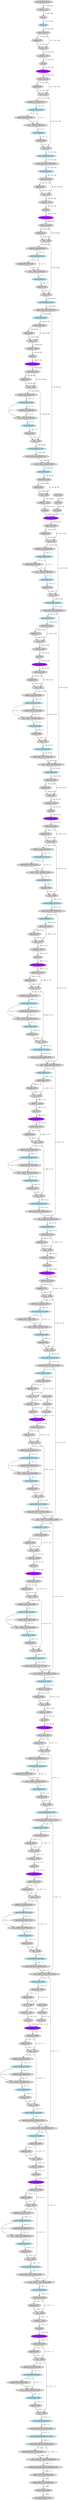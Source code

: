 strict digraph  {
"0 /nncf_model_input_0" [id=0, label="nncf_model_input_#0", style=filled, type=nncf_model_input];
"1 EfficientNet/NNCFUserConv2dStaticSamePadding[_conv_stem]/ModuleDict[pre_ops]/UpdateInputs[1]/__getitem___0" [id=1, label="__getitem___#1", style=filled, type=__getitem__];
"2 EfficientNet/NNCFUserConv2dStaticSamePadding[_conv_stem]/ZeroPad2d[static_padding]/pad_0" [id=2, label="pad_#1", style=filled, type=pad];
"3 EfficientNet/NNCFUserConv2dStaticSamePadding[_conv_stem]/conv2d_0" [color=lightblue, id=3, label="conv2d_#2", style=filled, type=conv2d];
"4 EfficientNet/NNCFBatchNorm[_bn0]/batch_norm_0" [id=4, label="batch_norm_#3", style=filled, type=batch_norm];
"5 EfficientNet/MemoryEfficientSwish[_swish]/sigmoid_0" [id=5, label="sigmoid_#4", style=filled, type=sigmoid];
"6 EfficientNet/MemoryEfficientSwish[_swish]/__mul___0" [id=6, label="__mul___#5", style=filled, type=__mul__];
"7 EfficientNet/ModuleList[_blocks]/MBConvBlock[0]/NNCFUserConv2dStaticSamePadding[_depthwise_conv]/ModuleDict[pre_ops]/UpdateInputs[1]/__getitem___0" [id=7, label="__getitem___#7", style=filled, type=__getitem__];
"8 EfficientNet/ModuleList[_blocks]/MBConvBlock[0]/NNCFUserConv2dStaticSamePadding[_depthwise_conv]/ZeroPad2d[static_padding]/pad_0" [id=8, label="pad_#6", style=filled, type=pad];
"9 EfficientNet/ModuleList[_blocks]/MBConvBlock[0]/NNCFUserConv2dStaticSamePadding[_depthwise_conv]/conv2d_0" [color=purple, id=9, label="DW_conv2d_#7", style=filled, type=conv2d];
"10 EfficientNet/ModuleList[_blocks]/MBConvBlock[0]/NNCFBatchNorm[_bn1]/batch_norm_0" [id=10, label="batch_norm_#8", style=filled, type=batch_norm];
"11 EfficientNet/ModuleList[_blocks]/MBConvBlock[0]/MemoryEfficientSwish[_swish]/sigmoid_0" [id=11, label="sigmoid_#9", style=filled, type=sigmoid];
"12 EfficientNet/ModuleList[_blocks]/MBConvBlock[0]/MemoryEfficientSwish[_swish]/__mul___0" [id=12, label="__mul___#10", style=filled, type=__mul__];
"13 EfficientNet/ModuleList[_blocks]/MBConvBlock[0]/adaptive_avg_pool2d_0" [id=13, label="adaptive_avg_pool2d_#11", style=filled, type=adaptive_avg_pool2d];
"14 EfficientNet/ModuleList[_blocks]/MBConvBlock[0]/NNCFUserConv2dStaticSamePadding[_se_reduce]/conv2d_0" [color=lightblue, id=14, label="conv2d_OW8_G0_#12", style=filled, type=conv2d];
"15 EfficientNet/ModuleList[_blocks]/MBConvBlock[0]/MemoryEfficientSwish[_swish]/sigmoid_1" [id=15, label="sigmoid_IW8_OW8_#13", style=filled, type=sigmoid];
"16 EfficientNet/ModuleList[_blocks]/MBConvBlock[0]/MemoryEfficientSwish[_swish]/__mul___1" [id=16, label="__mul___IW[8, 8]_OW8_#14", style=filled, type=__mul__];
"17 EfficientNet/ModuleList[_blocks]/MBConvBlock[0]/NNCFUserConv2dStaticSamePadding[_se_expand]/conv2d_0" [color=lightblue, id=17, label="conv2d_IW8_#15", style=filled, type=conv2d];
"18 EfficientNet/ModuleList[_blocks]/MBConvBlock[0]/sigmoid_0" [id=18, label="sigmoid_#16", style=filled, type=sigmoid];
"19 EfficientNet/ModuleList[_blocks]/MBConvBlock[0]/__mul___0" [id=19, label="__mul___#17", style=filled, type=__mul__];
"20 EfficientNet/ModuleList[_blocks]/MBConvBlock[0]/NNCFUserConv2dStaticSamePadding[_project_conv]/conv2d_0" [color=lightblue, id=20, label="conv2d_OW16_G22_#18", style=filled, type=conv2d];
"21 EfficientNet/ModuleList[_blocks]/MBConvBlock[0]/NNCFBatchNorm[_bn2]/batch_norm_0" [id=21, label="batch_norm_IW16_OW16_#19", style=filled, type=batch_norm];
"22 EfficientNet/ModuleList[_blocks]/MBConvBlock[1]/NNCFUserConv2dStaticSamePadding[_expand_conv]/conv2d_0" [color=lightblue, id=22, label="conv2d_IW16_#20", style=filled, type=conv2d];
"23 EfficientNet/ModuleList[_blocks]/MBConvBlock[1]/NNCFBatchNorm[_bn0]/batch_norm_0" [id=23, label="batch_norm_#21", style=filled, type=batch_norm];
"24 EfficientNet/ModuleList[_blocks]/MBConvBlock[1]/MemoryEfficientSwish[_swish]/sigmoid_0" [id=24, label="sigmoid_#22", style=filled, type=sigmoid];
"25 EfficientNet/ModuleList[_blocks]/MBConvBlock[1]/MemoryEfficientSwish[_swish]/__mul___0" [id=25, label="__mul___#23", style=filled, type=__mul__];
"26 EfficientNet/ModuleList[_blocks]/MBConvBlock[1]/NNCFUserConv2dStaticSamePadding[_depthwise_conv]/ModuleDict[pre_ops]/UpdateInputs[1]/__getitem___0" [id=26, label="__getitem___#26", style=filled, type=__getitem__];
"27 EfficientNet/ModuleList[_blocks]/MBConvBlock[1]/NNCFUserConv2dStaticSamePadding[_depthwise_conv]/ZeroPad2d[static_padding]/pad_0" [id=27, label="pad_#24", style=filled, type=pad];
"28 EfficientNet/ModuleList[_blocks]/MBConvBlock[1]/NNCFUserConv2dStaticSamePadding[_depthwise_conv]/conv2d_0" [color=purple, id=28, label="DW_conv2d_#25", style=filled, type=conv2d];
"29 EfficientNet/ModuleList[_blocks]/MBConvBlock[1]/NNCFBatchNorm[_bn1]/batch_norm_0" [id=29, label="batch_norm_#26", style=filled, type=batch_norm];
"30 EfficientNet/ModuleList[_blocks]/MBConvBlock[1]/MemoryEfficientSwish[_swish]/sigmoid_1" [id=30, label="sigmoid_#27", style=filled, type=sigmoid];
"31 EfficientNet/ModuleList[_blocks]/MBConvBlock[1]/MemoryEfficientSwish[_swish]/__mul___1" [id=31, label="__mul___#28", style=filled, type=__mul__];
"32 EfficientNet/ModuleList[_blocks]/MBConvBlock[1]/adaptive_avg_pool2d_0" [id=32, label="adaptive_avg_pool2d_#29", style=filled, type=adaptive_avg_pool2d];
"33 EfficientNet/ModuleList[_blocks]/MBConvBlock[1]/NNCFUserConv2dStaticSamePadding[_se_reduce]/conv2d_0" [color=lightblue, id=33, label="conv2d_OW4_G1_#30", style=filled, type=conv2d];
"34 EfficientNet/ModuleList[_blocks]/MBConvBlock[1]/MemoryEfficientSwish[_swish]/sigmoid_2" [id=34, label="sigmoid_IW4_OW4_#31", style=filled, type=sigmoid];
"35 EfficientNet/ModuleList[_blocks]/MBConvBlock[1]/MemoryEfficientSwish[_swish]/__mul___2" [id=35, label="__mul___IW[4, 4]_OW4_#32", style=filled, type=__mul__];
"36 EfficientNet/ModuleList[_blocks]/MBConvBlock[1]/NNCFUserConv2dStaticSamePadding[_se_expand]/conv2d_0" [color=lightblue, id=36, label="conv2d_IW4_#33", style=filled, type=conv2d];
"37 EfficientNet/ModuleList[_blocks]/MBConvBlock[1]/sigmoid_0" [id=37, label="sigmoid_#34", style=filled, type=sigmoid];
"38 EfficientNet/ModuleList[_blocks]/MBConvBlock[1]/__mul___0" [id=38, label="__mul___#35", style=filled, type=__mul__];
"39 EfficientNet/ModuleList[_blocks]/MBConvBlock[1]/NNCFUserConv2dStaticSamePadding[_project_conv]/conv2d_0" [color=lightblue, id=39, label="conv2d_OW24_G3_#36", style=filled, type=conv2d];
"40 EfficientNet/ModuleList[_blocks]/MBConvBlock[1]/NNCFBatchNorm[_bn2]/batch_norm_0" [id=40, label="batch_norm_IW24_OW24_#37", style=filled, type=batch_norm];
"41 EfficientNet/ModuleList[_blocks]/MBConvBlock[2]/NNCFUserConv2dStaticSamePadding[_expand_conv]/conv2d_0" [color=lightblue, id=41, label="conv2d_IW24_#38", style=filled, type=conv2d];
"42 EfficientNet/ModuleList[_blocks]/MBConvBlock[2]/NNCFBatchNorm[_bn0]/batch_norm_0" [id=42, label="batch_norm_#39", style=filled, type=batch_norm];
"43 EfficientNet/ModuleList[_blocks]/MBConvBlock[2]/MemoryEfficientSwish[_swish]/sigmoid_0" [id=43, label="sigmoid_#40", style=filled, type=sigmoid];
"44 EfficientNet/ModuleList[_blocks]/MBConvBlock[2]/MemoryEfficientSwish[_swish]/__mul___0" [id=44, label="__mul___#41", style=filled, type=__mul__];
"45 EfficientNet/ModuleList[_blocks]/MBConvBlock[2]/NNCFUserConv2dStaticSamePadding[_depthwise_conv]/ModuleDict[pre_ops]/UpdateInputs[1]/__getitem___0" [id=45, label="__getitem___#45", style=filled, type=__getitem__];
"46 EfficientNet/ModuleList[_blocks]/MBConvBlock[2]/NNCFUserConv2dStaticSamePadding[_depthwise_conv]/ZeroPad2d[static_padding]/pad_0" [id=46, label="pad_#42", style=filled, type=pad];
"47 EfficientNet/ModuleList[_blocks]/MBConvBlock[2]/NNCFUserConv2dStaticSamePadding[_depthwise_conv]/conv2d_0" [color=purple, id=47, label="DW_conv2d_#43", style=filled, type=conv2d];
"48 EfficientNet/ModuleList[_blocks]/MBConvBlock[2]/NNCFBatchNorm[_bn1]/batch_norm_0" [id=48, label="batch_norm_#44", style=filled, type=batch_norm];
"49 EfficientNet/ModuleList[_blocks]/MBConvBlock[2]/MemoryEfficientSwish[_swish]/sigmoid_1" [id=49, label="sigmoid_#45", style=filled, type=sigmoid];
"50 EfficientNet/ModuleList[_blocks]/MBConvBlock[2]/MemoryEfficientSwish[_swish]/__mul___1" [id=50, label="__mul___#46", style=filled, type=__mul__];
"51 EfficientNet/ModuleList[_blocks]/MBConvBlock[2]/adaptive_avg_pool2d_0" [id=51, label="adaptive_avg_pool2d_#47", style=filled, type=adaptive_avg_pool2d];
"52 EfficientNet/ModuleList[_blocks]/MBConvBlock[2]/NNCFUserConv2dStaticSamePadding[_se_reduce]/conv2d_0" [color=lightblue, id=52, label="conv2d_OW6_G2_#48", style=filled, type=conv2d];
"53 EfficientNet/ModuleList[_blocks]/MBConvBlock[2]/MemoryEfficientSwish[_swish]/sigmoid_2" [id=53, label="sigmoid_IW6_OW6_#49", style=filled, type=sigmoid];
"54 EfficientNet/ModuleList[_blocks]/MBConvBlock[2]/MemoryEfficientSwish[_swish]/__mul___2" [id=54, label="__mul___IW[6, 6]_OW6_#50", style=filled, type=__mul__];
"55 EfficientNet/ModuleList[_blocks]/MBConvBlock[2]/NNCFUserConv2dStaticSamePadding[_se_expand]/conv2d_0" [color=lightblue, id=55, label="conv2d_IW6_#51", style=filled, type=conv2d];
"56 EfficientNet/ModuleList[_blocks]/MBConvBlock[2]/sigmoid_0" [id=56, label="sigmoid_#52", style=filled, type=sigmoid];
"57 EfficientNet/ModuleList[_blocks]/MBConvBlock[2]/__mul___0" [id=57, label="__mul___#53", style=filled, type=__mul__];
"58 EfficientNet/ModuleList[_blocks]/MBConvBlock[2]/NNCFUserConv2dStaticSamePadding[_project_conv]/conv2d_0" [color=lightblue, id=58, label="conv2d_OW24_G3_#54", style=filled, type=conv2d];
"59 EfficientNet/ModuleList[_blocks]/MBConvBlock[2]/NNCFBatchNorm[_bn2]/batch_norm_0" [id=59, label="batch_norm_IW24_OW24_#55", style=filled, type=batch_norm];
"60 EfficientNet/ModuleList[_blocks]/MBConvBlock[2]/__add___0" [id=60, label="__add___IW[24, 24]_OW24_#56", style=filled, type=__add__];
"61 EfficientNet/ModuleList[_blocks]/MBConvBlock[3]/NNCFUserConv2dStaticSamePadding[_expand_conv]/conv2d_0" [color=lightblue, id=61, label="conv2d_IW24_#57", style=filled, type=conv2d];
"62 EfficientNet/ModuleList[_blocks]/MBConvBlock[3]/NNCFBatchNorm[_bn0]/batch_norm_0" [id=62, label="batch_norm_#58", style=filled, type=batch_norm];
"63 EfficientNet/ModuleList[_blocks]/MBConvBlock[3]/MemoryEfficientSwish[_swish]/sigmoid_0" [id=63, label="sigmoid_#59", style=filled, type=sigmoid];
"64 EfficientNet/ModuleList[_blocks]/MBConvBlock[3]/MemoryEfficientSwish[_swish]/__mul___0" [id=64, label="__mul___#60", style=filled, type=__mul__];
"65 EfficientNet/ModuleList[_blocks]/MBConvBlock[3]/NNCFUserConv2dStaticSamePadding[_depthwise_conv]/ModuleDict[pre_ops]/UpdateInputs[1]/__getitem___0" [id=65, label="__getitem___#65", style=filled, type=__getitem__];
"66 EfficientNet/ModuleList[_blocks]/MBConvBlock[3]/NNCFUserConv2dStaticSamePadding[_depthwise_conv]/ModuleDict[pre_ops]/UpdateWeight[2]/ElasticKernelConv2DOp[op]/linear_0" [id=66, label="linear_#66", style=filled, type=linear];
"67 EfficientNet/ModuleList[_blocks]/MBConvBlock[3]/NNCFUserConv2dStaticSamePadding[_depthwise_conv]/ModuleDict[pre_ops]/UpdateWeight[2]/ElasticKernelConv2DOp[op]/view_0" [id=67, label="view_#67", style=filled, type=view];
"68 EfficientNet/ModuleList[_blocks]/MBConvBlock[3]/NNCFUserConv2dStaticSamePadding[_depthwise_conv]/ModuleDict[pre_ops]/UpdateWeight[2]/ElasticKernelConv2DOp[op]/view_1" [id=68, label="view_#68", style=filled, type=view];
"69 EfficientNet/ModuleList[_blocks]/MBConvBlock[3]/NNCFUserConv2dStaticSamePadding[_depthwise_conv]/ZeroPad2d[static_padding]/pad_0" [id=69, label="pad_#61", style=filled, type=pad];
"70 EfficientNet/ModuleList[_blocks]/MBConvBlock[3]/NNCFUserConv2dStaticSamePadding[_depthwise_conv]/conv2d_0" [color=purple, id=70, label="DW_conv2d_#62", style=filled, type=conv2d];
"71 EfficientNet/ModuleList[_blocks]/MBConvBlock[3]/NNCFBatchNorm[_bn1]/batch_norm_0" [id=71, label="batch_norm_#63", style=filled, type=batch_norm];
"72 EfficientNet/ModuleList[_blocks]/MBConvBlock[3]/MemoryEfficientSwish[_swish]/sigmoid_1" [id=72, label="sigmoid_#64", style=filled, type=sigmoid];
"73 EfficientNet/ModuleList[_blocks]/MBConvBlock[3]/MemoryEfficientSwish[_swish]/__mul___1" [id=73, label="__mul___#65", style=filled, type=__mul__];
"74 EfficientNet/ModuleList[_blocks]/MBConvBlock[3]/adaptive_avg_pool2d_0" [id=74, label="adaptive_avg_pool2d_#66", style=filled, type=adaptive_avg_pool2d];
"75 EfficientNet/ModuleList[_blocks]/MBConvBlock[3]/NNCFUserConv2dStaticSamePadding[_se_reduce]/conv2d_0" [color=lightblue, id=75, label="conv2d_OW6_G4_#67", style=filled, type=conv2d];
"76 EfficientNet/ModuleList[_blocks]/MBConvBlock[3]/MemoryEfficientSwish[_swish]/sigmoid_2" [id=76, label="sigmoid_IW6_OW6_#68", style=filled, type=sigmoid];
"77 EfficientNet/ModuleList[_blocks]/MBConvBlock[3]/MemoryEfficientSwish[_swish]/__mul___2" [id=77, label="__mul___IW[6, 6]_OW6_#69", style=filled, type=__mul__];
"78 EfficientNet/ModuleList[_blocks]/MBConvBlock[3]/NNCFUserConv2dStaticSamePadding[_se_expand]/conv2d_0" [color=lightblue, id=78, label="conv2d_IW6_#70", style=filled, type=conv2d];
"79 EfficientNet/ModuleList[_blocks]/MBConvBlock[3]/sigmoid_0" [id=79, label="sigmoid_#71", style=filled, type=sigmoid];
"80 EfficientNet/ModuleList[_blocks]/MBConvBlock[3]/__mul___0" [id=80, label="__mul___#72", style=filled, type=__mul__];
"81 EfficientNet/ModuleList[_blocks]/MBConvBlock[3]/NNCFUserConv2dStaticSamePadding[_project_conv]/conv2d_0" [color=lightblue, id=81, label="conv2d_OW40_G6_#73", style=filled, type=conv2d];
"82 EfficientNet/ModuleList[_blocks]/MBConvBlock[3]/NNCFBatchNorm[_bn2]/batch_norm_0" [id=82, label="batch_norm_IW40_OW40_#74", style=filled, type=batch_norm];
"83 EfficientNet/ModuleList[_blocks]/MBConvBlock[4]/NNCFUserConv2dStaticSamePadding[_expand_conv]/conv2d_0" [color=lightblue, id=83, label="conv2d_IW40_#75", style=filled, type=conv2d];
"84 EfficientNet/ModuleList[_blocks]/MBConvBlock[4]/NNCFBatchNorm[_bn0]/batch_norm_0" [id=84, label="batch_norm_#76", style=filled, type=batch_norm];
"85 EfficientNet/ModuleList[_blocks]/MBConvBlock[4]/MemoryEfficientSwish[_swish]/sigmoid_0" [id=85, label="sigmoid_#77", style=filled, type=sigmoid];
"86 EfficientNet/ModuleList[_blocks]/MBConvBlock[4]/MemoryEfficientSwish[_swish]/__mul___0" [id=86, label="__mul___#78", style=filled, type=__mul__];
"87 EfficientNet/ModuleList[_blocks]/MBConvBlock[4]/NNCFUserConv2dStaticSamePadding[_depthwise_conv]/ModuleDict[pre_ops]/UpdateInputs[1]/__getitem___0" [id=87, label="__getitem___#87", style=filled, type=__getitem__];
"88 EfficientNet/ModuleList[_blocks]/MBConvBlock[4]/NNCFUserConv2dStaticSamePadding[_depthwise_conv]/ZeroPad2d[static_padding]/pad_0" [id=88, label="pad_#79", style=filled, type=pad];
"89 EfficientNet/ModuleList[_blocks]/MBConvBlock[4]/NNCFUserConv2dStaticSamePadding[_depthwise_conv]/conv2d_0" [color=purple, id=89, label="DW_conv2d_#80", style=filled, type=conv2d];
"90 EfficientNet/ModuleList[_blocks]/MBConvBlock[4]/NNCFBatchNorm[_bn1]/batch_norm_0" [id=90, label="batch_norm_#81", style=filled, type=batch_norm];
"91 EfficientNet/ModuleList[_blocks]/MBConvBlock[4]/MemoryEfficientSwish[_swish]/sigmoid_1" [id=91, label="sigmoid_#82", style=filled, type=sigmoid];
"92 EfficientNet/ModuleList[_blocks]/MBConvBlock[4]/MemoryEfficientSwish[_swish]/__mul___1" [id=92, label="__mul___#83", style=filled, type=__mul__];
"93 EfficientNet/ModuleList[_blocks]/MBConvBlock[4]/adaptive_avg_pool2d_0" [id=93, label="adaptive_avg_pool2d_#84", style=filled, type=adaptive_avg_pool2d];
"94 EfficientNet/ModuleList[_blocks]/MBConvBlock[4]/NNCFUserConv2dStaticSamePadding[_se_reduce]/conv2d_0" [color=lightblue, id=94, label="conv2d_OW10_G5_#85", style=filled, type=conv2d];
"95 EfficientNet/ModuleList[_blocks]/MBConvBlock[4]/MemoryEfficientSwish[_swish]/sigmoid_2" [id=95, label="sigmoid_IW10_OW10_#86", style=filled, type=sigmoid];
"96 EfficientNet/ModuleList[_blocks]/MBConvBlock[4]/MemoryEfficientSwish[_swish]/__mul___2" [id=96, label="__mul___IW[10, 10]_OW10_#87", style=filled, type=__mul__];
"97 EfficientNet/ModuleList[_blocks]/MBConvBlock[4]/NNCFUserConv2dStaticSamePadding[_se_expand]/conv2d_0" [color=lightblue, id=97, label="conv2d_IW10_#88", style=filled, type=conv2d];
"98 EfficientNet/ModuleList[_blocks]/MBConvBlock[4]/sigmoid_0" [id=98, label="sigmoid_#89", style=filled, type=sigmoid];
"99 EfficientNet/ModuleList[_blocks]/MBConvBlock[4]/__mul___0" [id=99, label="__mul___#90", style=filled, type=__mul__];
"100 EfficientNet/ModuleList[_blocks]/MBConvBlock[4]/NNCFUserConv2dStaticSamePadding[_project_conv]/conv2d_0" [color=lightblue, id=100, label="conv2d_OW40_G6_#91", style=filled, type=conv2d];
"101 EfficientNet/ModuleList[_blocks]/MBConvBlock[4]/NNCFBatchNorm[_bn2]/batch_norm_0" [id=101, label="batch_norm_IW40_OW40_#92", style=filled, type=batch_norm];
"102 EfficientNet/ModuleList[_blocks]/MBConvBlock[4]/__add___0" [id=102, label="__add___IW[40, 40]_OW40_#93", style=filled, type=__add__];
"103 EfficientNet/ModuleList[_blocks]/MBConvBlock[5]/NNCFUserConv2dStaticSamePadding[_expand_conv]/conv2d_0" [color=lightblue, id=103, label="conv2d_IW40_#94", style=filled, type=conv2d];
"104 EfficientNet/ModuleList[_blocks]/MBConvBlock[5]/NNCFBatchNorm[_bn0]/batch_norm_0" [id=104, label="batch_norm_#95", style=filled, type=batch_norm];
"105 EfficientNet/ModuleList[_blocks]/MBConvBlock[5]/MemoryEfficientSwish[_swish]/sigmoid_0" [id=105, label="sigmoid_#96", style=filled, type=sigmoid];
"106 EfficientNet/ModuleList[_blocks]/MBConvBlock[5]/MemoryEfficientSwish[_swish]/__mul___0" [id=106, label="__mul___#97", style=filled, type=__mul__];
"107 EfficientNet/ModuleList[_blocks]/MBConvBlock[5]/NNCFUserConv2dStaticSamePadding[_depthwise_conv]/ModuleDict[pre_ops]/UpdateInputs[1]/__getitem___0" [id=107, label="__getitem___#107", style=filled, type=__getitem__];
"108 EfficientNet/ModuleList[_blocks]/MBConvBlock[5]/NNCFUserConv2dStaticSamePadding[_depthwise_conv]/ZeroPad2d[static_padding]/pad_0" [id=108, label="pad_#98", style=filled, type=pad];
"109 EfficientNet/ModuleList[_blocks]/MBConvBlock[5]/NNCFUserConv2dStaticSamePadding[_depthwise_conv]/conv2d_0" [color=purple, id=109, label="DW_conv2d_#99", style=filled, type=conv2d];
"110 EfficientNet/ModuleList[_blocks]/MBConvBlock[5]/NNCFBatchNorm[_bn1]/batch_norm_0" [id=110, label="batch_norm_#100", style=filled, type=batch_norm];
"111 EfficientNet/ModuleList[_blocks]/MBConvBlock[5]/MemoryEfficientSwish[_swish]/sigmoid_1" [id=111, label="sigmoid_#101", style=filled, type=sigmoid];
"112 EfficientNet/ModuleList[_blocks]/MBConvBlock[5]/MemoryEfficientSwish[_swish]/__mul___1" [id=112, label="__mul___#102", style=filled, type=__mul__];
"113 EfficientNet/ModuleList[_blocks]/MBConvBlock[5]/adaptive_avg_pool2d_0" [id=113, label="adaptive_avg_pool2d_#103", style=filled, type=adaptive_avg_pool2d];
"114 EfficientNet/ModuleList[_blocks]/MBConvBlock[5]/NNCFUserConv2dStaticSamePadding[_se_reduce]/conv2d_0" [color=lightblue, id=114, label="conv2d_OW10_G7_#104", style=filled, type=conv2d];
"115 EfficientNet/ModuleList[_blocks]/MBConvBlock[5]/MemoryEfficientSwish[_swish]/sigmoid_2" [id=115, label="sigmoid_IW10_OW10_#105", style=filled, type=sigmoid];
"116 EfficientNet/ModuleList[_blocks]/MBConvBlock[5]/MemoryEfficientSwish[_swish]/__mul___2" [id=116, label="__mul___IW[10, 10]_OW10_#106", style=filled, type=__mul__];
"117 EfficientNet/ModuleList[_blocks]/MBConvBlock[5]/NNCFUserConv2dStaticSamePadding[_se_expand]/conv2d_0" [color=lightblue, id=117, label="conv2d_IW10_#107", style=filled, type=conv2d];
"118 EfficientNet/ModuleList[_blocks]/MBConvBlock[5]/sigmoid_0" [id=118, label="sigmoid_#108", style=filled, type=sigmoid];
"119 EfficientNet/ModuleList[_blocks]/MBConvBlock[5]/__mul___0" [id=119, label="__mul___#109", style=filled, type=__mul__];
"120 EfficientNet/ModuleList[_blocks]/MBConvBlock[5]/NNCFUserConv2dStaticSamePadding[_project_conv]/conv2d_0" [color=lightblue, id=120, label="conv2d_OW80_G10_#110", style=filled, type=conv2d];
"121 EfficientNet/ModuleList[_blocks]/MBConvBlock[5]/NNCFBatchNorm[_bn2]/batch_norm_0" [id=121, label="batch_norm_IW80_OW80_#111", style=filled, type=batch_norm];
"122 EfficientNet/ModuleList[_blocks]/MBConvBlock[6]/NNCFUserConv2dStaticSamePadding[_expand_conv]/conv2d_0" [color=lightblue, id=122, label="conv2d_IW80_#112", style=filled, type=conv2d];
"123 EfficientNet/ModuleList[_blocks]/MBConvBlock[6]/NNCFBatchNorm[_bn0]/batch_norm_0" [id=123, label="batch_norm_#113", style=filled, type=batch_norm];
"124 EfficientNet/ModuleList[_blocks]/MBConvBlock[6]/MemoryEfficientSwish[_swish]/sigmoid_0" [id=124, label="sigmoid_#114", style=filled, type=sigmoid];
"125 EfficientNet/ModuleList[_blocks]/MBConvBlock[6]/MemoryEfficientSwish[_swish]/__mul___0" [id=125, label="__mul___#115", style=filled, type=__mul__];
"126 EfficientNet/ModuleList[_blocks]/MBConvBlock[6]/NNCFUserConv2dStaticSamePadding[_depthwise_conv]/ModuleDict[pre_ops]/UpdateInputs[1]/__getitem___0" [id=126, label="__getitem___#126", style=filled, type=__getitem__];
"127 EfficientNet/ModuleList[_blocks]/MBConvBlock[6]/NNCFUserConv2dStaticSamePadding[_depthwise_conv]/ZeroPad2d[static_padding]/pad_0" [id=127, label="pad_#116", style=filled, type=pad];
"128 EfficientNet/ModuleList[_blocks]/MBConvBlock[6]/NNCFUserConv2dStaticSamePadding[_depthwise_conv]/conv2d_0" [color=purple, id=128, label="DW_conv2d_#117", style=filled, type=conv2d];
"129 EfficientNet/ModuleList[_blocks]/MBConvBlock[6]/NNCFBatchNorm[_bn1]/batch_norm_0" [id=129, label="batch_norm_#118", style=filled, type=batch_norm];
"130 EfficientNet/ModuleList[_blocks]/MBConvBlock[6]/MemoryEfficientSwish[_swish]/sigmoid_1" [id=130, label="sigmoid_#119", style=filled, type=sigmoid];
"131 EfficientNet/ModuleList[_blocks]/MBConvBlock[6]/MemoryEfficientSwish[_swish]/__mul___1" [id=131, label="__mul___#120", style=filled, type=__mul__];
"132 EfficientNet/ModuleList[_blocks]/MBConvBlock[6]/adaptive_avg_pool2d_0" [id=132, label="adaptive_avg_pool2d_#121", style=filled, type=adaptive_avg_pool2d];
"133 EfficientNet/ModuleList[_blocks]/MBConvBlock[6]/NNCFUserConv2dStaticSamePadding[_se_reduce]/conv2d_0" [color=lightblue, id=133, label="conv2d_OW20_G8_#122", style=filled, type=conv2d];
"134 EfficientNet/ModuleList[_blocks]/MBConvBlock[6]/MemoryEfficientSwish[_swish]/sigmoid_2" [id=134, label="sigmoid_IW20_OW20_#123", style=filled, type=sigmoid];
"135 EfficientNet/ModuleList[_blocks]/MBConvBlock[6]/MemoryEfficientSwish[_swish]/__mul___2" [id=135, label="__mul___IW[20, 20]_OW20_#124", style=filled, type=__mul__];
"136 EfficientNet/ModuleList[_blocks]/MBConvBlock[6]/NNCFUserConv2dStaticSamePadding[_se_expand]/conv2d_0" [color=lightblue, id=136, label="conv2d_IW20_#125", style=filled, type=conv2d];
"137 EfficientNet/ModuleList[_blocks]/MBConvBlock[6]/sigmoid_0" [id=137, label="sigmoid_#126", style=filled, type=sigmoid];
"138 EfficientNet/ModuleList[_blocks]/MBConvBlock[6]/__mul___0" [id=138, label="__mul___#127", style=filled, type=__mul__];
"139 EfficientNet/ModuleList[_blocks]/MBConvBlock[6]/NNCFUserConv2dStaticSamePadding[_project_conv]/conv2d_0" [color=lightblue, id=139, label="conv2d_OW80_G10_#128", style=filled, type=conv2d];
"140 EfficientNet/ModuleList[_blocks]/MBConvBlock[6]/NNCFBatchNorm[_bn2]/batch_norm_0" [id=140, label="batch_norm_IW80_OW80_#129", style=filled, type=batch_norm];
"141 EfficientNet/ModuleList[_blocks]/MBConvBlock[6]/__add___0" [id=141, label="__add___IW[80, 80]_OW80_#130", style=filled, type=__add__];
"142 EfficientNet/ModuleList[_blocks]/MBConvBlock[7]/NNCFUserConv2dStaticSamePadding[_expand_conv]/conv2d_0" [color=lightblue, id=142, label="conv2d_IW80_#131", style=filled, type=conv2d];
"143 EfficientNet/ModuleList[_blocks]/MBConvBlock[7]/NNCFBatchNorm[_bn0]/batch_norm_0" [id=143, label="batch_norm_#132", style=filled, type=batch_norm];
"144 EfficientNet/ModuleList[_blocks]/MBConvBlock[7]/MemoryEfficientSwish[_swish]/sigmoid_0" [id=144, label="sigmoid_#133", style=filled, type=sigmoid];
"145 EfficientNet/ModuleList[_blocks]/MBConvBlock[7]/MemoryEfficientSwish[_swish]/__mul___0" [id=145, label="__mul___#134", style=filled, type=__mul__];
"146 EfficientNet/ModuleList[_blocks]/MBConvBlock[7]/NNCFUserConv2dStaticSamePadding[_depthwise_conv]/ModuleDict[pre_ops]/UpdateInputs[1]/__getitem___0" [id=146, label="__getitem___#146", style=filled, type=__getitem__];
"147 EfficientNet/ModuleList[_blocks]/MBConvBlock[7]/NNCFUserConv2dStaticSamePadding[_depthwise_conv]/ZeroPad2d[static_padding]/pad_0" [id=147, label="pad_#135", style=filled, type=pad];
"148 EfficientNet/ModuleList[_blocks]/MBConvBlock[7]/NNCFUserConv2dStaticSamePadding[_depthwise_conv]/conv2d_0" [color=purple, id=148, label="DW_conv2d_#136", style=filled, type=conv2d];
"149 EfficientNet/ModuleList[_blocks]/MBConvBlock[7]/NNCFBatchNorm[_bn1]/batch_norm_0" [id=149, label="batch_norm_#137", style=filled, type=batch_norm];
"150 EfficientNet/ModuleList[_blocks]/MBConvBlock[7]/MemoryEfficientSwish[_swish]/sigmoid_1" [id=150, label="sigmoid_#138", style=filled, type=sigmoid];
"151 EfficientNet/ModuleList[_blocks]/MBConvBlock[7]/MemoryEfficientSwish[_swish]/__mul___1" [id=151, label="__mul___#139", style=filled, type=__mul__];
"152 EfficientNet/ModuleList[_blocks]/MBConvBlock[7]/adaptive_avg_pool2d_0" [id=152, label="adaptive_avg_pool2d_#140", style=filled, type=adaptive_avg_pool2d];
"153 EfficientNet/ModuleList[_blocks]/MBConvBlock[7]/NNCFUserConv2dStaticSamePadding[_se_reduce]/conv2d_0" [color=lightblue, id=153, label="conv2d_OW20_G9_#141", style=filled, type=conv2d];
"154 EfficientNet/ModuleList[_blocks]/MBConvBlock[7]/MemoryEfficientSwish[_swish]/sigmoid_2" [id=154, label="sigmoid_IW20_OW20_#142", style=filled, type=sigmoid];
"155 EfficientNet/ModuleList[_blocks]/MBConvBlock[7]/MemoryEfficientSwish[_swish]/__mul___2" [id=155, label="__mul___IW[20, 20]_OW20_#143", style=filled, type=__mul__];
"156 EfficientNet/ModuleList[_blocks]/MBConvBlock[7]/NNCFUserConv2dStaticSamePadding[_se_expand]/conv2d_0" [color=lightblue, id=156, label="conv2d_IW20_#144", style=filled, type=conv2d];
"157 EfficientNet/ModuleList[_blocks]/MBConvBlock[7]/sigmoid_0" [id=157, label="sigmoid_#145", style=filled, type=sigmoid];
"158 EfficientNet/ModuleList[_blocks]/MBConvBlock[7]/__mul___0" [id=158, label="__mul___#146", style=filled, type=__mul__];
"159 EfficientNet/ModuleList[_blocks]/MBConvBlock[7]/NNCFUserConv2dStaticSamePadding[_project_conv]/conv2d_0" [color=lightblue, id=159, label="conv2d_OW80_G10_#147", style=filled, type=conv2d];
"160 EfficientNet/ModuleList[_blocks]/MBConvBlock[7]/NNCFBatchNorm[_bn2]/batch_norm_0" [id=160, label="batch_norm_IW80_OW80_#148", style=filled, type=batch_norm];
"161 EfficientNet/ModuleList[_blocks]/MBConvBlock[7]/__add___0" [id=161, label="__add___IW[80, 80]_OW80_#149", style=filled, type=__add__];
"162 EfficientNet/ModuleList[_blocks]/MBConvBlock[8]/NNCFUserConv2dStaticSamePadding[_expand_conv]/conv2d_0" [color=lightblue, id=162, label="conv2d_IW80_#150", style=filled, type=conv2d];
"163 EfficientNet/ModuleList[_blocks]/MBConvBlock[8]/NNCFBatchNorm[_bn0]/batch_norm_0" [id=163, label="batch_norm_#151", style=filled, type=batch_norm];
"164 EfficientNet/ModuleList[_blocks]/MBConvBlock[8]/MemoryEfficientSwish[_swish]/sigmoid_0" [id=164, label="sigmoid_#152", style=filled, type=sigmoid];
"165 EfficientNet/ModuleList[_blocks]/MBConvBlock[8]/MemoryEfficientSwish[_swish]/__mul___0" [id=165, label="__mul___#153", style=filled, type=__mul__];
"166 EfficientNet/ModuleList[_blocks]/MBConvBlock[8]/NNCFUserConv2dStaticSamePadding[_depthwise_conv]/ModuleDict[pre_ops]/UpdateInputs[1]/__getitem___0" [id=166, label="__getitem___#166", style=filled, type=__getitem__];
"167 EfficientNet/ModuleList[_blocks]/MBConvBlock[8]/NNCFUserConv2dStaticSamePadding[_depthwise_conv]/ZeroPad2d[static_padding]/pad_0" [id=167, label="pad_#154", style=filled, type=pad];
"168 EfficientNet/ModuleList[_blocks]/MBConvBlock[8]/NNCFUserConv2dStaticSamePadding[_depthwise_conv]/conv2d_0" [color=purple, id=168, label="DW_conv2d_#155", style=filled, type=conv2d];
"169 EfficientNet/ModuleList[_blocks]/MBConvBlock[8]/NNCFBatchNorm[_bn1]/batch_norm_0" [id=169, label="batch_norm_#156", style=filled, type=batch_norm];
"170 EfficientNet/ModuleList[_blocks]/MBConvBlock[8]/MemoryEfficientSwish[_swish]/sigmoid_1" [id=170, label="sigmoid_#157", style=filled, type=sigmoid];
"171 EfficientNet/ModuleList[_blocks]/MBConvBlock[8]/MemoryEfficientSwish[_swish]/__mul___1" [id=171, label="__mul___#158", style=filled, type=__mul__];
"172 EfficientNet/ModuleList[_blocks]/MBConvBlock[8]/adaptive_avg_pool2d_0" [id=172, label="adaptive_avg_pool2d_#159", style=filled, type=adaptive_avg_pool2d];
"173 EfficientNet/ModuleList[_blocks]/MBConvBlock[8]/NNCFUserConv2dStaticSamePadding[_se_reduce]/conv2d_0" [color=lightblue, id=173, label="conv2d_OW20_G11_#160", style=filled, type=conv2d];
"174 EfficientNet/ModuleList[_blocks]/MBConvBlock[8]/MemoryEfficientSwish[_swish]/sigmoid_2" [id=174, label="sigmoid_IW20_OW20_#161", style=filled, type=sigmoid];
"175 EfficientNet/ModuleList[_blocks]/MBConvBlock[8]/MemoryEfficientSwish[_swish]/__mul___2" [id=175, label="__mul___IW[20, 20]_OW20_#162", style=filled, type=__mul__];
"176 EfficientNet/ModuleList[_blocks]/MBConvBlock[8]/NNCFUserConv2dStaticSamePadding[_se_expand]/conv2d_0" [color=lightblue, id=176, label="conv2d_IW20_#163", style=filled, type=conv2d];
"177 EfficientNet/ModuleList[_blocks]/MBConvBlock[8]/sigmoid_0" [id=177, label="sigmoid_#164", style=filled, type=sigmoid];
"178 EfficientNet/ModuleList[_blocks]/MBConvBlock[8]/__mul___0" [id=178, label="__mul___#165", style=filled, type=__mul__];
"179 EfficientNet/ModuleList[_blocks]/MBConvBlock[8]/NNCFUserConv2dStaticSamePadding[_project_conv]/conv2d_0" [color=lightblue, id=179, label="conv2d_OW112_G14_#166", style=filled, type=conv2d];
"180 EfficientNet/ModuleList[_blocks]/MBConvBlock[8]/NNCFBatchNorm[_bn2]/batch_norm_0" [id=180, label="batch_norm_IW112_OW112_#167", style=filled, type=batch_norm];
"181 EfficientNet/ModuleList[_blocks]/MBConvBlock[9]/NNCFUserConv2dStaticSamePadding[_expand_conv]/conv2d_0" [color=lightblue, id=181, label="conv2d_IW112_#168", style=filled, type=conv2d];
"182 EfficientNet/ModuleList[_blocks]/MBConvBlock[9]/NNCFBatchNorm[_bn0]/batch_norm_0" [id=182, label="batch_norm_#169", style=filled, type=batch_norm];
"183 EfficientNet/ModuleList[_blocks]/MBConvBlock[9]/MemoryEfficientSwish[_swish]/sigmoid_0" [id=183, label="sigmoid_#170", style=filled, type=sigmoid];
"184 EfficientNet/ModuleList[_blocks]/MBConvBlock[9]/MemoryEfficientSwish[_swish]/__mul___0" [id=184, label="__mul___#171", style=filled, type=__mul__];
"185 EfficientNet/ModuleList[_blocks]/MBConvBlock[9]/NNCFUserConv2dStaticSamePadding[_depthwise_conv]/ModuleDict[pre_ops]/UpdateInputs[1]/__getitem___0" [id=185, label="__getitem___#185", style=filled, type=__getitem__];
"186 EfficientNet/ModuleList[_blocks]/MBConvBlock[9]/NNCFUserConv2dStaticSamePadding[_depthwise_conv]/ModuleDict[pre_ops]/UpdateWeight[2]/ElasticKernelConv2DOp[op]/linear_0" [id=186, label="linear_#186", style=filled, type=linear];
"187 EfficientNet/ModuleList[_blocks]/MBConvBlock[9]/NNCFUserConv2dStaticSamePadding[_depthwise_conv]/ModuleDict[pre_ops]/UpdateWeight[2]/ElasticKernelConv2DOp[op]/view_0" [id=187, label="view_#187", style=filled, type=view];
"188 EfficientNet/ModuleList[_blocks]/MBConvBlock[9]/NNCFUserConv2dStaticSamePadding[_depthwise_conv]/ModuleDict[pre_ops]/UpdateWeight[2]/ElasticKernelConv2DOp[op]/view_1" [id=188, label="view_#188", style=filled, type=view];
"189 EfficientNet/ModuleList[_blocks]/MBConvBlock[9]/NNCFUserConv2dStaticSamePadding[_depthwise_conv]/ZeroPad2d[static_padding]/pad_0" [id=189, label="pad_#172", style=filled, type=pad];
"190 EfficientNet/ModuleList[_blocks]/MBConvBlock[9]/NNCFUserConv2dStaticSamePadding[_depthwise_conv]/conv2d_0" [color=purple, id=190, label="DW_conv2d_#173", style=filled, type=conv2d];
"191 EfficientNet/ModuleList[_blocks]/MBConvBlock[9]/NNCFBatchNorm[_bn1]/batch_norm_0" [id=191, label="batch_norm_#174", style=filled, type=batch_norm];
"192 EfficientNet/ModuleList[_blocks]/MBConvBlock[9]/MemoryEfficientSwish[_swish]/sigmoid_1" [id=192, label="sigmoid_#175", style=filled, type=sigmoid];
"193 EfficientNet/ModuleList[_blocks]/MBConvBlock[9]/MemoryEfficientSwish[_swish]/__mul___1" [id=193, label="__mul___#176", style=filled, type=__mul__];
"194 EfficientNet/ModuleList[_blocks]/MBConvBlock[9]/adaptive_avg_pool2d_0" [id=194, label="adaptive_avg_pool2d_#177", style=filled, type=adaptive_avg_pool2d];
"195 EfficientNet/ModuleList[_blocks]/MBConvBlock[9]/NNCFUserConv2dStaticSamePadding[_se_reduce]/conv2d_0" [color=lightblue, id=195, label="conv2d_OW28_G12_#178", style=filled, type=conv2d];
"196 EfficientNet/ModuleList[_blocks]/MBConvBlock[9]/MemoryEfficientSwish[_swish]/sigmoid_2" [id=196, label="sigmoid_IW28_OW28_#179", style=filled, type=sigmoid];
"197 EfficientNet/ModuleList[_blocks]/MBConvBlock[9]/MemoryEfficientSwish[_swish]/__mul___2" [id=197, label="__mul___IW[28, 28]_OW28_#180", style=filled, type=__mul__];
"198 EfficientNet/ModuleList[_blocks]/MBConvBlock[9]/NNCFUserConv2dStaticSamePadding[_se_expand]/conv2d_0" [color=lightblue, id=198, label="conv2d_IW28_#181", style=filled, type=conv2d];
"199 EfficientNet/ModuleList[_blocks]/MBConvBlock[9]/sigmoid_0" [id=199, label="sigmoid_#182", style=filled, type=sigmoid];
"200 EfficientNet/ModuleList[_blocks]/MBConvBlock[9]/__mul___0" [id=200, label="__mul___#183", style=filled, type=__mul__];
"201 EfficientNet/ModuleList[_blocks]/MBConvBlock[9]/NNCFUserConv2dStaticSamePadding[_project_conv]/conv2d_0" [color=lightblue, id=201, label="conv2d_OW112_G14_#184", style=filled, type=conv2d];
"202 EfficientNet/ModuleList[_blocks]/MBConvBlock[9]/NNCFBatchNorm[_bn2]/batch_norm_0" [id=202, label="batch_norm_IW112_OW112_#185", style=filled, type=batch_norm];
"203 EfficientNet/ModuleList[_blocks]/MBConvBlock[9]/__add___0" [id=203, label="__add___IW[112, 112]_OW112_#186", style=filled, type=__add__];
"204 EfficientNet/ModuleList[_blocks]/MBConvBlock[10]/NNCFUserConv2dStaticSamePadding[_expand_conv]/conv2d_0" [color=lightblue, id=204, label="conv2d_IW112_#187", style=filled, type=conv2d];
"205 EfficientNet/ModuleList[_blocks]/MBConvBlock[10]/NNCFBatchNorm[_bn0]/batch_norm_0" [id=205, label="batch_norm_#188", style=filled, type=batch_norm];
"206 EfficientNet/ModuleList[_blocks]/MBConvBlock[10]/MemoryEfficientSwish[_swish]/sigmoid_0" [id=206, label="sigmoid_#189", style=filled, type=sigmoid];
"207 EfficientNet/ModuleList[_blocks]/MBConvBlock[10]/MemoryEfficientSwish[_swish]/__mul___0" [id=207, label="__mul___#190", style=filled, type=__mul__];
"208 EfficientNet/ModuleList[_blocks]/MBConvBlock[10]/NNCFUserConv2dStaticSamePadding[_depthwise_conv]/ModuleDict[pre_ops]/UpdateInputs[1]/__getitem___0" [id=208, label="__getitem___#208", style=filled, type=__getitem__];
"209 EfficientNet/ModuleList[_blocks]/MBConvBlock[10]/NNCFUserConv2dStaticSamePadding[_depthwise_conv]/ZeroPad2d[static_padding]/pad_0" [id=209, label="pad_#191", style=filled, type=pad];
"210 EfficientNet/ModuleList[_blocks]/MBConvBlock[10]/NNCFUserConv2dStaticSamePadding[_depthwise_conv]/conv2d_0" [color=purple, id=210, label="DW_conv2d_#192", style=filled, type=conv2d];
"211 EfficientNet/ModuleList[_blocks]/MBConvBlock[10]/NNCFBatchNorm[_bn1]/batch_norm_0" [id=211, label="batch_norm_#193", style=filled, type=batch_norm];
"212 EfficientNet/ModuleList[_blocks]/MBConvBlock[10]/MemoryEfficientSwish[_swish]/sigmoid_1" [id=212, label="sigmoid_#194", style=filled, type=sigmoid];
"213 EfficientNet/ModuleList[_blocks]/MBConvBlock[10]/MemoryEfficientSwish[_swish]/__mul___1" [id=213, label="__mul___#195", style=filled, type=__mul__];
"214 EfficientNet/ModuleList[_blocks]/MBConvBlock[10]/adaptive_avg_pool2d_0" [id=214, label="adaptive_avg_pool2d_#196", style=filled, type=adaptive_avg_pool2d];
"215 EfficientNet/ModuleList[_blocks]/MBConvBlock[10]/NNCFUserConv2dStaticSamePadding[_se_reduce]/conv2d_0" [color=lightblue, id=215, label="conv2d_OW28_G13_#197", style=filled, type=conv2d];
"216 EfficientNet/ModuleList[_blocks]/MBConvBlock[10]/MemoryEfficientSwish[_swish]/sigmoid_2" [id=216, label="sigmoid_IW28_OW28_#198", style=filled, type=sigmoid];
"217 EfficientNet/ModuleList[_blocks]/MBConvBlock[10]/MemoryEfficientSwish[_swish]/__mul___2" [id=217, label="__mul___IW[28, 28]_OW28_#199", style=filled, type=__mul__];
"218 EfficientNet/ModuleList[_blocks]/MBConvBlock[10]/NNCFUserConv2dStaticSamePadding[_se_expand]/conv2d_0" [color=lightblue, id=218, label="conv2d_IW28_#200", style=filled, type=conv2d];
"219 EfficientNet/ModuleList[_blocks]/MBConvBlock[10]/sigmoid_0" [id=219, label="sigmoid_#201", style=filled, type=sigmoid];
"220 EfficientNet/ModuleList[_blocks]/MBConvBlock[10]/__mul___0" [id=220, label="__mul___#202", style=filled, type=__mul__];
"221 EfficientNet/ModuleList[_blocks]/MBConvBlock[10]/NNCFUserConv2dStaticSamePadding[_project_conv]/conv2d_0" [color=lightblue, id=221, label="conv2d_OW112_G14_#203", style=filled, type=conv2d];
"222 EfficientNet/ModuleList[_blocks]/MBConvBlock[10]/NNCFBatchNorm[_bn2]/batch_norm_0" [id=222, label="batch_norm_IW112_OW112_#204", style=filled, type=batch_norm];
"223 EfficientNet/ModuleList[_blocks]/MBConvBlock[10]/__add___0" [id=223, label="__add___IW[112, 112]_OW112_#205", style=filled, type=__add__];
"224 EfficientNet/ModuleList[_blocks]/MBConvBlock[11]/NNCFUserConv2dStaticSamePadding[_expand_conv]/conv2d_0" [color=lightblue, id=224, label="conv2d_IW112_#206", style=filled, type=conv2d];
"225 EfficientNet/ModuleList[_blocks]/MBConvBlock[11]/NNCFBatchNorm[_bn0]/batch_norm_0" [id=225, label="batch_norm_#207", style=filled, type=batch_norm];
"226 EfficientNet/ModuleList[_blocks]/MBConvBlock[11]/MemoryEfficientSwish[_swish]/sigmoid_0" [id=226, label="sigmoid_#208", style=filled, type=sigmoid];
"227 EfficientNet/ModuleList[_blocks]/MBConvBlock[11]/MemoryEfficientSwish[_swish]/__mul___0" [id=227, label="__mul___#209", style=filled, type=__mul__];
"228 EfficientNet/ModuleList[_blocks]/MBConvBlock[11]/NNCFUserConv2dStaticSamePadding[_depthwise_conv]/ModuleDict[pre_ops]/UpdateInputs[1]/__getitem___0" [id=228, label="__getitem___#228", style=filled, type=__getitem__];
"229 EfficientNet/ModuleList[_blocks]/MBConvBlock[11]/NNCFUserConv2dStaticSamePadding[_depthwise_conv]/ZeroPad2d[static_padding]/pad_0" [id=229, label="pad_#210", style=filled, type=pad];
"230 EfficientNet/ModuleList[_blocks]/MBConvBlock[11]/NNCFUserConv2dStaticSamePadding[_depthwise_conv]/conv2d_0" [color=purple, id=230, label="DW_conv2d_#211", style=filled, type=conv2d];
"231 EfficientNet/ModuleList[_blocks]/MBConvBlock[11]/NNCFBatchNorm[_bn1]/batch_norm_0" [id=231, label="batch_norm_#212", style=filled, type=batch_norm];
"232 EfficientNet/ModuleList[_blocks]/MBConvBlock[11]/MemoryEfficientSwish[_swish]/sigmoid_1" [id=232, label="sigmoid_#213", style=filled, type=sigmoid];
"233 EfficientNet/ModuleList[_blocks]/MBConvBlock[11]/MemoryEfficientSwish[_swish]/__mul___1" [id=233, label="__mul___#214", style=filled, type=__mul__];
"234 EfficientNet/ModuleList[_blocks]/MBConvBlock[11]/adaptive_avg_pool2d_0" [id=234, label="adaptive_avg_pool2d_#215", style=filled, type=adaptive_avg_pool2d];
"235 EfficientNet/ModuleList[_blocks]/MBConvBlock[11]/NNCFUserConv2dStaticSamePadding[_se_reduce]/conv2d_0" [color=lightblue, id=235, label="conv2d_OW28_G15_#216", style=filled, type=conv2d];
"236 EfficientNet/ModuleList[_blocks]/MBConvBlock[11]/MemoryEfficientSwish[_swish]/sigmoid_2" [id=236, label="sigmoid_IW28_OW28_#217", style=filled, type=sigmoid];
"237 EfficientNet/ModuleList[_blocks]/MBConvBlock[11]/MemoryEfficientSwish[_swish]/__mul___2" [id=237, label="__mul___IW[28, 28]_OW28_#218", style=filled, type=__mul__];
"238 EfficientNet/ModuleList[_blocks]/MBConvBlock[11]/NNCFUserConv2dStaticSamePadding[_se_expand]/conv2d_0" [color=lightblue, id=238, label="conv2d_IW28_#219", style=filled, type=conv2d];
"239 EfficientNet/ModuleList[_blocks]/MBConvBlock[11]/sigmoid_0" [id=239, label="sigmoid_#220", style=filled, type=sigmoid];
"240 EfficientNet/ModuleList[_blocks]/MBConvBlock[11]/__mul___0" [id=240, label="__mul___#221", style=filled, type=__mul__];
"241 EfficientNet/ModuleList[_blocks]/MBConvBlock[11]/NNCFUserConv2dStaticSamePadding[_project_conv]/conv2d_0" [color=lightblue, id=241, label="conv2d_OW192_G19_#222", style=filled, type=conv2d];
"242 EfficientNet/ModuleList[_blocks]/MBConvBlock[11]/NNCFBatchNorm[_bn2]/batch_norm_0" [id=242, label="batch_norm_IW192_OW192_#223", style=filled, type=batch_norm];
"243 EfficientNet/ModuleList[_blocks]/MBConvBlock[12]/NNCFUserConv2dStaticSamePadding[_expand_conv]/conv2d_0" [color=lightblue, id=243, label="conv2d_IW192_#224", style=filled, type=conv2d];
"244 EfficientNet/ModuleList[_blocks]/MBConvBlock[12]/NNCFBatchNorm[_bn0]/batch_norm_0" [id=244, label="batch_norm_#225", style=filled, type=batch_norm];
"245 EfficientNet/ModuleList[_blocks]/MBConvBlock[12]/MemoryEfficientSwish[_swish]/sigmoid_0" [id=245, label="sigmoid_#226", style=filled, type=sigmoid];
"246 EfficientNet/ModuleList[_blocks]/MBConvBlock[12]/MemoryEfficientSwish[_swish]/__mul___0" [id=246, label="__mul___#227", style=filled, type=__mul__];
"247 EfficientNet/ModuleList[_blocks]/MBConvBlock[12]/NNCFUserConv2dStaticSamePadding[_depthwise_conv]/ModuleDict[pre_ops]/UpdateInputs[1]/__getitem___0" [id=247, label="__getitem___#247", style=filled, type=__getitem__];
"248 EfficientNet/ModuleList[_blocks]/MBConvBlock[12]/NNCFUserConv2dStaticSamePadding[_depthwise_conv]/ZeroPad2d[static_padding]/pad_0" [id=248, label="pad_#228", style=filled, type=pad];
"249 EfficientNet/ModuleList[_blocks]/MBConvBlock[12]/NNCFUserConv2dStaticSamePadding[_depthwise_conv]/conv2d_0" [color=purple, id=249, label="DW_conv2d_#229", style=filled, type=conv2d];
"250 EfficientNet/ModuleList[_blocks]/MBConvBlock[12]/NNCFBatchNorm[_bn1]/batch_norm_0" [id=250, label="batch_norm_#230", style=filled, type=batch_norm];
"251 EfficientNet/ModuleList[_blocks]/MBConvBlock[12]/MemoryEfficientSwish[_swish]/sigmoid_1" [id=251, label="sigmoid_#231", style=filled, type=sigmoid];
"252 EfficientNet/ModuleList[_blocks]/MBConvBlock[12]/MemoryEfficientSwish[_swish]/__mul___1" [id=252, label="__mul___#232", style=filled, type=__mul__];
"253 EfficientNet/ModuleList[_blocks]/MBConvBlock[12]/adaptive_avg_pool2d_0" [id=253, label="adaptive_avg_pool2d_#233", style=filled, type=adaptive_avg_pool2d];
"254 EfficientNet/ModuleList[_blocks]/MBConvBlock[12]/NNCFUserConv2dStaticSamePadding[_se_reduce]/conv2d_0" [color=lightblue, id=254, label="conv2d_OW48_G16_#234", style=filled, type=conv2d];
"255 EfficientNet/ModuleList[_blocks]/MBConvBlock[12]/MemoryEfficientSwish[_swish]/sigmoid_2" [id=255, label="sigmoid_IW48_OW48_#235", style=filled, type=sigmoid];
"256 EfficientNet/ModuleList[_blocks]/MBConvBlock[12]/MemoryEfficientSwish[_swish]/__mul___2" [id=256, label="__mul___IW[48, 48]_OW48_#236", style=filled, type=__mul__];
"257 EfficientNet/ModuleList[_blocks]/MBConvBlock[12]/NNCFUserConv2dStaticSamePadding[_se_expand]/conv2d_0" [color=lightblue, id=257, label="conv2d_IW48_#237", style=filled, type=conv2d];
"258 EfficientNet/ModuleList[_blocks]/MBConvBlock[12]/sigmoid_0" [id=258, label="sigmoid_#238", style=filled, type=sigmoid];
"259 EfficientNet/ModuleList[_blocks]/MBConvBlock[12]/__mul___0" [id=259, label="__mul___#239", style=filled, type=__mul__];
"260 EfficientNet/ModuleList[_blocks]/MBConvBlock[12]/NNCFUserConv2dStaticSamePadding[_project_conv]/conv2d_0" [color=lightblue, id=260, label="conv2d_OW192_G19_#240", style=filled, type=conv2d];
"261 EfficientNet/ModuleList[_blocks]/MBConvBlock[12]/NNCFBatchNorm[_bn2]/batch_norm_0" [id=261, label="batch_norm_IW192_OW192_#241", style=filled, type=batch_norm];
"262 EfficientNet/ModuleList[_blocks]/MBConvBlock[12]/__add___0" [id=262, label="__add___IW[192, 192]_OW192_#242", style=filled, type=__add__];
"263 EfficientNet/ModuleList[_blocks]/MBConvBlock[13]/NNCFUserConv2dStaticSamePadding[_expand_conv]/conv2d_0" [color=lightblue, id=263, label="conv2d_IW192_#243", style=filled, type=conv2d];
"264 EfficientNet/ModuleList[_blocks]/MBConvBlock[13]/NNCFBatchNorm[_bn0]/batch_norm_0" [id=264, label="batch_norm_#244", style=filled, type=batch_norm];
"265 EfficientNet/ModuleList[_blocks]/MBConvBlock[13]/MemoryEfficientSwish[_swish]/sigmoid_0" [id=265, label="sigmoid_#245", style=filled, type=sigmoid];
"266 EfficientNet/ModuleList[_blocks]/MBConvBlock[13]/MemoryEfficientSwish[_swish]/__mul___0" [id=266, label="__mul___#246", style=filled, type=__mul__];
"267 EfficientNet/ModuleList[_blocks]/MBConvBlock[13]/NNCFUserConv2dStaticSamePadding[_depthwise_conv]/ModuleDict[pre_ops]/UpdateInputs[1]/__getitem___0" [id=267, label="__getitem___#267", style=filled, type=__getitem__];
"268 EfficientNet/ModuleList[_blocks]/MBConvBlock[13]/NNCFUserConv2dStaticSamePadding[_depthwise_conv]/ModuleDict[pre_ops]/UpdateWeight[2]/ElasticKernelConv2DOp[op]/linear_0" [id=268, label="linear_#268", style=filled, type=linear];
"269 EfficientNet/ModuleList[_blocks]/MBConvBlock[13]/NNCFUserConv2dStaticSamePadding[_depthwise_conv]/ModuleDict[pre_ops]/UpdateWeight[2]/ElasticKernelConv2DOp[op]/view_0" [id=269, label="view_#269", style=filled, type=view];
"270 EfficientNet/ModuleList[_blocks]/MBConvBlock[13]/NNCFUserConv2dStaticSamePadding[_depthwise_conv]/ModuleDict[pre_ops]/UpdateWeight[2]/ElasticKernelConv2DOp[op]/view_1" [id=270, label="view_#270", style=filled, type=view];
"271 EfficientNet/ModuleList[_blocks]/MBConvBlock[13]/NNCFUserConv2dStaticSamePadding[_depthwise_conv]/ZeroPad2d[static_padding]/pad_0" [id=271, label="pad_#247", style=filled, type=pad];
"272 EfficientNet/ModuleList[_blocks]/MBConvBlock[13]/NNCFUserConv2dStaticSamePadding[_depthwise_conv]/conv2d_0" [color=purple, id=272, label="DW_conv2d_#248", style=filled, type=conv2d];
"273 EfficientNet/ModuleList[_blocks]/MBConvBlock[13]/NNCFBatchNorm[_bn1]/batch_norm_0" [id=273, label="batch_norm_#249", style=filled, type=batch_norm];
"274 EfficientNet/ModuleList[_blocks]/MBConvBlock[13]/MemoryEfficientSwish[_swish]/sigmoid_1" [id=274, label="sigmoid_#250", style=filled, type=sigmoid];
"275 EfficientNet/ModuleList[_blocks]/MBConvBlock[13]/MemoryEfficientSwish[_swish]/__mul___1" [id=275, label="__mul___#251", style=filled, type=__mul__];
"276 EfficientNet/ModuleList[_blocks]/MBConvBlock[13]/adaptive_avg_pool2d_0" [id=276, label="adaptive_avg_pool2d_#252", style=filled, type=adaptive_avg_pool2d];
"277 EfficientNet/ModuleList[_blocks]/MBConvBlock[13]/NNCFUserConv2dStaticSamePadding[_se_reduce]/conv2d_0" [color=lightblue, id=277, label="conv2d_OW48_G17_#253", style=filled, type=conv2d];
"278 EfficientNet/ModuleList[_blocks]/MBConvBlock[13]/MemoryEfficientSwish[_swish]/sigmoid_2" [id=278, label="sigmoid_IW48_OW48_#254", style=filled, type=sigmoid];
"279 EfficientNet/ModuleList[_blocks]/MBConvBlock[13]/MemoryEfficientSwish[_swish]/__mul___2" [id=279, label="__mul___IW[48, 48]_OW48_#255", style=filled, type=__mul__];
"280 EfficientNet/ModuleList[_blocks]/MBConvBlock[13]/NNCFUserConv2dStaticSamePadding[_se_expand]/conv2d_0" [color=lightblue, id=280, label="conv2d_IW48_#256", style=filled, type=conv2d];
"281 EfficientNet/ModuleList[_blocks]/MBConvBlock[13]/sigmoid_0" [id=281, label="sigmoid_#257", style=filled, type=sigmoid];
"282 EfficientNet/ModuleList[_blocks]/MBConvBlock[13]/__mul___0" [id=282, label="__mul___#258", style=filled, type=__mul__];
"283 EfficientNet/ModuleList[_blocks]/MBConvBlock[13]/NNCFUserConv2dStaticSamePadding[_project_conv]/conv2d_0" [color=lightblue, id=283, label="conv2d_OW192_G19_#259", style=filled, type=conv2d];
"284 EfficientNet/ModuleList[_blocks]/MBConvBlock[13]/NNCFBatchNorm[_bn2]/batch_norm_0" [id=284, label="batch_norm_IW192_OW192_#260", style=filled, type=batch_norm];
"285 EfficientNet/ModuleList[_blocks]/MBConvBlock[13]/__add___0" [id=285, label="__add___IW[192, 192]_OW192_#261", style=filled, type=__add__];
"286 EfficientNet/ModuleList[_blocks]/MBConvBlock[14]/NNCFUserConv2dStaticSamePadding[_expand_conv]/conv2d_0" [color=lightblue, id=286, label="conv2d_IW192_#262", style=filled, type=conv2d];
"287 EfficientNet/ModuleList[_blocks]/MBConvBlock[14]/NNCFBatchNorm[_bn0]/batch_norm_0" [id=287, label="batch_norm_#263", style=filled, type=batch_norm];
"288 EfficientNet/ModuleList[_blocks]/MBConvBlock[14]/MemoryEfficientSwish[_swish]/sigmoid_0" [id=288, label="sigmoid_#264", style=filled, type=sigmoid];
"289 EfficientNet/ModuleList[_blocks]/MBConvBlock[14]/MemoryEfficientSwish[_swish]/__mul___0" [id=289, label="__mul___#265", style=filled, type=__mul__];
"290 EfficientNet/ModuleList[_blocks]/MBConvBlock[14]/NNCFUserConv2dStaticSamePadding[_depthwise_conv]/ModuleDict[pre_ops]/UpdateInputs[1]/__getitem___0" [id=290, label="__getitem___#290", style=filled, type=__getitem__];
"291 EfficientNet/ModuleList[_blocks]/MBConvBlock[14]/NNCFUserConv2dStaticSamePadding[_depthwise_conv]/ZeroPad2d[static_padding]/pad_0" [id=291, label="pad_#266", style=filled, type=pad];
"292 EfficientNet/ModuleList[_blocks]/MBConvBlock[14]/NNCFUserConv2dStaticSamePadding[_depthwise_conv]/conv2d_0" [color=purple, id=292, label="DW_conv2d_#267", style=filled, type=conv2d];
"293 EfficientNet/ModuleList[_blocks]/MBConvBlock[14]/NNCFBatchNorm[_bn1]/batch_norm_0" [id=293, label="batch_norm_#268", style=filled, type=batch_norm];
"294 EfficientNet/ModuleList[_blocks]/MBConvBlock[14]/MemoryEfficientSwish[_swish]/sigmoid_1" [id=294, label="sigmoid_#269", style=filled, type=sigmoid];
"295 EfficientNet/ModuleList[_blocks]/MBConvBlock[14]/MemoryEfficientSwish[_swish]/__mul___1" [id=295, label="__mul___#270", style=filled, type=__mul__];
"296 EfficientNet/ModuleList[_blocks]/MBConvBlock[14]/adaptive_avg_pool2d_0" [id=296, label="adaptive_avg_pool2d_#271", style=filled, type=adaptive_avg_pool2d];
"297 EfficientNet/ModuleList[_blocks]/MBConvBlock[14]/NNCFUserConv2dStaticSamePadding[_se_reduce]/conv2d_0" [color=lightblue, id=297, label="conv2d_OW48_G18_#272", style=filled, type=conv2d];
"298 EfficientNet/ModuleList[_blocks]/MBConvBlock[14]/MemoryEfficientSwish[_swish]/sigmoid_2" [id=298, label="sigmoid_IW48_OW48_#273", style=filled, type=sigmoid];
"299 EfficientNet/ModuleList[_blocks]/MBConvBlock[14]/MemoryEfficientSwish[_swish]/__mul___2" [id=299, label="__mul___IW[48, 48]_OW48_#274", style=filled, type=__mul__];
"300 EfficientNet/ModuleList[_blocks]/MBConvBlock[14]/NNCFUserConv2dStaticSamePadding[_se_expand]/conv2d_0" [color=lightblue, id=300, label="conv2d_IW48_#275", style=filled, type=conv2d];
"301 EfficientNet/ModuleList[_blocks]/MBConvBlock[14]/sigmoid_0" [id=301, label="sigmoid_#276", style=filled, type=sigmoid];
"302 EfficientNet/ModuleList[_blocks]/MBConvBlock[14]/__mul___0" [id=302, label="__mul___#277", style=filled, type=__mul__];
"303 EfficientNet/ModuleList[_blocks]/MBConvBlock[14]/NNCFUserConv2dStaticSamePadding[_project_conv]/conv2d_0" [color=lightblue, id=303, label="conv2d_OW192_G19_#278", style=filled, type=conv2d];
"304 EfficientNet/ModuleList[_blocks]/MBConvBlock[14]/NNCFBatchNorm[_bn2]/batch_norm_0" [id=304, label="batch_norm_IW192_OW192_#279", style=filled, type=batch_norm];
"305 EfficientNet/ModuleList[_blocks]/MBConvBlock[14]/__add___0" [id=305, label="__add___IW[192, 192]_OW192_#280", style=filled, type=__add__];
"306 EfficientNet/ModuleList[_blocks]/MBConvBlock[15]/NNCFUserConv2dStaticSamePadding[_expand_conv]/conv2d_0" [color=lightblue, id=306, label="conv2d_IW192_#281", style=filled, type=conv2d];
"307 EfficientNet/ModuleList[_blocks]/MBConvBlock[15]/NNCFBatchNorm[_bn0]/batch_norm_0" [id=307, label="batch_norm_#282", style=filled, type=batch_norm];
"308 EfficientNet/ModuleList[_blocks]/MBConvBlock[15]/MemoryEfficientSwish[_swish]/sigmoid_0" [id=308, label="sigmoid_#283", style=filled, type=sigmoid];
"309 EfficientNet/ModuleList[_blocks]/MBConvBlock[15]/MemoryEfficientSwish[_swish]/__mul___0" [id=309, label="__mul___#284", style=filled, type=__mul__];
"310 EfficientNet/ModuleList[_blocks]/MBConvBlock[15]/NNCFUserConv2dStaticSamePadding[_depthwise_conv]/ModuleDict[pre_ops]/UpdateInputs[1]/__getitem___0" [id=310, label="__getitem___#310", style=filled, type=__getitem__];
"311 EfficientNet/ModuleList[_blocks]/MBConvBlock[15]/NNCFUserConv2dStaticSamePadding[_depthwise_conv]/ZeroPad2d[static_padding]/pad_0" [id=311, label="pad_#285", style=filled, type=pad];
"312 EfficientNet/ModuleList[_blocks]/MBConvBlock[15]/NNCFUserConv2dStaticSamePadding[_depthwise_conv]/conv2d_0" [color=purple, id=312, label="DW_conv2d_#286", style=filled, type=conv2d];
"313 EfficientNet/ModuleList[_blocks]/MBConvBlock[15]/NNCFBatchNorm[_bn1]/batch_norm_0" [id=313, label="batch_norm_#287", style=filled, type=batch_norm];
"314 EfficientNet/ModuleList[_blocks]/MBConvBlock[15]/MemoryEfficientSwish[_swish]/sigmoid_1" [id=314, label="sigmoid_#288", style=filled, type=sigmoid];
"315 EfficientNet/ModuleList[_blocks]/MBConvBlock[15]/MemoryEfficientSwish[_swish]/__mul___1" [id=315, label="__mul___#289", style=filled, type=__mul__];
"316 EfficientNet/ModuleList[_blocks]/MBConvBlock[15]/adaptive_avg_pool2d_0" [id=316, label="adaptive_avg_pool2d_#290", style=filled, type=adaptive_avg_pool2d];
"317 EfficientNet/ModuleList[_blocks]/MBConvBlock[15]/NNCFUserConv2dStaticSamePadding[_se_reduce]/conv2d_0" [color=lightblue, id=317, label="conv2d_OW48_G20_#291", style=filled, type=conv2d];
"318 EfficientNet/ModuleList[_blocks]/MBConvBlock[15]/MemoryEfficientSwish[_swish]/sigmoid_2" [id=318, label="sigmoid_IW48_OW48_#292", style=filled, type=sigmoid];
"319 EfficientNet/ModuleList[_blocks]/MBConvBlock[15]/MemoryEfficientSwish[_swish]/__mul___2" [id=319, label="__mul___IW[48, 48]_OW48_#293", style=filled, type=__mul__];
"320 EfficientNet/ModuleList[_blocks]/MBConvBlock[15]/NNCFUserConv2dStaticSamePadding[_se_expand]/conv2d_0" [color=lightblue, id=320, label="conv2d_IW48_#294", style=filled, type=conv2d];
"321 EfficientNet/ModuleList[_blocks]/MBConvBlock[15]/sigmoid_0" [id=321, label="sigmoid_#295", style=filled, type=sigmoid];
"322 EfficientNet/ModuleList[_blocks]/MBConvBlock[15]/__mul___0" [id=322, label="__mul___#296", style=filled, type=__mul__];
"323 EfficientNet/ModuleList[_blocks]/MBConvBlock[15]/NNCFUserConv2dStaticSamePadding[_project_conv]/conv2d_0" [color=lightblue, id=323, label="conv2d_OW320_G23_#297", style=filled, type=conv2d];
"324 EfficientNet/ModuleList[_blocks]/MBConvBlock[15]/NNCFBatchNorm[_bn2]/batch_norm_0" [id=324, label="batch_norm_IW320_OW320_#298", style=filled, type=batch_norm];
"325 EfficientNet/NNCFUserConv2dStaticSamePadding[_conv_head]/conv2d_0" [color=lightblue, id=325, label="conv2d_IW320_OW1280_G21_#299", style=filled, type=conv2d];
"326 EfficientNet/NNCFBatchNorm[_bn1]/batch_norm_0" [id=326, label="batch_norm_IW1280_OW1280_#300", style=filled, type=batch_norm];
"327 EfficientNet/MemoryEfficientSwish[_swish]/sigmoid_1" [id=327, label="sigmoid_IW1280_OW1280_#301", style=filled, type=sigmoid];
"328 EfficientNet/MemoryEfficientSwish[_swish]/__mul___1" [id=328, label="__mul___IW[1280, 1280]_OW1280_#302", style=filled, type=__mul__];
"329 EfficientNet/AdaptiveAvgPool2d[_avg_pooling]/adaptive_avg_pool2d_0" [id=329, label="adaptive_avg_pool2d_IW1280_OW1280_#303", style=filled, type=adaptive_avg_pool2d];
"330 EfficientNet/flatten_0" [id=330, label="flatten_IW1280_OW1280_#304", style=filled, type=flatten];
"331 EfficientNet/Dropout[_dropout]/dropout_0" [id=331, label="dropout_IW1280_OW1280_#305", style=filled, type=dropout];
"332 EfficientNet/NNCFLinear[_fc]/linear_0" [id=332, label="linear_IW1280_#306", style=filled, type=linear];
"333 /nncf_model_output_0" [id=333, label="nncf_model_output_#307", style=filled, type=nncf_model_output];
"0 /nncf_model_input_0" -> "1 EfficientNet/NNCFUserConv2dStaticSamePadding[_conv_stem]/ModuleDict[pre_ops]/UpdateInputs[1]/__getitem___0"  [label="(1, 3, 240, 240)", style=solid];
"1 EfficientNet/NNCFUserConv2dStaticSamePadding[_conv_stem]/ModuleDict[pre_ops]/UpdateInputs[1]/__getitem___0" -> "2 EfficientNet/NNCFUserConv2dStaticSamePadding[_conv_stem]/ZeroPad2d[static_padding]/pad_0"  [label="(1, 3, 240, 240)", style=solid];
"2 EfficientNet/NNCFUserConv2dStaticSamePadding[_conv_stem]/ZeroPad2d[static_padding]/pad_0" -> "3 EfficientNet/NNCFUserConv2dStaticSamePadding[_conv_stem]/conv2d_0"  [label="(1, 3, 241, 241)", style=solid];
"3 EfficientNet/NNCFUserConv2dStaticSamePadding[_conv_stem]/conv2d_0" -> "4 EfficientNet/NNCFBatchNorm[_bn0]/batch_norm_0"  [label="(1, 32, 120, 120)", style=solid];
"4 EfficientNet/NNCFBatchNorm[_bn0]/batch_norm_0" -> "5 EfficientNet/MemoryEfficientSwish[_swish]/sigmoid_0"  [label="(1, 32, 120, 120)", style=solid];
"4 EfficientNet/NNCFBatchNorm[_bn0]/batch_norm_0" -> "6 EfficientNet/MemoryEfficientSwish[_swish]/__mul___0"  [label="(1, 32, 120, 120)", style=solid];
"5 EfficientNet/MemoryEfficientSwish[_swish]/sigmoid_0" -> "6 EfficientNet/MemoryEfficientSwish[_swish]/__mul___0"  [label="(1, 32, 120, 120)", style=solid];
"6 EfficientNet/MemoryEfficientSwish[_swish]/__mul___0" -> "7 EfficientNet/ModuleList[_blocks]/MBConvBlock[0]/NNCFUserConv2dStaticSamePadding[_depthwise_conv]/ModuleDict[pre_ops]/UpdateInputs[1]/__getitem___0"  [label="(1, 32, 120, 120)", style=solid];
"7 EfficientNet/ModuleList[_blocks]/MBConvBlock[0]/NNCFUserConv2dStaticSamePadding[_depthwise_conv]/ModuleDict[pre_ops]/UpdateInputs[1]/__getitem___0" -> "8 EfficientNet/ModuleList[_blocks]/MBConvBlock[0]/NNCFUserConv2dStaticSamePadding[_depthwise_conv]/ZeroPad2d[static_padding]/pad_0"  [label="(1, 32, 120, 120)", style=solid];
"8 EfficientNet/ModuleList[_blocks]/MBConvBlock[0]/NNCFUserConv2dStaticSamePadding[_depthwise_conv]/ZeroPad2d[static_padding]/pad_0" -> "9 EfficientNet/ModuleList[_blocks]/MBConvBlock[0]/NNCFUserConv2dStaticSamePadding[_depthwise_conv]/conv2d_0"  [label="(1, 32, 122, 122)", style=solid];
"9 EfficientNet/ModuleList[_blocks]/MBConvBlock[0]/NNCFUserConv2dStaticSamePadding[_depthwise_conv]/conv2d_0" -> "10 EfficientNet/ModuleList[_blocks]/MBConvBlock[0]/NNCFBatchNorm[_bn1]/batch_norm_0"  [label="(1, 32, 120, 120)", style=solid];
"10 EfficientNet/ModuleList[_blocks]/MBConvBlock[0]/NNCFBatchNorm[_bn1]/batch_norm_0" -> "11 EfficientNet/ModuleList[_blocks]/MBConvBlock[0]/MemoryEfficientSwish[_swish]/sigmoid_0"  [label="(1, 32, 120, 120)", style=solid];
"10 EfficientNet/ModuleList[_blocks]/MBConvBlock[0]/NNCFBatchNorm[_bn1]/batch_norm_0" -> "12 EfficientNet/ModuleList[_blocks]/MBConvBlock[0]/MemoryEfficientSwish[_swish]/__mul___0"  [label="(1, 32, 120, 120)", style=solid];
"11 EfficientNet/ModuleList[_blocks]/MBConvBlock[0]/MemoryEfficientSwish[_swish]/sigmoid_0" -> "12 EfficientNet/ModuleList[_blocks]/MBConvBlock[0]/MemoryEfficientSwish[_swish]/__mul___0"  [label="(1, 32, 120, 120)", style=solid];
"12 EfficientNet/ModuleList[_blocks]/MBConvBlock[0]/MemoryEfficientSwish[_swish]/__mul___0" -> "13 EfficientNet/ModuleList[_blocks]/MBConvBlock[0]/adaptive_avg_pool2d_0"  [label="(1, 32, 120, 120)", style=solid];
"12 EfficientNet/ModuleList[_blocks]/MBConvBlock[0]/MemoryEfficientSwish[_swish]/__mul___0" -> "19 EfficientNet/ModuleList[_blocks]/MBConvBlock[0]/__mul___0"  [label="(1, 32, 120, 120)", style=solid];
"13 EfficientNet/ModuleList[_blocks]/MBConvBlock[0]/adaptive_avg_pool2d_0" -> "14 EfficientNet/ModuleList[_blocks]/MBConvBlock[0]/NNCFUserConv2dStaticSamePadding[_se_reduce]/conv2d_0"  [label="(1, 32, 1, 1)", style=solid];
"14 EfficientNet/ModuleList[_blocks]/MBConvBlock[0]/NNCFUserConv2dStaticSamePadding[_se_reduce]/conv2d_0" -> "15 EfficientNet/ModuleList[_blocks]/MBConvBlock[0]/MemoryEfficientSwish[_swish]/sigmoid_1"  [label="(1, 8, 1, 1)", style=solid];
"14 EfficientNet/ModuleList[_blocks]/MBConvBlock[0]/NNCFUserConv2dStaticSamePadding[_se_reduce]/conv2d_0" -> "16 EfficientNet/ModuleList[_blocks]/MBConvBlock[0]/MemoryEfficientSwish[_swish]/__mul___1"  [label="(1, 8, 1, 1)", style=solid];
"15 EfficientNet/ModuleList[_blocks]/MBConvBlock[0]/MemoryEfficientSwish[_swish]/sigmoid_1" -> "16 EfficientNet/ModuleList[_blocks]/MBConvBlock[0]/MemoryEfficientSwish[_swish]/__mul___1"  [label="(1, 8, 1, 1)", style=solid];
"16 EfficientNet/ModuleList[_blocks]/MBConvBlock[0]/MemoryEfficientSwish[_swish]/__mul___1" -> "17 EfficientNet/ModuleList[_blocks]/MBConvBlock[0]/NNCFUserConv2dStaticSamePadding[_se_expand]/conv2d_0"  [label="(1, 8, 1, 1)", style=solid];
"17 EfficientNet/ModuleList[_blocks]/MBConvBlock[0]/NNCFUserConv2dStaticSamePadding[_se_expand]/conv2d_0" -> "18 EfficientNet/ModuleList[_blocks]/MBConvBlock[0]/sigmoid_0"  [label="(1, 32, 1, 1)", style=solid];
"18 EfficientNet/ModuleList[_blocks]/MBConvBlock[0]/sigmoid_0" -> "19 EfficientNet/ModuleList[_blocks]/MBConvBlock[0]/__mul___0"  [label="(1, 32, 1, 1)", style=solid];
"19 EfficientNet/ModuleList[_blocks]/MBConvBlock[0]/__mul___0" -> "20 EfficientNet/ModuleList[_blocks]/MBConvBlock[0]/NNCFUserConv2dStaticSamePadding[_project_conv]/conv2d_0"  [label="(1, 32, 120, 120)", style=solid];
"20 EfficientNet/ModuleList[_blocks]/MBConvBlock[0]/NNCFUserConv2dStaticSamePadding[_project_conv]/conv2d_0" -> "21 EfficientNet/ModuleList[_blocks]/MBConvBlock[0]/NNCFBatchNorm[_bn2]/batch_norm_0"  [label="(1, 16, 120, 120)", style=solid];
"21 EfficientNet/ModuleList[_blocks]/MBConvBlock[0]/NNCFBatchNorm[_bn2]/batch_norm_0" -> "22 EfficientNet/ModuleList[_blocks]/MBConvBlock[1]/NNCFUserConv2dStaticSamePadding[_expand_conv]/conv2d_0"  [label="(1, 16, 120, 120)", style=solid];
"22 EfficientNet/ModuleList[_blocks]/MBConvBlock[1]/NNCFUserConv2dStaticSamePadding[_expand_conv]/conv2d_0" -> "23 EfficientNet/ModuleList[_blocks]/MBConvBlock[1]/NNCFBatchNorm[_bn0]/batch_norm_0"  [label="(1, 96, 120, 120)", style=solid];
"23 EfficientNet/ModuleList[_blocks]/MBConvBlock[1]/NNCFBatchNorm[_bn0]/batch_norm_0" -> "24 EfficientNet/ModuleList[_blocks]/MBConvBlock[1]/MemoryEfficientSwish[_swish]/sigmoid_0"  [label="(1, 96, 120, 120)", style=solid];
"23 EfficientNet/ModuleList[_blocks]/MBConvBlock[1]/NNCFBatchNorm[_bn0]/batch_norm_0" -> "25 EfficientNet/ModuleList[_blocks]/MBConvBlock[1]/MemoryEfficientSwish[_swish]/__mul___0"  [label="(1, 96, 120, 120)", style=solid];
"24 EfficientNet/ModuleList[_blocks]/MBConvBlock[1]/MemoryEfficientSwish[_swish]/sigmoid_0" -> "25 EfficientNet/ModuleList[_blocks]/MBConvBlock[1]/MemoryEfficientSwish[_swish]/__mul___0"  [label="(1, 96, 120, 120)", style=solid];
"25 EfficientNet/ModuleList[_blocks]/MBConvBlock[1]/MemoryEfficientSwish[_swish]/__mul___0" -> "26 EfficientNet/ModuleList[_blocks]/MBConvBlock[1]/NNCFUserConv2dStaticSamePadding[_depthwise_conv]/ModuleDict[pre_ops]/UpdateInputs[1]/__getitem___0"  [label="(1, 96, 120, 120)", style=solid];
"26 EfficientNet/ModuleList[_blocks]/MBConvBlock[1]/NNCFUserConv2dStaticSamePadding[_depthwise_conv]/ModuleDict[pre_ops]/UpdateInputs[1]/__getitem___0" -> "27 EfficientNet/ModuleList[_blocks]/MBConvBlock[1]/NNCFUserConv2dStaticSamePadding[_depthwise_conv]/ZeroPad2d[static_padding]/pad_0"  [label="(1, 96, 120, 120)", style=solid];
"27 EfficientNet/ModuleList[_blocks]/MBConvBlock[1]/NNCFUserConv2dStaticSamePadding[_depthwise_conv]/ZeroPad2d[static_padding]/pad_0" -> "28 EfficientNet/ModuleList[_blocks]/MBConvBlock[1]/NNCFUserConv2dStaticSamePadding[_depthwise_conv]/conv2d_0"  [label="(1, 96, 121, 121)", style=solid];
"28 EfficientNet/ModuleList[_blocks]/MBConvBlock[1]/NNCFUserConv2dStaticSamePadding[_depthwise_conv]/conv2d_0" -> "29 EfficientNet/ModuleList[_blocks]/MBConvBlock[1]/NNCFBatchNorm[_bn1]/batch_norm_0"  [label="(1, 96, 60, 60)", style=solid];
"29 EfficientNet/ModuleList[_blocks]/MBConvBlock[1]/NNCFBatchNorm[_bn1]/batch_norm_0" -> "30 EfficientNet/ModuleList[_blocks]/MBConvBlock[1]/MemoryEfficientSwish[_swish]/sigmoid_1"  [label="(1, 96, 60, 60)", style=solid];
"29 EfficientNet/ModuleList[_blocks]/MBConvBlock[1]/NNCFBatchNorm[_bn1]/batch_norm_0" -> "31 EfficientNet/ModuleList[_blocks]/MBConvBlock[1]/MemoryEfficientSwish[_swish]/__mul___1"  [label="(1, 96, 60, 60)", style=solid];
"30 EfficientNet/ModuleList[_blocks]/MBConvBlock[1]/MemoryEfficientSwish[_swish]/sigmoid_1" -> "31 EfficientNet/ModuleList[_blocks]/MBConvBlock[1]/MemoryEfficientSwish[_swish]/__mul___1"  [label="(1, 96, 60, 60)", style=solid];
"31 EfficientNet/ModuleList[_blocks]/MBConvBlock[1]/MemoryEfficientSwish[_swish]/__mul___1" -> "32 EfficientNet/ModuleList[_blocks]/MBConvBlock[1]/adaptive_avg_pool2d_0"  [label="(1, 96, 60, 60)", style=solid];
"31 EfficientNet/ModuleList[_blocks]/MBConvBlock[1]/MemoryEfficientSwish[_swish]/__mul___1" -> "38 EfficientNet/ModuleList[_blocks]/MBConvBlock[1]/__mul___0"  [label="(1, 96, 60, 60)", style=solid];
"32 EfficientNet/ModuleList[_blocks]/MBConvBlock[1]/adaptive_avg_pool2d_0" -> "33 EfficientNet/ModuleList[_blocks]/MBConvBlock[1]/NNCFUserConv2dStaticSamePadding[_se_reduce]/conv2d_0"  [label="(1, 96, 1, 1)", style=solid];
"33 EfficientNet/ModuleList[_blocks]/MBConvBlock[1]/NNCFUserConv2dStaticSamePadding[_se_reduce]/conv2d_0" -> "34 EfficientNet/ModuleList[_blocks]/MBConvBlock[1]/MemoryEfficientSwish[_swish]/sigmoid_2"  [label="(1, 4, 1, 1)", style=solid];
"33 EfficientNet/ModuleList[_blocks]/MBConvBlock[1]/NNCFUserConv2dStaticSamePadding[_se_reduce]/conv2d_0" -> "35 EfficientNet/ModuleList[_blocks]/MBConvBlock[1]/MemoryEfficientSwish[_swish]/__mul___2"  [label="(1, 4, 1, 1)", style=solid];
"34 EfficientNet/ModuleList[_blocks]/MBConvBlock[1]/MemoryEfficientSwish[_swish]/sigmoid_2" -> "35 EfficientNet/ModuleList[_blocks]/MBConvBlock[1]/MemoryEfficientSwish[_swish]/__mul___2"  [label="(1, 4, 1, 1)", style=solid];
"35 EfficientNet/ModuleList[_blocks]/MBConvBlock[1]/MemoryEfficientSwish[_swish]/__mul___2" -> "36 EfficientNet/ModuleList[_blocks]/MBConvBlock[1]/NNCFUserConv2dStaticSamePadding[_se_expand]/conv2d_0"  [label="(1, 4, 1, 1)", style=solid];
"36 EfficientNet/ModuleList[_blocks]/MBConvBlock[1]/NNCFUserConv2dStaticSamePadding[_se_expand]/conv2d_0" -> "37 EfficientNet/ModuleList[_blocks]/MBConvBlock[1]/sigmoid_0"  [label="(1, 96, 1, 1)", style=solid];
"37 EfficientNet/ModuleList[_blocks]/MBConvBlock[1]/sigmoid_0" -> "38 EfficientNet/ModuleList[_blocks]/MBConvBlock[1]/__mul___0"  [label="(1, 96, 1, 1)", style=solid];
"38 EfficientNet/ModuleList[_blocks]/MBConvBlock[1]/__mul___0" -> "39 EfficientNet/ModuleList[_blocks]/MBConvBlock[1]/NNCFUserConv2dStaticSamePadding[_project_conv]/conv2d_0"  [label="(1, 96, 60, 60)", style=solid];
"39 EfficientNet/ModuleList[_blocks]/MBConvBlock[1]/NNCFUserConv2dStaticSamePadding[_project_conv]/conv2d_0" -> "40 EfficientNet/ModuleList[_blocks]/MBConvBlock[1]/NNCFBatchNorm[_bn2]/batch_norm_0"  [label="(1, 24, 60, 60)", style=solid];
"40 EfficientNet/ModuleList[_blocks]/MBConvBlock[1]/NNCFBatchNorm[_bn2]/batch_norm_0" -> "41 EfficientNet/ModuleList[_blocks]/MBConvBlock[2]/NNCFUserConv2dStaticSamePadding[_expand_conv]/conv2d_0"  [label="(1, 24, 60, 60)", style=solid];
"40 EfficientNet/ModuleList[_blocks]/MBConvBlock[1]/NNCFBatchNorm[_bn2]/batch_norm_0" -> "60 EfficientNet/ModuleList[_blocks]/MBConvBlock[2]/__add___0"  [label="(1, 24, 60, 60)", style=solid];
"41 EfficientNet/ModuleList[_blocks]/MBConvBlock[2]/NNCFUserConv2dStaticSamePadding[_expand_conv]/conv2d_0" -> "42 EfficientNet/ModuleList[_blocks]/MBConvBlock[2]/NNCFBatchNorm[_bn0]/batch_norm_0"  [label="(1, 144, 60, 60)", style=solid];
"42 EfficientNet/ModuleList[_blocks]/MBConvBlock[2]/NNCFBatchNorm[_bn0]/batch_norm_0" -> "43 EfficientNet/ModuleList[_blocks]/MBConvBlock[2]/MemoryEfficientSwish[_swish]/sigmoid_0"  [label="(1, 144, 60, 60)", style=solid];
"42 EfficientNet/ModuleList[_blocks]/MBConvBlock[2]/NNCFBatchNorm[_bn0]/batch_norm_0" -> "44 EfficientNet/ModuleList[_blocks]/MBConvBlock[2]/MemoryEfficientSwish[_swish]/__mul___0"  [label="(1, 144, 60, 60)", style=solid];
"43 EfficientNet/ModuleList[_blocks]/MBConvBlock[2]/MemoryEfficientSwish[_swish]/sigmoid_0" -> "44 EfficientNet/ModuleList[_blocks]/MBConvBlock[2]/MemoryEfficientSwish[_swish]/__mul___0"  [label="(1, 144, 60, 60)", style=solid];
"44 EfficientNet/ModuleList[_blocks]/MBConvBlock[2]/MemoryEfficientSwish[_swish]/__mul___0" -> "45 EfficientNet/ModuleList[_blocks]/MBConvBlock[2]/NNCFUserConv2dStaticSamePadding[_depthwise_conv]/ModuleDict[pre_ops]/UpdateInputs[1]/__getitem___0"  [label="(1, 144, 60, 60)", style=solid];
"45 EfficientNet/ModuleList[_blocks]/MBConvBlock[2]/NNCFUserConv2dStaticSamePadding[_depthwise_conv]/ModuleDict[pre_ops]/UpdateInputs[1]/__getitem___0" -> "46 EfficientNet/ModuleList[_blocks]/MBConvBlock[2]/NNCFUserConv2dStaticSamePadding[_depthwise_conv]/ZeroPad2d[static_padding]/pad_0"  [label="(1, 144, 60, 60)", style=solid];
"46 EfficientNet/ModuleList[_blocks]/MBConvBlock[2]/NNCFUserConv2dStaticSamePadding[_depthwise_conv]/ZeroPad2d[static_padding]/pad_0" -> "47 EfficientNet/ModuleList[_blocks]/MBConvBlock[2]/NNCFUserConv2dStaticSamePadding[_depthwise_conv]/conv2d_0"  [label="(1, 144, 62, 62)", style=solid];
"47 EfficientNet/ModuleList[_blocks]/MBConvBlock[2]/NNCFUserConv2dStaticSamePadding[_depthwise_conv]/conv2d_0" -> "48 EfficientNet/ModuleList[_blocks]/MBConvBlock[2]/NNCFBatchNorm[_bn1]/batch_norm_0"  [label="(1, 144, 60, 60)", style=solid];
"48 EfficientNet/ModuleList[_blocks]/MBConvBlock[2]/NNCFBatchNorm[_bn1]/batch_norm_0" -> "49 EfficientNet/ModuleList[_blocks]/MBConvBlock[2]/MemoryEfficientSwish[_swish]/sigmoid_1"  [label="(1, 144, 60, 60)", style=solid];
"48 EfficientNet/ModuleList[_blocks]/MBConvBlock[2]/NNCFBatchNorm[_bn1]/batch_norm_0" -> "50 EfficientNet/ModuleList[_blocks]/MBConvBlock[2]/MemoryEfficientSwish[_swish]/__mul___1"  [label="(1, 144, 60, 60)", style=solid];
"49 EfficientNet/ModuleList[_blocks]/MBConvBlock[2]/MemoryEfficientSwish[_swish]/sigmoid_1" -> "50 EfficientNet/ModuleList[_blocks]/MBConvBlock[2]/MemoryEfficientSwish[_swish]/__mul___1"  [label="(1, 144, 60, 60)", style=solid];
"50 EfficientNet/ModuleList[_blocks]/MBConvBlock[2]/MemoryEfficientSwish[_swish]/__mul___1" -> "51 EfficientNet/ModuleList[_blocks]/MBConvBlock[2]/adaptive_avg_pool2d_0"  [label="(1, 144, 60, 60)", style=solid];
"50 EfficientNet/ModuleList[_blocks]/MBConvBlock[2]/MemoryEfficientSwish[_swish]/__mul___1" -> "57 EfficientNet/ModuleList[_blocks]/MBConvBlock[2]/__mul___0"  [label="(1, 144, 60, 60)", style=solid];
"51 EfficientNet/ModuleList[_blocks]/MBConvBlock[2]/adaptive_avg_pool2d_0" -> "52 EfficientNet/ModuleList[_blocks]/MBConvBlock[2]/NNCFUserConv2dStaticSamePadding[_se_reduce]/conv2d_0"  [label="(1, 144, 1, 1)", style=solid];
"52 EfficientNet/ModuleList[_blocks]/MBConvBlock[2]/NNCFUserConv2dStaticSamePadding[_se_reduce]/conv2d_0" -> "53 EfficientNet/ModuleList[_blocks]/MBConvBlock[2]/MemoryEfficientSwish[_swish]/sigmoid_2"  [label="(1, 6, 1, 1)", style=solid];
"52 EfficientNet/ModuleList[_blocks]/MBConvBlock[2]/NNCFUserConv2dStaticSamePadding[_se_reduce]/conv2d_0" -> "54 EfficientNet/ModuleList[_blocks]/MBConvBlock[2]/MemoryEfficientSwish[_swish]/__mul___2"  [label="(1, 6, 1, 1)", style=solid];
"53 EfficientNet/ModuleList[_blocks]/MBConvBlock[2]/MemoryEfficientSwish[_swish]/sigmoid_2" -> "54 EfficientNet/ModuleList[_blocks]/MBConvBlock[2]/MemoryEfficientSwish[_swish]/__mul___2"  [label="(1, 6, 1, 1)", style=solid];
"54 EfficientNet/ModuleList[_blocks]/MBConvBlock[2]/MemoryEfficientSwish[_swish]/__mul___2" -> "55 EfficientNet/ModuleList[_blocks]/MBConvBlock[2]/NNCFUserConv2dStaticSamePadding[_se_expand]/conv2d_0"  [label="(1, 6, 1, 1)", style=solid];
"55 EfficientNet/ModuleList[_blocks]/MBConvBlock[2]/NNCFUserConv2dStaticSamePadding[_se_expand]/conv2d_0" -> "56 EfficientNet/ModuleList[_blocks]/MBConvBlock[2]/sigmoid_0"  [label="(1, 144, 1, 1)", style=solid];
"56 EfficientNet/ModuleList[_blocks]/MBConvBlock[2]/sigmoid_0" -> "57 EfficientNet/ModuleList[_blocks]/MBConvBlock[2]/__mul___0"  [label="(1, 144, 1, 1)", style=solid];
"57 EfficientNet/ModuleList[_blocks]/MBConvBlock[2]/__mul___0" -> "58 EfficientNet/ModuleList[_blocks]/MBConvBlock[2]/NNCFUserConv2dStaticSamePadding[_project_conv]/conv2d_0"  [label="(1, 144, 60, 60)", style=solid];
"58 EfficientNet/ModuleList[_blocks]/MBConvBlock[2]/NNCFUserConv2dStaticSamePadding[_project_conv]/conv2d_0" -> "59 EfficientNet/ModuleList[_blocks]/MBConvBlock[2]/NNCFBatchNorm[_bn2]/batch_norm_0"  [label="(1, 24, 60, 60)", style=solid];
"59 EfficientNet/ModuleList[_blocks]/MBConvBlock[2]/NNCFBatchNorm[_bn2]/batch_norm_0" -> "60 EfficientNet/ModuleList[_blocks]/MBConvBlock[2]/__add___0"  [label="(1, 24, 60, 60)", style=solid];
"60 EfficientNet/ModuleList[_blocks]/MBConvBlock[2]/__add___0" -> "61 EfficientNet/ModuleList[_blocks]/MBConvBlock[3]/NNCFUserConv2dStaticSamePadding[_expand_conv]/conv2d_0"  [label="(1, 24, 60, 60)", style=solid];
"61 EfficientNet/ModuleList[_blocks]/MBConvBlock[3]/NNCFUserConv2dStaticSamePadding[_expand_conv]/conv2d_0" -> "62 EfficientNet/ModuleList[_blocks]/MBConvBlock[3]/NNCFBatchNorm[_bn0]/batch_norm_0"  [label="(1, 144, 60, 60)", style=solid];
"62 EfficientNet/ModuleList[_blocks]/MBConvBlock[3]/NNCFBatchNorm[_bn0]/batch_norm_0" -> "63 EfficientNet/ModuleList[_blocks]/MBConvBlock[3]/MemoryEfficientSwish[_swish]/sigmoid_0"  [label="(1, 144, 60, 60)", style=solid];
"62 EfficientNet/ModuleList[_blocks]/MBConvBlock[3]/NNCFBatchNorm[_bn0]/batch_norm_0" -> "64 EfficientNet/ModuleList[_blocks]/MBConvBlock[3]/MemoryEfficientSwish[_swish]/__mul___0"  [label="(1, 144, 60, 60)", style=solid];
"63 EfficientNet/ModuleList[_blocks]/MBConvBlock[3]/MemoryEfficientSwish[_swish]/sigmoid_0" -> "64 EfficientNet/ModuleList[_blocks]/MBConvBlock[3]/MemoryEfficientSwish[_swish]/__mul___0"  [label="(1, 144, 60, 60)", style=solid];
"64 EfficientNet/ModuleList[_blocks]/MBConvBlock[3]/MemoryEfficientSwish[_swish]/__mul___0" -> "65 EfficientNet/ModuleList[_blocks]/MBConvBlock[3]/NNCFUserConv2dStaticSamePadding[_depthwise_conv]/ModuleDict[pre_ops]/UpdateInputs[1]/__getitem___0"  [label="(1, 144, 60, 60)", style=solid];
"65 EfficientNet/ModuleList[_blocks]/MBConvBlock[3]/NNCFUserConv2dStaticSamePadding[_depthwise_conv]/ModuleDict[pre_ops]/UpdateInputs[1]/__getitem___0" -> "69 EfficientNet/ModuleList[_blocks]/MBConvBlock[3]/NNCFUserConv2dStaticSamePadding[_depthwise_conv]/ZeroPad2d[static_padding]/pad_0"  [label="(1, 144, 58, 58)", style=solid];
"66 EfficientNet/ModuleList[_blocks]/MBConvBlock[3]/NNCFUserConv2dStaticSamePadding[_depthwise_conv]/ModuleDict[pre_ops]/UpdateWeight[2]/ElasticKernelConv2DOp[op]/linear_0" -> "67 EfficientNet/ModuleList[_blocks]/MBConvBlock[3]/NNCFUserConv2dStaticSamePadding[_depthwise_conv]/ModuleDict[pre_ops]/UpdateWeight[2]/ElasticKernelConv2DOp[op]/view_0"  [label="(144, 9)", style=solid];
"67 EfficientNet/ModuleList[_blocks]/MBConvBlock[3]/NNCFUserConv2dStaticSamePadding[_depthwise_conv]/ModuleDict[pre_ops]/UpdateWeight[2]/ElasticKernelConv2DOp[op]/view_0" -> "68 EfficientNet/ModuleList[_blocks]/MBConvBlock[3]/NNCFUserConv2dStaticSamePadding[_depthwise_conv]/ModuleDict[pre_ops]/UpdateWeight[2]/ElasticKernelConv2DOp[op]/view_1"  [label="(144, 1, 9)", style=solid];
"68 EfficientNet/ModuleList[_blocks]/MBConvBlock[3]/NNCFUserConv2dStaticSamePadding[_depthwise_conv]/ModuleDict[pre_ops]/UpdateWeight[2]/ElasticKernelConv2DOp[op]/view_1" -> "70 EfficientNet/ModuleList[_blocks]/MBConvBlock[3]/NNCFUserConv2dStaticSamePadding[_depthwise_conv]/conv2d_0"  [label="(144, 1, 3, 3)", style=solid];
"69 EfficientNet/ModuleList[_blocks]/MBConvBlock[3]/NNCFUserConv2dStaticSamePadding[_depthwise_conv]/ZeroPad2d[static_padding]/pad_0" -> "70 EfficientNet/ModuleList[_blocks]/MBConvBlock[3]/NNCFUserConv2dStaticSamePadding[_depthwise_conv]/conv2d_0"  [label="(1, 144, 61, 61)", style=solid];
"70 EfficientNet/ModuleList[_blocks]/MBConvBlock[3]/NNCFUserConv2dStaticSamePadding[_depthwise_conv]/conv2d_0" -> "71 EfficientNet/ModuleList[_blocks]/MBConvBlock[3]/NNCFBatchNorm[_bn1]/batch_norm_0"  [label="(1, 144, 30, 30)", style=solid];
"71 EfficientNet/ModuleList[_blocks]/MBConvBlock[3]/NNCFBatchNorm[_bn1]/batch_norm_0" -> "72 EfficientNet/ModuleList[_blocks]/MBConvBlock[3]/MemoryEfficientSwish[_swish]/sigmoid_1"  [label="(1, 144, 30, 30)", style=solid];
"71 EfficientNet/ModuleList[_blocks]/MBConvBlock[3]/NNCFBatchNorm[_bn1]/batch_norm_0" -> "73 EfficientNet/ModuleList[_blocks]/MBConvBlock[3]/MemoryEfficientSwish[_swish]/__mul___1"  [label="(1, 144, 30, 30)", style=solid];
"72 EfficientNet/ModuleList[_blocks]/MBConvBlock[3]/MemoryEfficientSwish[_swish]/sigmoid_1" -> "73 EfficientNet/ModuleList[_blocks]/MBConvBlock[3]/MemoryEfficientSwish[_swish]/__mul___1"  [label="(1, 144, 30, 30)", style=solid];
"73 EfficientNet/ModuleList[_blocks]/MBConvBlock[3]/MemoryEfficientSwish[_swish]/__mul___1" -> "74 EfficientNet/ModuleList[_blocks]/MBConvBlock[3]/adaptive_avg_pool2d_0"  [label="(1, 144, 30, 30)", style=solid];
"73 EfficientNet/ModuleList[_blocks]/MBConvBlock[3]/MemoryEfficientSwish[_swish]/__mul___1" -> "80 EfficientNet/ModuleList[_blocks]/MBConvBlock[3]/__mul___0"  [label="(1, 144, 30, 30)", style=solid];
"74 EfficientNet/ModuleList[_blocks]/MBConvBlock[3]/adaptive_avg_pool2d_0" -> "75 EfficientNet/ModuleList[_blocks]/MBConvBlock[3]/NNCFUserConv2dStaticSamePadding[_se_reduce]/conv2d_0"  [label="(1, 144, 1, 1)", style=solid];
"75 EfficientNet/ModuleList[_blocks]/MBConvBlock[3]/NNCFUserConv2dStaticSamePadding[_se_reduce]/conv2d_0" -> "76 EfficientNet/ModuleList[_blocks]/MBConvBlock[3]/MemoryEfficientSwish[_swish]/sigmoid_2"  [label="(1, 6, 1, 1)", style=solid];
"75 EfficientNet/ModuleList[_blocks]/MBConvBlock[3]/NNCFUserConv2dStaticSamePadding[_se_reduce]/conv2d_0" -> "77 EfficientNet/ModuleList[_blocks]/MBConvBlock[3]/MemoryEfficientSwish[_swish]/__mul___2"  [label="(1, 6, 1, 1)", style=solid];
"76 EfficientNet/ModuleList[_blocks]/MBConvBlock[3]/MemoryEfficientSwish[_swish]/sigmoid_2" -> "77 EfficientNet/ModuleList[_blocks]/MBConvBlock[3]/MemoryEfficientSwish[_swish]/__mul___2"  [label="(1, 6, 1, 1)", style=solid];
"77 EfficientNet/ModuleList[_blocks]/MBConvBlock[3]/MemoryEfficientSwish[_swish]/__mul___2" -> "78 EfficientNet/ModuleList[_blocks]/MBConvBlock[3]/NNCFUserConv2dStaticSamePadding[_se_expand]/conv2d_0"  [label="(1, 6, 1, 1)", style=solid];
"78 EfficientNet/ModuleList[_blocks]/MBConvBlock[3]/NNCFUserConv2dStaticSamePadding[_se_expand]/conv2d_0" -> "79 EfficientNet/ModuleList[_blocks]/MBConvBlock[3]/sigmoid_0"  [label="(1, 144, 1, 1)", style=solid];
"79 EfficientNet/ModuleList[_blocks]/MBConvBlock[3]/sigmoid_0" -> "80 EfficientNet/ModuleList[_blocks]/MBConvBlock[3]/__mul___0"  [label="(1, 144, 1, 1)", style=solid];
"80 EfficientNet/ModuleList[_blocks]/MBConvBlock[3]/__mul___0" -> "81 EfficientNet/ModuleList[_blocks]/MBConvBlock[3]/NNCFUserConv2dStaticSamePadding[_project_conv]/conv2d_0"  [label="(1, 144, 30, 30)", style=solid];
"81 EfficientNet/ModuleList[_blocks]/MBConvBlock[3]/NNCFUserConv2dStaticSamePadding[_project_conv]/conv2d_0" -> "82 EfficientNet/ModuleList[_blocks]/MBConvBlock[3]/NNCFBatchNorm[_bn2]/batch_norm_0"  [label="(1, 40, 30, 30)", style=solid];
"82 EfficientNet/ModuleList[_blocks]/MBConvBlock[3]/NNCFBatchNorm[_bn2]/batch_norm_0" -> "83 EfficientNet/ModuleList[_blocks]/MBConvBlock[4]/NNCFUserConv2dStaticSamePadding[_expand_conv]/conv2d_0"  [label="(1, 40, 30, 30)", style=solid];
"83 EfficientNet/ModuleList[_blocks]/MBConvBlock[4]/NNCFUserConv2dStaticSamePadding[_expand_conv]/conv2d_0" -> "84 EfficientNet/ModuleList[_blocks]/MBConvBlock[4]/NNCFBatchNorm[_bn0]/batch_norm_0"  [label="(1, 240, 30, 30)", style=solid];
"84 EfficientNet/ModuleList[_blocks]/MBConvBlock[4]/NNCFBatchNorm[_bn0]/batch_norm_0" -> "85 EfficientNet/ModuleList[_blocks]/MBConvBlock[4]/MemoryEfficientSwish[_swish]/sigmoid_0"  [label="(1, 240, 30, 30)", style=solid];
"84 EfficientNet/ModuleList[_blocks]/MBConvBlock[4]/NNCFBatchNorm[_bn0]/batch_norm_0" -> "86 EfficientNet/ModuleList[_blocks]/MBConvBlock[4]/MemoryEfficientSwish[_swish]/__mul___0"  [label="(1, 240, 30, 30)", style=solid];
"85 EfficientNet/ModuleList[_blocks]/MBConvBlock[4]/MemoryEfficientSwish[_swish]/sigmoid_0" -> "86 EfficientNet/ModuleList[_blocks]/MBConvBlock[4]/MemoryEfficientSwish[_swish]/__mul___0"  [label="(1, 240, 30, 30)", style=solid];
"86 EfficientNet/ModuleList[_blocks]/MBConvBlock[4]/MemoryEfficientSwish[_swish]/__mul___0" -> "87 EfficientNet/ModuleList[_blocks]/MBConvBlock[4]/NNCFUserConv2dStaticSamePadding[_depthwise_conv]/ModuleDict[pre_ops]/UpdateInputs[1]/__getitem___0"  [label="(1, 240, 30, 30)", style=solid];
"87 EfficientNet/ModuleList[_blocks]/MBConvBlock[4]/NNCFUserConv2dStaticSamePadding[_depthwise_conv]/ModuleDict[pre_ops]/UpdateInputs[1]/__getitem___0" -> "88 EfficientNet/ModuleList[_blocks]/MBConvBlock[4]/NNCFUserConv2dStaticSamePadding[_depthwise_conv]/ZeroPad2d[static_padding]/pad_0"  [label="(1, 240, 30, 30)", style=solid];
"88 EfficientNet/ModuleList[_blocks]/MBConvBlock[4]/NNCFUserConv2dStaticSamePadding[_depthwise_conv]/ZeroPad2d[static_padding]/pad_0" -> "89 EfficientNet/ModuleList[_blocks]/MBConvBlock[4]/NNCFUserConv2dStaticSamePadding[_depthwise_conv]/conv2d_0"  [label="(1, 240, 34, 34)", style=solid];
"89 EfficientNet/ModuleList[_blocks]/MBConvBlock[4]/NNCFUserConv2dStaticSamePadding[_depthwise_conv]/conv2d_0" -> "90 EfficientNet/ModuleList[_blocks]/MBConvBlock[4]/NNCFBatchNorm[_bn1]/batch_norm_0"  [label="(1, 240, 30, 30)", style=solid];
"90 EfficientNet/ModuleList[_blocks]/MBConvBlock[4]/NNCFBatchNorm[_bn1]/batch_norm_0" -> "91 EfficientNet/ModuleList[_blocks]/MBConvBlock[4]/MemoryEfficientSwish[_swish]/sigmoid_1"  [label="(1, 240, 30, 30)", style=solid];
"90 EfficientNet/ModuleList[_blocks]/MBConvBlock[4]/NNCFBatchNorm[_bn1]/batch_norm_0" -> "92 EfficientNet/ModuleList[_blocks]/MBConvBlock[4]/MemoryEfficientSwish[_swish]/__mul___1"  [label="(1, 240, 30, 30)", style=solid];
"91 EfficientNet/ModuleList[_blocks]/MBConvBlock[4]/MemoryEfficientSwish[_swish]/sigmoid_1" -> "92 EfficientNet/ModuleList[_blocks]/MBConvBlock[4]/MemoryEfficientSwish[_swish]/__mul___1"  [label="(1, 240, 30, 30)", style=solid];
"92 EfficientNet/ModuleList[_blocks]/MBConvBlock[4]/MemoryEfficientSwish[_swish]/__mul___1" -> "93 EfficientNet/ModuleList[_blocks]/MBConvBlock[4]/adaptive_avg_pool2d_0"  [label="(1, 240, 30, 30)", style=solid];
"92 EfficientNet/ModuleList[_blocks]/MBConvBlock[4]/MemoryEfficientSwish[_swish]/__mul___1" -> "99 EfficientNet/ModuleList[_blocks]/MBConvBlock[4]/__mul___0"  [label="(1, 240, 30, 30)", style=solid];
"93 EfficientNet/ModuleList[_blocks]/MBConvBlock[4]/adaptive_avg_pool2d_0" -> "94 EfficientNet/ModuleList[_blocks]/MBConvBlock[4]/NNCFUserConv2dStaticSamePadding[_se_reduce]/conv2d_0"  [label="(1, 240, 1, 1)", style=solid];
"94 EfficientNet/ModuleList[_blocks]/MBConvBlock[4]/NNCFUserConv2dStaticSamePadding[_se_reduce]/conv2d_0" -> "95 EfficientNet/ModuleList[_blocks]/MBConvBlock[4]/MemoryEfficientSwish[_swish]/sigmoid_2"  [label="(1, 10, 1, 1)", style=solid];
"94 EfficientNet/ModuleList[_blocks]/MBConvBlock[4]/NNCFUserConv2dStaticSamePadding[_se_reduce]/conv2d_0" -> "96 EfficientNet/ModuleList[_blocks]/MBConvBlock[4]/MemoryEfficientSwish[_swish]/__mul___2"  [label="(1, 10, 1, 1)", style=solid];
"95 EfficientNet/ModuleList[_blocks]/MBConvBlock[4]/MemoryEfficientSwish[_swish]/sigmoid_2" -> "96 EfficientNet/ModuleList[_blocks]/MBConvBlock[4]/MemoryEfficientSwish[_swish]/__mul___2"  [label="(1, 10, 1, 1)", style=solid];
"96 EfficientNet/ModuleList[_blocks]/MBConvBlock[4]/MemoryEfficientSwish[_swish]/__mul___2" -> "97 EfficientNet/ModuleList[_blocks]/MBConvBlock[4]/NNCFUserConv2dStaticSamePadding[_se_expand]/conv2d_0"  [label="(1, 10, 1, 1)", style=solid];
"97 EfficientNet/ModuleList[_blocks]/MBConvBlock[4]/NNCFUserConv2dStaticSamePadding[_se_expand]/conv2d_0" -> "98 EfficientNet/ModuleList[_blocks]/MBConvBlock[4]/sigmoid_0"  [label="(1, 240, 1, 1)", style=solid];
"98 EfficientNet/ModuleList[_blocks]/MBConvBlock[4]/sigmoid_0" -> "99 EfficientNet/ModuleList[_blocks]/MBConvBlock[4]/__mul___0"  [label="(1, 240, 1, 1)", style=solid];
"82 EfficientNet/ModuleList[_blocks]/MBConvBlock[3]/NNCFBatchNorm[_bn2]/batch_norm_0" -> "102 EfficientNet/ModuleList[_blocks]/MBConvBlock[4]/__add___0"  [label="(1, 40, 30, 30)", style=solid];
"99 EfficientNet/ModuleList[_blocks]/MBConvBlock[4]/__mul___0" -> "100 EfficientNet/ModuleList[_blocks]/MBConvBlock[4]/NNCFUserConv2dStaticSamePadding[_project_conv]/conv2d_0"  [label="(1, 240, 30, 30)", style=solid];
"100 EfficientNet/ModuleList[_blocks]/MBConvBlock[4]/NNCFUserConv2dStaticSamePadding[_project_conv]/conv2d_0" -> "101 EfficientNet/ModuleList[_blocks]/MBConvBlock[4]/NNCFBatchNorm[_bn2]/batch_norm_0"  [label="(1, 40, 30, 30)", style=solid];
"101 EfficientNet/ModuleList[_blocks]/MBConvBlock[4]/NNCFBatchNorm[_bn2]/batch_norm_0" -> "102 EfficientNet/ModuleList[_blocks]/MBConvBlock[4]/__add___0"  [label="(1, 40, 30, 30)", style=solid];
"102 EfficientNet/ModuleList[_blocks]/MBConvBlock[4]/__add___0" -> "103 EfficientNet/ModuleList[_blocks]/MBConvBlock[5]/NNCFUserConv2dStaticSamePadding[_expand_conv]/conv2d_0"  [label="(1, 40, 30, 30)", style=solid];
"103 EfficientNet/ModuleList[_blocks]/MBConvBlock[5]/NNCFUserConv2dStaticSamePadding[_expand_conv]/conv2d_0" -> "104 EfficientNet/ModuleList[_blocks]/MBConvBlock[5]/NNCFBatchNorm[_bn0]/batch_norm_0"  [label="(1, 240, 30, 30)", style=solid];
"104 EfficientNet/ModuleList[_blocks]/MBConvBlock[5]/NNCFBatchNorm[_bn0]/batch_norm_0" -> "105 EfficientNet/ModuleList[_blocks]/MBConvBlock[5]/MemoryEfficientSwish[_swish]/sigmoid_0"  [label="(1, 240, 30, 30)", style=solid];
"104 EfficientNet/ModuleList[_blocks]/MBConvBlock[5]/NNCFBatchNorm[_bn0]/batch_norm_0" -> "106 EfficientNet/ModuleList[_blocks]/MBConvBlock[5]/MemoryEfficientSwish[_swish]/__mul___0"  [label="(1, 240, 30, 30)", style=solid];
"105 EfficientNet/ModuleList[_blocks]/MBConvBlock[5]/MemoryEfficientSwish[_swish]/sigmoid_0" -> "106 EfficientNet/ModuleList[_blocks]/MBConvBlock[5]/MemoryEfficientSwish[_swish]/__mul___0"  [label="(1, 240, 30, 30)", style=solid];
"106 EfficientNet/ModuleList[_blocks]/MBConvBlock[5]/MemoryEfficientSwish[_swish]/__mul___0" -> "107 EfficientNet/ModuleList[_blocks]/MBConvBlock[5]/NNCFUserConv2dStaticSamePadding[_depthwise_conv]/ModuleDict[pre_ops]/UpdateInputs[1]/__getitem___0"  [label="(1, 240, 30, 30)", style=solid];
"107 EfficientNet/ModuleList[_blocks]/MBConvBlock[5]/NNCFUserConv2dStaticSamePadding[_depthwise_conv]/ModuleDict[pre_ops]/UpdateInputs[1]/__getitem___0" -> "108 EfficientNet/ModuleList[_blocks]/MBConvBlock[5]/NNCFUserConv2dStaticSamePadding[_depthwise_conv]/ZeroPad2d[static_padding]/pad_0"  [label="(1, 240, 30, 30)", style=solid];
"108 EfficientNet/ModuleList[_blocks]/MBConvBlock[5]/NNCFUserConv2dStaticSamePadding[_depthwise_conv]/ZeroPad2d[static_padding]/pad_0" -> "109 EfficientNet/ModuleList[_blocks]/MBConvBlock[5]/NNCFUserConv2dStaticSamePadding[_depthwise_conv]/conv2d_0"  [label="(1, 240, 31, 31)", style=solid];
"109 EfficientNet/ModuleList[_blocks]/MBConvBlock[5]/NNCFUserConv2dStaticSamePadding[_depthwise_conv]/conv2d_0" -> "110 EfficientNet/ModuleList[_blocks]/MBConvBlock[5]/NNCFBatchNorm[_bn1]/batch_norm_0"  [label="(1, 240, 15, 15)", style=solid];
"110 EfficientNet/ModuleList[_blocks]/MBConvBlock[5]/NNCFBatchNorm[_bn1]/batch_norm_0" -> "111 EfficientNet/ModuleList[_blocks]/MBConvBlock[5]/MemoryEfficientSwish[_swish]/sigmoid_1"  [label="(1, 240, 15, 15)", style=solid];
"110 EfficientNet/ModuleList[_blocks]/MBConvBlock[5]/NNCFBatchNorm[_bn1]/batch_norm_0" -> "112 EfficientNet/ModuleList[_blocks]/MBConvBlock[5]/MemoryEfficientSwish[_swish]/__mul___1"  [label="(1, 240, 15, 15)", style=solid];
"111 EfficientNet/ModuleList[_blocks]/MBConvBlock[5]/MemoryEfficientSwish[_swish]/sigmoid_1" -> "112 EfficientNet/ModuleList[_blocks]/MBConvBlock[5]/MemoryEfficientSwish[_swish]/__mul___1"  [label="(1, 240, 15, 15)", style=solid];
"112 EfficientNet/ModuleList[_blocks]/MBConvBlock[5]/MemoryEfficientSwish[_swish]/__mul___1" -> "113 EfficientNet/ModuleList[_blocks]/MBConvBlock[5]/adaptive_avg_pool2d_0"  [label="(1, 240, 15, 15)", style=solid];
"112 EfficientNet/ModuleList[_blocks]/MBConvBlock[5]/MemoryEfficientSwish[_swish]/__mul___1" -> "119 EfficientNet/ModuleList[_blocks]/MBConvBlock[5]/__mul___0"  [label="(1, 240, 15, 15)", style=solid];
"113 EfficientNet/ModuleList[_blocks]/MBConvBlock[5]/adaptive_avg_pool2d_0" -> "114 EfficientNet/ModuleList[_blocks]/MBConvBlock[5]/NNCFUserConv2dStaticSamePadding[_se_reduce]/conv2d_0"  [label="(1, 240, 1, 1)", style=solid];
"114 EfficientNet/ModuleList[_blocks]/MBConvBlock[5]/NNCFUserConv2dStaticSamePadding[_se_reduce]/conv2d_0" -> "115 EfficientNet/ModuleList[_blocks]/MBConvBlock[5]/MemoryEfficientSwish[_swish]/sigmoid_2"  [label="(1, 10, 1, 1)", style=solid];
"114 EfficientNet/ModuleList[_blocks]/MBConvBlock[5]/NNCFUserConv2dStaticSamePadding[_se_reduce]/conv2d_0" -> "116 EfficientNet/ModuleList[_blocks]/MBConvBlock[5]/MemoryEfficientSwish[_swish]/__mul___2"  [label="(1, 10, 1, 1)", style=solid];
"115 EfficientNet/ModuleList[_blocks]/MBConvBlock[5]/MemoryEfficientSwish[_swish]/sigmoid_2" -> "116 EfficientNet/ModuleList[_blocks]/MBConvBlock[5]/MemoryEfficientSwish[_swish]/__mul___2"  [label="(1, 10, 1, 1)", style=solid];
"116 EfficientNet/ModuleList[_blocks]/MBConvBlock[5]/MemoryEfficientSwish[_swish]/__mul___2" -> "117 EfficientNet/ModuleList[_blocks]/MBConvBlock[5]/NNCFUserConv2dStaticSamePadding[_se_expand]/conv2d_0"  [label="(1, 10, 1, 1)", style=solid];
"117 EfficientNet/ModuleList[_blocks]/MBConvBlock[5]/NNCFUserConv2dStaticSamePadding[_se_expand]/conv2d_0" -> "118 EfficientNet/ModuleList[_blocks]/MBConvBlock[5]/sigmoid_0"  [label="(1, 240, 1, 1)", style=solid];
"118 EfficientNet/ModuleList[_blocks]/MBConvBlock[5]/sigmoid_0" -> "119 EfficientNet/ModuleList[_blocks]/MBConvBlock[5]/__mul___0"  [label="(1, 240, 1, 1)", style=solid];
"119 EfficientNet/ModuleList[_blocks]/MBConvBlock[5]/__mul___0" -> "120 EfficientNet/ModuleList[_blocks]/MBConvBlock[5]/NNCFUserConv2dStaticSamePadding[_project_conv]/conv2d_0"  [label="(1, 240, 15, 15)", style=solid];
"120 EfficientNet/ModuleList[_blocks]/MBConvBlock[5]/NNCFUserConv2dStaticSamePadding[_project_conv]/conv2d_0" -> "121 EfficientNet/ModuleList[_blocks]/MBConvBlock[5]/NNCFBatchNorm[_bn2]/batch_norm_0"  [label="(1, 80, 15, 15)", style=solid];
"121 EfficientNet/ModuleList[_blocks]/MBConvBlock[5]/NNCFBatchNorm[_bn2]/batch_norm_0" -> "122 EfficientNet/ModuleList[_blocks]/MBConvBlock[6]/NNCFUserConv2dStaticSamePadding[_expand_conv]/conv2d_0"  [label="(1, 80, 15, 15)", style=solid];
"121 EfficientNet/ModuleList[_blocks]/MBConvBlock[5]/NNCFBatchNorm[_bn2]/batch_norm_0" -> "141 EfficientNet/ModuleList[_blocks]/MBConvBlock[6]/__add___0"  [label="(1, 80, 15, 15)", style=solid];
"122 EfficientNet/ModuleList[_blocks]/MBConvBlock[6]/NNCFUserConv2dStaticSamePadding[_expand_conv]/conv2d_0" -> "123 EfficientNet/ModuleList[_blocks]/MBConvBlock[6]/NNCFBatchNorm[_bn0]/batch_norm_0"  [label="(1, 480, 15, 15)", style=solid];
"123 EfficientNet/ModuleList[_blocks]/MBConvBlock[6]/NNCFBatchNorm[_bn0]/batch_norm_0" -> "124 EfficientNet/ModuleList[_blocks]/MBConvBlock[6]/MemoryEfficientSwish[_swish]/sigmoid_0"  [label="(1, 480, 15, 15)", style=solid];
"123 EfficientNet/ModuleList[_blocks]/MBConvBlock[6]/NNCFBatchNorm[_bn0]/batch_norm_0" -> "125 EfficientNet/ModuleList[_blocks]/MBConvBlock[6]/MemoryEfficientSwish[_swish]/__mul___0"  [label="(1, 480, 15, 15)", style=solid];
"124 EfficientNet/ModuleList[_blocks]/MBConvBlock[6]/MemoryEfficientSwish[_swish]/sigmoid_0" -> "125 EfficientNet/ModuleList[_blocks]/MBConvBlock[6]/MemoryEfficientSwish[_swish]/__mul___0"  [label="(1, 480, 15, 15)", style=solid];
"125 EfficientNet/ModuleList[_blocks]/MBConvBlock[6]/MemoryEfficientSwish[_swish]/__mul___0" -> "126 EfficientNet/ModuleList[_blocks]/MBConvBlock[6]/NNCFUserConv2dStaticSamePadding[_depthwise_conv]/ModuleDict[pre_ops]/UpdateInputs[1]/__getitem___0"  [label="(1, 480, 15, 15)", style=solid];
"126 EfficientNet/ModuleList[_blocks]/MBConvBlock[6]/NNCFUserConv2dStaticSamePadding[_depthwise_conv]/ModuleDict[pre_ops]/UpdateInputs[1]/__getitem___0" -> "127 EfficientNet/ModuleList[_blocks]/MBConvBlock[6]/NNCFUserConv2dStaticSamePadding[_depthwise_conv]/ZeroPad2d[static_padding]/pad_0"  [label="(1, 480, 15, 15)", style=solid];
"127 EfficientNet/ModuleList[_blocks]/MBConvBlock[6]/NNCFUserConv2dStaticSamePadding[_depthwise_conv]/ZeroPad2d[static_padding]/pad_0" -> "128 EfficientNet/ModuleList[_blocks]/MBConvBlock[6]/NNCFUserConv2dStaticSamePadding[_depthwise_conv]/conv2d_0"  [label="(1, 480, 17, 17)", style=solid];
"128 EfficientNet/ModuleList[_blocks]/MBConvBlock[6]/NNCFUserConv2dStaticSamePadding[_depthwise_conv]/conv2d_0" -> "129 EfficientNet/ModuleList[_blocks]/MBConvBlock[6]/NNCFBatchNorm[_bn1]/batch_norm_0"  [label="(1, 480, 15, 15)", style=solid];
"129 EfficientNet/ModuleList[_blocks]/MBConvBlock[6]/NNCFBatchNorm[_bn1]/batch_norm_0" -> "130 EfficientNet/ModuleList[_blocks]/MBConvBlock[6]/MemoryEfficientSwish[_swish]/sigmoid_1"  [label="(1, 480, 15, 15)", style=solid];
"129 EfficientNet/ModuleList[_blocks]/MBConvBlock[6]/NNCFBatchNorm[_bn1]/batch_norm_0" -> "131 EfficientNet/ModuleList[_blocks]/MBConvBlock[6]/MemoryEfficientSwish[_swish]/__mul___1"  [label="(1, 480, 15, 15)", style=solid];
"130 EfficientNet/ModuleList[_blocks]/MBConvBlock[6]/MemoryEfficientSwish[_swish]/sigmoid_1" -> "131 EfficientNet/ModuleList[_blocks]/MBConvBlock[6]/MemoryEfficientSwish[_swish]/__mul___1"  [label="(1, 480, 15, 15)", style=solid];
"131 EfficientNet/ModuleList[_blocks]/MBConvBlock[6]/MemoryEfficientSwish[_swish]/__mul___1" -> "132 EfficientNet/ModuleList[_blocks]/MBConvBlock[6]/adaptive_avg_pool2d_0"  [label="(1, 480, 15, 15)", style=solid];
"131 EfficientNet/ModuleList[_blocks]/MBConvBlock[6]/MemoryEfficientSwish[_swish]/__mul___1" -> "138 EfficientNet/ModuleList[_blocks]/MBConvBlock[6]/__mul___0"  [label="(1, 480, 15, 15)", style=solid];
"132 EfficientNet/ModuleList[_blocks]/MBConvBlock[6]/adaptive_avg_pool2d_0" -> "133 EfficientNet/ModuleList[_blocks]/MBConvBlock[6]/NNCFUserConv2dStaticSamePadding[_se_reduce]/conv2d_0"  [label="(1, 480, 1, 1)", style=solid];
"133 EfficientNet/ModuleList[_blocks]/MBConvBlock[6]/NNCFUserConv2dStaticSamePadding[_se_reduce]/conv2d_0" -> "134 EfficientNet/ModuleList[_blocks]/MBConvBlock[6]/MemoryEfficientSwish[_swish]/sigmoid_2"  [label="(1, 20, 1, 1)", style=solid];
"133 EfficientNet/ModuleList[_blocks]/MBConvBlock[6]/NNCFUserConv2dStaticSamePadding[_se_reduce]/conv2d_0" -> "135 EfficientNet/ModuleList[_blocks]/MBConvBlock[6]/MemoryEfficientSwish[_swish]/__mul___2"  [label="(1, 20, 1, 1)", style=solid];
"134 EfficientNet/ModuleList[_blocks]/MBConvBlock[6]/MemoryEfficientSwish[_swish]/sigmoid_2" -> "135 EfficientNet/ModuleList[_blocks]/MBConvBlock[6]/MemoryEfficientSwish[_swish]/__mul___2"  [label="(1, 20, 1, 1)", style=solid];
"135 EfficientNet/ModuleList[_blocks]/MBConvBlock[6]/MemoryEfficientSwish[_swish]/__mul___2" -> "136 EfficientNet/ModuleList[_blocks]/MBConvBlock[6]/NNCFUserConv2dStaticSamePadding[_se_expand]/conv2d_0"  [label="(1, 20, 1, 1)", style=solid];
"136 EfficientNet/ModuleList[_blocks]/MBConvBlock[6]/NNCFUserConv2dStaticSamePadding[_se_expand]/conv2d_0" -> "137 EfficientNet/ModuleList[_blocks]/MBConvBlock[6]/sigmoid_0"  [label="(1, 480, 1, 1)", style=solid];
"137 EfficientNet/ModuleList[_blocks]/MBConvBlock[6]/sigmoid_0" -> "138 EfficientNet/ModuleList[_blocks]/MBConvBlock[6]/__mul___0"  [label="(1, 480, 1, 1)", style=solid];
"138 EfficientNet/ModuleList[_blocks]/MBConvBlock[6]/__mul___0" -> "139 EfficientNet/ModuleList[_blocks]/MBConvBlock[6]/NNCFUserConv2dStaticSamePadding[_project_conv]/conv2d_0"  [label="(1, 480, 15, 15)", style=solid];
"139 EfficientNet/ModuleList[_blocks]/MBConvBlock[6]/NNCFUserConv2dStaticSamePadding[_project_conv]/conv2d_0" -> "140 EfficientNet/ModuleList[_blocks]/MBConvBlock[6]/NNCFBatchNorm[_bn2]/batch_norm_0"  [label="(1, 80, 15, 15)", style=solid];
"140 EfficientNet/ModuleList[_blocks]/MBConvBlock[6]/NNCFBatchNorm[_bn2]/batch_norm_0" -> "141 EfficientNet/ModuleList[_blocks]/MBConvBlock[6]/__add___0"  [label="(1, 80, 15, 15)", style=solid];
"141 EfficientNet/ModuleList[_blocks]/MBConvBlock[6]/__add___0" -> "142 EfficientNet/ModuleList[_blocks]/MBConvBlock[7]/NNCFUserConv2dStaticSamePadding[_expand_conv]/conv2d_0"  [label="(1, 80, 15, 15)", style=solid];
"141 EfficientNet/ModuleList[_blocks]/MBConvBlock[6]/__add___0" -> "161 EfficientNet/ModuleList[_blocks]/MBConvBlock[7]/__add___0"  [label="(1, 80, 15, 15)", style=solid];
"142 EfficientNet/ModuleList[_blocks]/MBConvBlock[7]/NNCFUserConv2dStaticSamePadding[_expand_conv]/conv2d_0" -> "143 EfficientNet/ModuleList[_blocks]/MBConvBlock[7]/NNCFBatchNorm[_bn0]/batch_norm_0"  [label="(1, 480, 15, 15)", style=solid];
"143 EfficientNet/ModuleList[_blocks]/MBConvBlock[7]/NNCFBatchNorm[_bn0]/batch_norm_0" -> "144 EfficientNet/ModuleList[_blocks]/MBConvBlock[7]/MemoryEfficientSwish[_swish]/sigmoid_0"  [label="(1, 480, 15, 15)", style=solid];
"143 EfficientNet/ModuleList[_blocks]/MBConvBlock[7]/NNCFBatchNorm[_bn0]/batch_norm_0" -> "145 EfficientNet/ModuleList[_blocks]/MBConvBlock[7]/MemoryEfficientSwish[_swish]/__mul___0"  [label="(1, 480, 15, 15)", style=solid];
"144 EfficientNet/ModuleList[_blocks]/MBConvBlock[7]/MemoryEfficientSwish[_swish]/sigmoid_0" -> "145 EfficientNet/ModuleList[_blocks]/MBConvBlock[7]/MemoryEfficientSwish[_swish]/__mul___0"  [label="(1, 480, 15, 15)", style=solid];
"145 EfficientNet/ModuleList[_blocks]/MBConvBlock[7]/MemoryEfficientSwish[_swish]/__mul___0" -> "146 EfficientNet/ModuleList[_blocks]/MBConvBlock[7]/NNCFUserConv2dStaticSamePadding[_depthwise_conv]/ModuleDict[pre_ops]/UpdateInputs[1]/__getitem___0"  [label="(1, 480, 15, 15)", style=solid];
"146 EfficientNet/ModuleList[_blocks]/MBConvBlock[7]/NNCFUserConv2dStaticSamePadding[_depthwise_conv]/ModuleDict[pre_ops]/UpdateInputs[1]/__getitem___0" -> "147 EfficientNet/ModuleList[_blocks]/MBConvBlock[7]/NNCFUserConv2dStaticSamePadding[_depthwise_conv]/ZeroPad2d[static_padding]/pad_0"  [label="(1, 480, 15, 15)", style=solid];
"147 EfficientNet/ModuleList[_blocks]/MBConvBlock[7]/NNCFUserConv2dStaticSamePadding[_depthwise_conv]/ZeroPad2d[static_padding]/pad_0" -> "148 EfficientNet/ModuleList[_blocks]/MBConvBlock[7]/NNCFUserConv2dStaticSamePadding[_depthwise_conv]/conv2d_0"  [label="(1, 480, 17, 17)", style=solid];
"148 EfficientNet/ModuleList[_blocks]/MBConvBlock[7]/NNCFUserConv2dStaticSamePadding[_depthwise_conv]/conv2d_0" -> "149 EfficientNet/ModuleList[_blocks]/MBConvBlock[7]/NNCFBatchNorm[_bn1]/batch_norm_0"  [label="(1, 480, 15, 15)", style=solid];
"149 EfficientNet/ModuleList[_blocks]/MBConvBlock[7]/NNCFBatchNorm[_bn1]/batch_norm_0" -> "150 EfficientNet/ModuleList[_blocks]/MBConvBlock[7]/MemoryEfficientSwish[_swish]/sigmoid_1"  [label="(1, 480, 15, 15)", style=solid];
"149 EfficientNet/ModuleList[_blocks]/MBConvBlock[7]/NNCFBatchNorm[_bn1]/batch_norm_0" -> "151 EfficientNet/ModuleList[_blocks]/MBConvBlock[7]/MemoryEfficientSwish[_swish]/__mul___1"  [label="(1, 480, 15, 15)", style=solid];
"150 EfficientNet/ModuleList[_blocks]/MBConvBlock[7]/MemoryEfficientSwish[_swish]/sigmoid_1" -> "151 EfficientNet/ModuleList[_blocks]/MBConvBlock[7]/MemoryEfficientSwish[_swish]/__mul___1"  [label="(1, 480, 15, 15)", style=solid];
"151 EfficientNet/ModuleList[_blocks]/MBConvBlock[7]/MemoryEfficientSwish[_swish]/__mul___1" -> "152 EfficientNet/ModuleList[_blocks]/MBConvBlock[7]/adaptive_avg_pool2d_0"  [label="(1, 480, 15, 15)", style=solid];
"151 EfficientNet/ModuleList[_blocks]/MBConvBlock[7]/MemoryEfficientSwish[_swish]/__mul___1" -> "158 EfficientNet/ModuleList[_blocks]/MBConvBlock[7]/__mul___0"  [label="(1, 480, 15, 15)", style=solid];
"152 EfficientNet/ModuleList[_blocks]/MBConvBlock[7]/adaptive_avg_pool2d_0" -> "153 EfficientNet/ModuleList[_blocks]/MBConvBlock[7]/NNCFUserConv2dStaticSamePadding[_se_reduce]/conv2d_0"  [label="(1, 480, 1, 1)", style=solid];
"153 EfficientNet/ModuleList[_blocks]/MBConvBlock[7]/NNCFUserConv2dStaticSamePadding[_se_reduce]/conv2d_0" -> "154 EfficientNet/ModuleList[_blocks]/MBConvBlock[7]/MemoryEfficientSwish[_swish]/sigmoid_2"  [label="(1, 20, 1, 1)", style=solid];
"153 EfficientNet/ModuleList[_blocks]/MBConvBlock[7]/NNCFUserConv2dStaticSamePadding[_se_reduce]/conv2d_0" -> "155 EfficientNet/ModuleList[_blocks]/MBConvBlock[7]/MemoryEfficientSwish[_swish]/__mul___2"  [label="(1, 20, 1, 1)", style=solid];
"154 EfficientNet/ModuleList[_blocks]/MBConvBlock[7]/MemoryEfficientSwish[_swish]/sigmoid_2" -> "155 EfficientNet/ModuleList[_blocks]/MBConvBlock[7]/MemoryEfficientSwish[_swish]/__mul___2"  [label="(1, 20, 1, 1)", style=solid];
"155 EfficientNet/ModuleList[_blocks]/MBConvBlock[7]/MemoryEfficientSwish[_swish]/__mul___2" -> "156 EfficientNet/ModuleList[_blocks]/MBConvBlock[7]/NNCFUserConv2dStaticSamePadding[_se_expand]/conv2d_0"  [label="(1, 20, 1, 1)", style=solid];
"156 EfficientNet/ModuleList[_blocks]/MBConvBlock[7]/NNCFUserConv2dStaticSamePadding[_se_expand]/conv2d_0" -> "157 EfficientNet/ModuleList[_blocks]/MBConvBlock[7]/sigmoid_0"  [label="(1, 480, 1, 1)", style=solid];
"157 EfficientNet/ModuleList[_blocks]/MBConvBlock[7]/sigmoid_0" -> "158 EfficientNet/ModuleList[_blocks]/MBConvBlock[7]/__mul___0"  [label="(1, 480, 1, 1)", style=solid];
"158 EfficientNet/ModuleList[_blocks]/MBConvBlock[7]/__mul___0" -> "159 EfficientNet/ModuleList[_blocks]/MBConvBlock[7]/NNCFUserConv2dStaticSamePadding[_project_conv]/conv2d_0"  [label="(1, 480, 15, 15)", style=solid];
"159 EfficientNet/ModuleList[_blocks]/MBConvBlock[7]/NNCFUserConv2dStaticSamePadding[_project_conv]/conv2d_0" -> "160 EfficientNet/ModuleList[_blocks]/MBConvBlock[7]/NNCFBatchNorm[_bn2]/batch_norm_0"  [label="(1, 80, 15, 15)", style=solid];
"160 EfficientNet/ModuleList[_blocks]/MBConvBlock[7]/NNCFBatchNorm[_bn2]/batch_norm_0" -> "161 EfficientNet/ModuleList[_blocks]/MBConvBlock[7]/__add___0"  [label="(1, 80, 15, 15)", style=solid];
"161 EfficientNet/ModuleList[_blocks]/MBConvBlock[7]/__add___0" -> "162 EfficientNet/ModuleList[_blocks]/MBConvBlock[8]/NNCFUserConv2dStaticSamePadding[_expand_conv]/conv2d_0"  [label="(1, 80, 15, 15)", style=solid];
"162 EfficientNet/ModuleList[_blocks]/MBConvBlock[8]/NNCFUserConv2dStaticSamePadding[_expand_conv]/conv2d_0" -> "163 EfficientNet/ModuleList[_blocks]/MBConvBlock[8]/NNCFBatchNorm[_bn0]/batch_norm_0"  [label="(1, 480, 15, 15)", style=solid];
"163 EfficientNet/ModuleList[_blocks]/MBConvBlock[8]/NNCFBatchNorm[_bn0]/batch_norm_0" -> "164 EfficientNet/ModuleList[_blocks]/MBConvBlock[8]/MemoryEfficientSwish[_swish]/sigmoid_0"  [label="(1, 480, 15, 15)", style=solid];
"163 EfficientNet/ModuleList[_blocks]/MBConvBlock[8]/NNCFBatchNorm[_bn0]/batch_norm_0" -> "165 EfficientNet/ModuleList[_blocks]/MBConvBlock[8]/MemoryEfficientSwish[_swish]/__mul___0"  [label="(1, 480, 15, 15)", style=solid];
"164 EfficientNet/ModuleList[_blocks]/MBConvBlock[8]/MemoryEfficientSwish[_swish]/sigmoid_0" -> "165 EfficientNet/ModuleList[_blocks]/MBConvBlock[8]/MemoryEfficientSwish[_swish]/__mul___0"  [label="(1, 480, 15, 15)", style=solid];
"165 EfficientNet/ModuleList[_blocks]/MBConvBlock[8]/MemoryEfficientSwish[_swish]/__mul___0" -> "166 EfficientNet/ModuleList[_blocks]/MBConvBlock[8]/NNCFUserConv2dStaticSamePadding[_depthwise_conv]/ModuleDict[pre_ops]/UpdateInputs[1]/__getitem___0"  [label="(1, 480, 15, 15)", style=solid];
"166 EfficientNet/ModuleList[_blocks]/MBConvBlock[8]/NNCFUserConv2dStaticSamePadding[_depthwise_conv]/ModuleDict[pre_ops]/UpdateInputs[1]/__getitem___0" -> "167 EfficientNet/ModuleList[_blocks]/MBConvBlock[8]/NNCFUserConv2dStaticSamePadding[_depthwise_conv]/ZeroPad2d[static_padding]/pad_0"  [label="(1, 480, 15, 15)", style=solid];
"167 EfficientNet/ModuleList[_blocks]/MBConvBlock[8]/NNCFUserConv2dStaticSamePadding[_depthwise_conv]/ZeroPad2d[static_padding]/pad_0" -> "168 EfficientNet/ModuleList[_blocks]/MBConvBlock[8]/NNCFUserConv2dStaticSamePadding[_depthwise_conv]/conv2d_0"  [label="(1, 480, 19, 19)", style=solid];
"168 EfficientNet/ModuleList[_blocks]/MBConvBlock[8]/NNCFUserConv2dStaticSamePadding[_depthwise_conv]/conv2d_0" -> "169 EfficientNet/ModuleList[_blocks]/MBConvBlock[8]/NNCFBatchNorm[_bn1]/batch_norm_0"  [label="(1, 480, 15, 15)", style=solid];
"169 EfficientNet/ModuleList[_blocks]/MBConvBlock[8]/NNCFBatchNorm[_bn1]/batch_norm_0" -> "170 EfficientNet/ModuleList[_blocks]/MBConvBlock[8]/MemoryEfficientSwish[_swish]/sigmoid_1"  [label="(1, 480, 15, 15)", style=solid];
"169 EfficientNet/ModuleList[_blocks]/MBConvBlock[8]/NNCFBatchNorm[_bn1]/batch_norm_0" -> "171 EfficientNet/ModuleList[_blocks]/MBConvBlock[8]/MemoryEfficientSwish[_swish]/__mul___1"  [label="(1, 480, 15, 15)", style=solid];
"170 EfficientNet/ModuleList[_blocks]/MBConvBlock[8]/MemoryEfficientSwish[_swish]/sigmoid_1" -> "171 EfficientNet/ModuleList[_blocks]/MBConvBlock[8]/MemoryEfficientSwish[_swish]/__mul___1"  [label="(1, 480, 15, 15)", style=solid];
"171 EfficientNet/ModuleList[_blocks]/MBConvBlock[8]/MemoryEfficientSwish[_swish]/__mul___1" -> "172 EfficientNet/ModuleList[_blocks]/MBConvBlock[8]/adaptive_avg_pool2d_0"  [label="(1, 480, 15, 15)", style=solid];
"171 EfficientNet/ModuleList[_blocks]/MBConvBlock[8]/MemoryEfficientSwish[_swish]/__mul___1" -> "178 EfficientNet/ModuleList[_blocks]/MBConvBlock[8]/__mul___0"  [label="(1, 480, 15, 15)", style=solid];
"172 EfficientNet/ModuleList[_blocks]/MBConvBlock[8]/adaptive_avg_pool2d_0" -> "173 EfficientNet/ModuleList[_blocks]/MBConvBlock[8]/NNCFUserConv2dStaticSamePadding[_se_reduce]/conv2d_0"  [label="(1, 480, 1, 1)", style=solid];
"173 EfficientNet/ModuleList[_blocks]/MBConvBlock[8]/NNCFUserConv2dStaticSamePadding[_se_reduce]/conv2d_0" -> "174 EfficientNet/ModuleList[_blocks]/MBConvBlock[8]/MemoryEfficientSwish[_swish]/sigmoid_2"  [label="(1, 20, 1, 1)", style=solid];
"173 EfficientNet/ModuleList[_blocks]/MBConvBlock[8]/NNCFUserConv2dStaticSamePadding[_se_reduce]/conv2d_0" -> "175 EfficientNet/ModuleList[_blocks]/MBConvBlock[8]/MemoryEfficientSwish[_swish]/__mul___2"  [label="(1, 20, 1, 1)", style=solid];
"174 EfficientNet/ModuleList[_blocks]/MBConvBlock[8]/MemoryEfficientSwish[_swish]/sigmoid_2" -> "175 EfficientNet/ModuleList[_blocks]/MBConvBlock[8]/MemoryEfficientSwish[_swish]/__mul___2"  [label="(1, 20, 1, 1)", style=solid];
"175 EfficientNet/ModuleList[_blocks]/MBConvBlock[8]/MemoryEfficientSwish[_swish]/__mul___2" -> "176 EfficientNet/ModuleList[_blocks]/MBConvBlock[8]/NNCFUserConv2dStaticSamePadding[_se_expand]/conv2d_0"  [label="(1, 20, 1, 1)", style=solid];
"176 EfficientNet/ModuleList[_blocks]/MBConvBlock[8]/NNCFUserConv2dStaticSamePadding[_se_expand]/conv2d_0" -> "177 EfficientNet/ModuleList[_blocks]/MBConvBlock[8]/sigmoid_0"  [label="(1, 480, 1, 1)", style=solid];
"177 EfficientNet/ModuleList[_blocks]/MBConvBlock[8]/sigmoid_0" -> "178 EfficientNet/ModuleList[_blocks]/MBConvBlock[8]/__mul___0"  [label="(1, 480, 1, 1)", style=solid];
"178 EfficientNet/ModuleList[_blocks]/MBConvBlock[8]/__mul___0" -> "179 EfficientNet/ModuleList[_blocks]/MBConvBlock[8]/NNCFUserConv2dStaticSamePadding[_project_conv]/conv2d_0"  [label="(1, 480, 15, 15)", style=solid];
"179 EfficientNet/ModuleList[_blocks]/MBConvBlock[8]/NNCFUserConv2dStaticSamePadding[_project_conv]/conv2d_0" -> "180 EfficientNet/ModuleList[_blocks]/MBConvBlock[8]/NNCFBatchNorm[_bn2]/batch_norm_0"  [label="(1, 112, 15, 15)", style=solid];
"180 EfficientNet/ModuleList[_blocks]/MBConvBlock[8]/NNCFBatchNorm[_bn2]/batch_norm_0" -> "181 EfficientNet/ModuleList[_blocks]/MBConvBlock[9]/NNCFUserConv2dStaticSamePadding[_expand_conv]/conv2d_0"  [label="(1, 112, 15, 15)", style=solid];
"180 EfficientNet/ModuleList[_blocks]/MBConvBlock[8]/NNCFBatchNorm[_bn2]/batch_norm_0" -> "203 EfficientNet/ModuleList[_blocks]/MBConvBlock[9]/__add___0"  [label="(1, 112, 15, 15)", style=solid];
"181 EfficientNet/ModuleList[_blocks]/MBConvBlock[9]/NNCFUserConv2dStaticSamePadding[_expand_conv]/conv2d_0" -> "182 EfficientNet/ModuleList[_blocks]/MBConvBlock[9]/NNCFBatchNorm[_bn0]/batch_norm_0"  [label="(1, 672, 15, 15)", style=solid];
"182 EfficientNet/ModuleList[_blocks]/MBConvBlock[9]/NNCFBatchNorm[_bn0]/batch_norm_0" -> "183 EfficientNet/ModuleList[_blocks]/MBConvBlock[9]/MemoryEfficientSwish[_swish]/sigmoid_0"  [label="(1, 672, 15, 15)", style=solid];
"182 EfficientNet/ModuleList[_blocks]/MBConvBlock[9]/NNCFBatchNorm[_bn0]/batch_norm_0" -> "184 EfficientNet/ModuleList[_blocks]/MBConvBlock[9]/MemoryEfficientSwish[_swish]/__mul___0"  [label="(1, 672, 15, 15)", style=solid];
"183 EfficientNet/ModuleList[_blocks]/MBConvBlock[9]/MemoryEfficientSwish[_swish]/sigmoid_0" -> "184 EfficientNet/ModuleList[_blocks]/MBConvBlock[9]/MemoryEfficientSwish[_swish]/__mul___0"  [label="(1, 672, 15, 15)", style=solid];
"184 EfficientNet/ModuleList[_blocks]/MBConvBlock[9]/MemoryEfficientSwish[_swish]/__mul___0" -> "185 EfficientNet/ModuleList[_blocks]/MBConvBlock[9]/NNCFUserConv2dStaticSamePadding[_depthwise_conv]/ModuleDict[pre_ops]/UpdateInputs[1]/__getitem___0"  [label="(1, 672, 15, 15)", style=solid];
"185 EfficientNet/ModuleList[_blocks]/MBConvBlock[9]/NNCFUserConv2dStaticSamePadding[_depthwise_conv]/ModuleDict[pre_ops]/UpdateInputs[1]/__getitem___0" -> "189 EfficientNet/ModuleList[_blocks]/MBConvBlock[9]/NNCFUserConv2dStaticSamePadding[_depthwise_conv]/ZeroPad2d[static_padding]/pad_0"  [label="(1, 672, 13, 13)", style=solid];
"186 EfficientNet/ModuleList[_blocks]/MBConvBlock[9]/NNCFUserConv2dStaticSamePadding[_depthwise_conv]/ModuleDict[pre_ops]/UpdateWeight[2]/ElasticKernelConv2DOp[op]/linear_0" -> "187 EfficientNet/ModuleList[_blocks]/MBConvBlock[9]/NNCFUserConv2dStaticSamePadding[_depthwise_conv]/ModuleDict[pre_ops]/UpdateWeight[2]/ElasticKernelConv2DOp[op]/view_0"  [label="(672, 9)", style=solid];
"187 EfficientNet/ModuleList[_blocks]/MBConvBlock[9]/NNCFUserConv2dStaticSamePadding[_depthwise_conv]/ModuleDict[pre_ops]/UpdateWeight[2]/ElasticKernelConv2DOp[op]/view_0" -> "188 EfficientNet/ModuleList[_blocks]/MBConvBlock[9]/NNCFUserConv2dStaticSamePadding[_depthwise_conv]/ModuleDict[pre_ops]/UpdateWeight[2]/ElasticKernelConv2DOp[op]/view_1"  [label="(672, 1, 9)", style=solid];
"188 EfficientNet/ModuleList[_blocks]/MBConvBlock[9]/NNCFUserConv2dStaticSamePadding[_depthwise_conv]/ModuleDict[pre_ops]/UpdateWeight[2]/ElasticKernelConv2DOp[op]/view_1" -> "190 EfficientNet/ModuleList[_blocks]/MBConvBlock[9]/NNCFUserConv2dStaticSamePadding[_depthwise_conv]/conv2d_0"  [label="(672, 1, 3, 3)", style=solid];
"189 EfficientNet/ModuleList[_blocks]/MBConvBlock[9]/NNCFUserConv2dStaticSamePadding[_depthwise_conv]/ZeroPad2d[static_padding]/pad_0" -> "190 EfficientNet/ModuleList[_blocks]/MBConvBlock[9]/NNCFUserConv2dStaticSamePadding[_depthwise_conv]/conv2d_0"  [label="(1, 672, 17, 17)", style=solid];
"190 EfficientNet/ModuleList[_blocks]/MBConvBlock[9]/NNCFUserConv2dStaticSamePadding[_depthwise_conv]/conv2d_0" -> "191 EfficientNet/ModuleList[_blocks]/MBConvBlock[9]/NNCFBatchNorm[_bn1]/batch_norm_0"  [label="(1, 672, 15, 15)", style=solid];
"191 EfficientNet/ModuleList[_blocks]/MBConvBlock[9]/NNCFBatchNorm[_bn1]/batch_norm_0" -> "192 EfficientNet/ModuleList[_blocks]/MBConvBlock[9]/MemoryEfficientSwish[_swish]/sigmoid_1"  [label="(1, 672, 15, 15)", style=solid];
"191 EfficientNet/ModuleList[_blocks]/MBConvBlock[9]/NNCFBatchNorm[_bn1]/batch_norm_0" -> "193 EfficientNet/ModuleList[_blocks]/MBConvBlock[9]/MemoryEfficientSwish[_swish]/__mul___1"  [label="(1, 672, 15, 15)", style=solid];
"192 EfficientNet/ModuleList[_blocks]/MBConvBlock[9]/MemoryEfficientSwish[_swish]/sigmoid_1" -> "193 EfficientNet/ModuleList[_blocks]/MBConvBlock[9]/MemoryEfficientSwish[_swish]/__mul___1"  [label="(1, 672, 15, 15)", style=solid];
"193 EfficientNet/ModuleList[_blocks]/MBConvBlock[9]/MemoryEfficientSwish[_swish]/__mul___1" -> "194 EfficientNet/ModuleList[_blocks]/MBConvBlock[9]/adaptive_avg_pool2d_0"  [label="(1, 672, 15, 15)", style=solid];
"193 EfficientNet/ModuleList[_blocks]/MBConvBlock[9]/MemoryEfficientSwish[_swish]/__mul___1" -> "200 EfficientNet/ModuleList[_blocks]/MBConvBlock[9]/__mul___0"  [label="(1, 672, 15, 15)", style=solid];
"194 EfficientNet/ModuleList[_blocks]/MBConvBlock[9]/adaptive_avg_pool2d_0" -> "195 EfficientNet/ModuleList[_blocks]/MBConvBlock[9]/NNCFUserConv2dStaticSamePadding[_se_reduce]/conv2d_0"  [label="(1, 672, 1, 1)", style=solid];
"195 EfficientNet/ModuleList[_blocks]/MBConvBlock[9]/NNCFUserConv2dStaticSamePadding[_se_reduce]/conv2d_0" -> "196 EfficientNet/ModuleList[_blocks]/MBConvBlock[9]/MemoryEfficientSwish[_swish]/sigmoid_2"  [label="(1, 28, 1, 1)", style=solid];
"195 EfficientNet/ModuleList[_blocks]/MBConvBlock[9]/NNCFUserConv2dStaticSamePadding[_se_reduce]/conv2d_0" -> "197 EfficientNet/ModuleList[_blocks]/MBConvBlock[9]/MemoryEfficientSwish[_swish]/__mul___2"  [label="(1, 28, 1, 1)", style=solid];
"196 EfficientNet/ModuleList[_blocks]/MBConvBlock[9]/MemoryEfficientSwish[_swish]/sigmoid_2" -> "197 EfficientNet/ModuleList[_blocks]/MBConvBlock[9]/MemoryEfficientSwish[_swish]/__mul___2"  [label="(1, 28, 1, 1)", style=solid];
"197 EfficientNet/ModuleList[_blocks]/MBConvBlock[9]/MemoryEfficientSwish[_swish]/__mul___2" -> "198 EfficientNet/ModuleList[_blocks]/MBConvBlock[9]/NNCFUserConv2dStaticSamePadding[_se_expand]/conv2d_0"  [label="(1, 28, 1, 1)", style=solid];
"198 EfficientNet/ModuleList[_blocks]/MBConvBlock[9]/NNCFUserConv2dStaticSamePadding[_se_expand]/conv2d_0" -> "199 EfficientNet/ModuleList[_blocks]/MBConvBlock[9]/sigmoid_0"  [label="(1, 672, 1, 1)", style=solid];
"199 EfficientNet/ModuleList[_blocks]/MBConvBlock[9]/sigmoid_0" -> "200 EfficientNet/ModuleList[_blocks]/MBConvBlock[9]/__mul___0"  [label="(1, 672, 1, 1)", style=solid];
"200 EfficientNet/ModuleList[_blocks]/MBConvBlock[9]/__mul___0" -> "201 EfficientNet/ModuleList[_blocks]/MBConvBlock[9]/NNCFUserConv2dStaticSamePadding[_project_conv]/conv2d_0"  [label="(1, 672, 15, 15)", style=solid];
"201 EfficientNet/ModuleList[_blocks]/MBConvBlock[9]/NNCFUserConv2dStaticSamePadding[_project_conv]/conv2d_0" -> "202 EfficientNet/ModuleList[_blocks]/MBConvBlock[9]/NNCFBatchNorm[_bn2]/batch_norm_0"  [label="(1, 112, 15, 15)", style=solid];
"202 EfficientNet/ModuleList[_blocks]/MBConvBlock[9]/NNCFBatchNorm[_bn2]/batch_norm_0" -> "203 EfficientNet/ModuleList[_blocks]/MBConvBlock[9]/__add___0"  [label="(1, 112, 15, 15)", style=solid];
"203 EfficientNet/ModuleList[_blocks]/MBConvBlock[9]/__add___0" -> "204 EfficientNet/ModuleList[_blocks]/MBConvBlock[10]/NNCFUserConv2dStaticSamePadding[_expand_conv]/conv2d_0"  [label="(1, 112, 15, 15)", style=solid];
"203 EfficientNet/ModuleList[_blocks]/MBConvBlock[9]/__add___0" -> "223 EfficientNet/ModuleList[_blocks]/MBConvBlock[10]/__add___0"  [label="(1, 112, 15, 15)", style=solid];
"204 EfficientNet/ModuleList[_blocks]/MBConvBlock[10]/NNCFUserConv2dStaticSamePadding[_expand_conv]/conv2d_0" -> "205 EfficientNet/ModuleList[_blocks]/MBConvBlock[10]/NNCFBatchNorm[_bn0]/batch_norm_0"  [label="(1, 672, 15, 15)", style=solid];
"205 EfficientNet/ModuleList[_blocks]/MBConvBlock[10]/NNCFBatchNorm[_bn0]/batch_norm_0" -> "206 EfficientNet/ModuleList[_blocks]/MBConvBlock[10]/MemoryEfficientSwish[_swish]/sigmoid_0"  [label="(1, 672, 15, 15)", style=solid];
"205 EfficientNet/ModuleList[_blocks]/MBConvBlock[10]/NNCFBatchNorm[_bn0]/batch_norm_0" -> "207 EfficientNet/ModuleList[_blocks]/MBConvBlock[10]/MemoryEfficientSwish[_swish]/__mul___0"  [label="(1, 672, 15, 15)", style=solid];
"206 EfficientNet/ModuleList[_blocks]/MBConvBlock[10]/MemoryEfficientSwish[_swish]/sigmoid_0" -> "207 EfficientNet/ModuleList[_blocks]/MBConvBlock[10]/MemoryEfficientSwish[_swish]/__mul___0"  [label="(1, 672, 15, 15)", style=solid];
"207 EfficientNet/ModuleList[_blocks]/MBConvBlock[10]/MemoryEfficientSwish[_swish]/__mul___0" -> "208 EfficientNet/ModuleList[_blocks]/MBConvBlock[10]/NNCFUserConv2dStaticSamePadding[_depthwise_conv]/ModuleDict[pre_ops]/UpdateInputs[1]/__getitem___0"  [label="(1, 672, 15, 15)", style=solid];
"208 EfficientNet/ModuleList[_blocks]/MBConvBlock[10]/NNCFUserConv2dStaticSamePadding[_depthwise_conv]/ModuleDict[pre_ops]/UpdateInputs[1]/__getitem___0" -> "209 EfficientNet/ModuleList[_blocks]/MBConvBlock[10]/NNCFUserConv2dStaticSamePadding[_depthwise_conv]/ZeroPad2d[static_padding]/pad_0"  [label="(1, 672, 15, 15)", style=solid];
"209 EfficientNet/ModuleList[_blocks]/MBConvBlock[10]/NNCFUserConv2dStaticSamePadding[_depthwise_conv]/ZeroPad2d[static_padding]/pad_0" -> "210 EfficientNet/ModuleList[_blocks]/MBConvBlock[10]/NNCFUserConv2dStaticSamePadding[_depthwise_conv]/conv2d_0"  [label="(1, 672, 19, 19)", style=solid];
"210 EfficientNet/ModuleList[_blocks]/MBConvBlock[10]/NNCFUserConv2dStaticSamePadding[_depthwise_conv]/conv2d_0" -> "211 EfficientNet/ModuleList[_blocks]/MBConvBlock[10]/NNCFBatchNorm[_bn1]/batch_norm_0"  [label="(1, 672, 15, 15)", style=solid];
"211 EfficientNet/ModuleList[_blocks]/MBConvBlock[10]/NNCFBatchNorm[_bn1]/batch_norm_0" -> "212 EfficientNet/ModuleList[_blocks]/MBConvBlock[10]/MemoryEfficientSwish[_swish]/sigmoid_1"  [label="(1, 672, 15, 15)", style=solid];
"211 EfficientNet/ModuleList[_blocks]/MBConvBlock[10]/NNCFBatchNorm[_bn1]/batch_norm_0" -> "213 EfficientNet/ModuleList[_blocks]/MBConvBlock[10]/MemoryEfficientSwish[_swish]/__mul___1"  [label="(1, 672, 15, 15)", style=solid];
"212 EfficientNet/ModuleList[_blocks]/MBConvBlock[10]/MemoryEfficientSwish[_swish]/sigmoid_1" -> "213 EfficientNet/ModuleList[_blocks]/MBConvBlock[10]/MemoryEfficientSwish[_swish]/__mul___1"  [label="(1, 672, 15, 15)", style=solid];
"213 EfficientNet/ModuleList[_blocks]/MBConvBlock[10]/MemoryEfficientSwish[_swish]/__mul___1" -> "214 EfficientNet/ModuleList[_blocks]/MBConvBlock[10]/adaptive_avg_pool2d_0"  [label="(1, 672, 15, 15)", style=solid];
"213 EfficientNet/ModuleList[_blocks]/MBConvBlock[10]/MemoryEfficientSwish[_swish]/__mul___1" -> "220 EfficientNet/ModuleList[_blocks]/MBConvBlock[10]/__mul___0"  [label="(1, 672, 15, 15)", style=solid];
"214 EfficientNet/ModuleList[_blocks]/MBConvBlock[10]/adaptive_avg_pool2d_0" -> "215 EfficientNet/ModuleList[_blocks]/MBConvBlock[10]/NNCFUserConv2dStaticSamePadding[_se_reduce]/conv2d_0"  [label="(1, 672, 1, 1)", style=solid];
"215 EfficientNet/ModuleList[_blocks]/MBConvBlock[10]/NNCFUserConv2dStaticSamePadding[_se_reduce]/conv2d_0" -> "216 EfficientNet/ModuleList[_blocks]/MBConvBlock[10]/MemoryEfficientSwish[_swish]/sigmoid_2"  [label="(1, 28, 1, 1)", style=solid];
"215 EfficientNet/ModuleList[_blocks]/MBConvBlock[10]/NNCFUserConv2dStaticSamePadding[_se_reduce]/conv2d_0" -> "217 EfficientNet/ModuleList[_blocks]/MBConvBlock[10]/MemoryEfficientSwish[_swish]/__mul___2"  [label="(1, 28, 1, 1)", style=solid];
"216 EfficientNet/ModuleList[_blocks]/MBConvBlock[10]/MemoryEfficientSwish[_swish]/sigmoid_2" -> "217 EfficientNet/ModuleList[_blocks]/MBConvBlock[10]/MemoryEfficientSwish[_swish]/__mul___2"  [label="(1, 28, 1, 1)", style=solid];
"217 EfficientNet/ModuleList[_blocks]/MBConvBlock[10]/MemoryEfficientSwish[_swish]/__mul___2" -> "218 EfficientNet/ModuleList[_blocks]/MBConvBlock[10]/NNCFUserConv2dStaticSamePadding[_se_expand]/conv2d_0"  [label="(1, 28, 1, 1)", style=solid];
"218 EfficientNet/ModuleList[_blocks]/MBConvBlock[10]/NNCFUserConv2dStaticSamePadding[_se_expand]/conv2d_0" -> "219 EfficientNet/ModuleList[_blocks]/MBConvBlock[10]/sigmoid_0"  [label="(1, 672, 1, 1)", style=solid];
"219 EfficientNet/ModuleList[_blocks]/MBConvBlock[10]/sigmoid_0" -> "220 EfficientNet/ModuleList[_blocks]/MBConvBlock[10]/__mul___0"  [label="(1, 672, 1, 1)", style=solid];
"220 EfficientNet/ModuleList[_blocks]/MBConvBlock[10]/__mul___0" -> "221 EfficientNet/ModuleList[_blocks]/MBConvBlock[10]/NNCFUserConv2dStaticSamePadding[_project_conv]/conv2d_0"  [label="(1, 672, 15, 15)", style=solid];
"221 EfficientNet/ModuleList[_blocks]/MBConvBlock[10]/NNCFUserConv2dStaticSamePadding[_project_conv]/conv2d_0" -> "222 EfficientNet/ModuleList[_blocks]/MBConvBlock[10]/NNCFBatchNorm[_bn2]/batch_norm_0"  [label="(1, 112, 15, 15)", style=solid];
"222 EfficientNet/ModuleList[_blocks]/MBConvBlock[10]/NNCFBatchNorm[_bn2]/batch_norm_0" -> "223 EfficientNet/ModuleList[_blocks]/MBConvBlock[10]/__add___0"  [label="(1, 112, 15, 15)", style=solid];
"223 EfficientNet/ModuleList[_blocks]/MBConvBlock[10]/__add___0" -> "224 EfficientNet/ModuleList[_blocks]/MBConvBlock[11]/NNCFUserConv2dStaticSamePadding[_expand_conv]/conv2d_0"  [label="(1, 112, 15, 15)", style=solid];
"224 EfficientNet/ModuleList[_blocks]/MBConvBlock[11]/NNCFUserConv2dStaticSamePadding[_expand_conv]/conv2d_0" -> "225 EfficientNet/ModuleList[_blocks]/MBConvBlock[11]/NNCFBatchNorm[_bn0]/batch_norm_0"  [label="(1, 672, 15, 15)", style=solid];
"225 EfficientNet/ModuleList[_blocks]/MBConvBlock[11]/NNCFBatchNorm[_bn0]/batch_norm_0" -> "226 EfficientNet/ModuleList[_blocks]/MBConvBlock[11]/MemoryEfficientSwish[_swish]/sigmoid_0"  [label="(1, 672, 15, 15)", style=solid];
"225 EfficientNet/ModuleList[_blocks]/MBConvBlock[11]/NNCFBatchNorm[_bn0]/batch_norm_0" -> "227 EfficientNet/ModuleList[_blocks]/MBConvBlock[11]/MemoryEfficientSwish[_swish]/__mul___0"  [label="(1, 672, 15, 15)", style=solid];
"226 EfficientNet/ModuleList[_blocks]/MBConvBlock[11]/MemoryEfficientSwish[_swish]/sigmoid_0" -> "227 EfficientNet/ModuleList[_blocks]/MBConvBlock[11]/MemoryEfficientSwish[_swish]/__mul___0"  [label="(1, 672, 15, 15)", style=solid];
"227 EfficientNet/ModuleList[_blocks]/MBConvBlock[11]/MemoryEfficientSwish[_swish]/__mul___0" -> "228 EfficientNet/ModuleList[_blocks]/MBConvBlock[11]/NNCFUserConv2dStaticSamePadding[_depthwise_conv]/ModuleDict[pre_ops]/UpdateInputs[1]/__getitem___0"  [label="(1, 672, 15, 15)", style=solid];
"228 EfficientNet/ModuleList[_blocks]/MBConvBlock[11]/NNCFUserConv2dStaticSamePadding[_depthwise_conv]/ModuleDict[pre_ops]/UpdateInputs[1]/__getitem___0" -> "229 EfficientNet/ModuleList[_blocks]/MBConvBlock[11]/NNCFUserConv2dStaticSamePadding[_depthwise_conv]/ZeroPad2d[static_padding]/pad_0"  [label="(1, 672, 15, 15)", style=solid];
"229 EfficientNet/ModuleList[_blocks]/MBConvBlock[11]/NNCFUserConv2dStaticSamePadding[_depthwise_conv]/ZeroPad2d[static_padding]/pad_0" -> "230 EfficientNet/ModuleList[_blocks]/MBConvBlock[11]/NNCFUserConv2dStaticSamePadding[_depthwise_conv]/conv2d_0"  [label="(1, 672, 18, 18)", style=solid];
"230 EfficientNet/ModuleList[_blocks]/MBConvBlock[11]/NNCFUserConv2dStaticSamePadding[_depthwise_conv]/conv2d_0" -> "231 EfficientNet/ModuleList[_blocks]/MBConvBlock[11]/NNCFBatchNorm[_bn1]/batch_norm_0"  [label="(1, 672, 7, 7)", style=solid];
"231 EfficientNet/ModuleList[_blocks]/MBConvBlock[11]/NNCFBatchNorm[_bn1]/batch_norm_0" -> "232 EfficientNet/ModuleList[_blocks]/MBConvBlock[11]/MemoryEfficientSwish[_swish]/sigmoid_1"  [label="(1, 672, 7, 7)", style=solid];
"231 EfficientNet/ModuleList[_blocks]/MBConvBlock[11]/NNCFBatchNorm[_bn1]/batch_norm_0" -> "233 EfficientNet/ModuleList[_blocks]/MBConvBlock[11]/MemoryEfficientSwish[_swish]/__mul___1"  [label="(1, 672, 7, 7)", style=solid];
"232 EfficientNet/ModuleList[_blocks]/MBConvBlock[11]/MemoryEfficientSwish[_swish]/sigmoid_1" -> "233 EfficientNet/ModuleList[_blocks]/MBConvBlock[11]/MemoryEfficientSwish[_swish]/__mul___1"  [label="(1, 672, 7, 7)", style=solid];
"233 EfficientNet/ModuleList[_blocks]/MBConvBlock[11]/MemoryEfficientSwish[_swish]/__mul___1" -> "234 EfficientNet/ModuleList[_blocks]/MBConvBlock[11]/adaptive_avg_pool2d_0"  [label="(1, 672, 7, 7)", style=solid];
"233 EfficientNet/ModuleList[_blocks]/MBConvBlock[11]/MemoryEfficientSwish[_swish]/__mul___1" -> "240 EfficientNet/ModuleList[_blocks]/MBConvBlock[11]/__mul___0"  [label="(1, 672, 7, 7)", style=solid];
"234 EfficientNet/ModuleList[_blocks]/MBConvBlock[11]/adaptive_avg_pool2d_0" -> "235 EfficientNet/ModuleList[_blocks]/MBConvBlock[11]/NNCFUserConv2dStaticSamePadding[_se_reduce]/conv2d_0"  [label="(1, 672, 1, 1)", style=solid];
"235 EfficientNet/ModuleList[_blocks]/MBConvBlock[11]/NNCFUserConv2dStaticSamePadding[_se_reduce]/conv2d_0" -> "236 EfficientNet/ModuleList[_blocks]/MBConvBlock[11]/MemoryEfficientSwish[_swish]/sigmoid_2"  [label="(1, 28, 1, 1)", style=solid];
"235 EfficientNet/ModuleList[_blocks]/MBConvBlock[11]/NNCFUserConv2dStaticSamePadding[_se_reduce]/conv2d_0" -> "237 EfficientNet/ModuleList[_blocks]/MBConvBlock[11]/MemoryEfficientSwish[_swish]/__mul___2"  [label="(1, 28, 1, 1)", style=solid];
"236 EfficientNet/ModuleList[_blocks]/MBConvBlock[11]/MemoryEfficientSwish[_swish]/sigmoid_2" -> "237 EfficientNet/ModuleList[_blocks]/MBConvBlock[11]/MemoryEfficientSwish[_swish]/__mul___2"  [label="(1, 28, 1, 1)", style=solid];
"237 EfficientNet/ModuleList[_blocks]/MBConvBlock[11]/MemoryEfficientSwish[_swish]/__mul___2" -> "238 EfficientNet/ModuleList[_blocks]/MBConvBlock[11]/NNCFUserConv2dStaticSamePadding[_se_expand]/conv2d_0"  [label="(1, 28, 1, 1)", style=solid];
"238 EfficientNet/ModuleList[_blocks]/MBConvBlock[11]/NNCFUserConv2dStaticSamePadding[_se_expand]/conv2d_0" -> "239 EfficientNet/ModuleList[_blocks]/MBConvBlock[11]/sigmoid_0"  [label="(1, 672, 1, 1)", style=solid];
"239 EfficientNet/ModuleList[_blocks]/MBConvBlock[11]/sigmoid_0" -> "240 EfficientNet/ModuleList[_blocks]/MBConvBlock[11]/__mul___0"  [label="(1, 672, 1, 1)", style=solid];
"240 EfficientNet/ModuleList[_blocks]/MBConvBlock[11]/__mul___0" -> "241 EfficientNet/ModuleList[_blocks]/MBConvBlock[11]/NNCFUserConv2dStaticSamePadding[_project_conv]/conv2d_0"  [label="(1, 672, 7, 7)", style=solid];
"241 EfficientNet/ModuleList[_blocks]/MBConvBlock[11]/NNCFUserConv2dStaticSamePadding[_project_conv]/conv2d_0" -> "242 EfficientNet/ModuleList[_blocks]/MBConvBlock[11]/NNCFBatchNorm[_bn2]/batch_norm_0"  [label="(1, 192, 7, 7)", style=solid];
"242 EfficientNet/ModuleList[_blocks]/MBConvBlock[11]/NNCFBatchNorm[_bn2]/batch_norm_0" -> "243 EfficientNet/ModuleList[_blocks]/MBConvBlock[12]/NNCFUserConv2dStaticSamePadding[_expand_conv]/conv2d_0"  [label="(1, 192, 7, 7)", style=solid];
"242 EfficientNet/ModuleList[_blocks]/MBConvBlock[11]/NNCFBatchNorm[_bn2]/batch_norm_0" -> "262 EfficientNet/ModuleList[_blocks]/MBConvBlock[12]/__add___0"  [label="(1, 192, 7, 7)", style=solid];
"243 EfficientNet/ModuleList[_blocks]/MBConvBlock[12]/NNCFUserConv2dStaticSamePadding[_expand_conv]/conv2d_0" -> "244 EfficientNet/ModuleList[_blocks]/MBConvBlock[12]/NNCFBatchNorm[_bn0]/batch_norm_0"  [label="(1, 1152, 7, 7)", style=solid];
"244 EfficientNet/ModuleList[_blocks]/MBConvBlock[12]/NNCFBatchNorm[_bn0]/batch_norm_0" -> "245 EfficientNet/ModuleList[_blocks]/MBConvBlock[12]/MemoryEfficientSwish[_swish]/sigmoid_0"  [label="(1, 1152, 7, 7)", style=solid];
"244 EfficientNet/ModuleList[_blocks]/MBConvBlock[12]/NNCFBatchNorm[_bn0]/batch_norm_0" -> "246 EfficientNet/ModuleList[_blocks]/MBConvBlock[12]/MemoryEfficientSwish[_swish]/__mul___0"  [label="(1, 1152, 7, 7)", style=solid];
"245 EfficientNet/ModuleList[_blocks]/MBConvBlock[12]/MemoryEfficientSwish[_swish]/sigmoid_0" -> "246 EfficientNet/ModuleList[_blocks]/MBConvBlock[12]/MemoryEfficientSwish[_swish]/__mul___0"  [label="(1, 1152, 7, 7)", style=solid];
"246 EfficientNet/ModuleList[_blocks]/MBConvBlock[12]/MemoryEfficientSwish[_swish]/__mul___0" -> "247 EfficientNet/ModuleList[_blocks]/MBConvBlock[12]/NNCFUserConv2dStaticSamePadding[_depthwise_conv]/ModuleDict[pre_ops]/UpdateInputs[1]/__getitem___0"  [label="(1, 1152, 7, 7)", style=solid];
"247 EfficientNet/ModuleList[_blocks]/MBConvBlock[12]/NNCFUserConv2dStaticSamePadding[_depthwise_conv]/ModuleDict[pre_ops]/UpdateInputs[1]/__getitem___0" -> "248 EfficientNet/ModuleList[_blocks]/MBConvBlock[12]/NNCFUserConv2dStaticSamePadding[_depthwise_conv]/ZeroPad2d[static_padding]/pad_0"  [label="(1, 1152, 7, 7)", style=solid];
"248 EfficientNet/ModuleList[_blocks]/MBConvBlock[12]/NNCFUserConv2dStaticSamePadding[_depthwise_conv]/ZeroPad2d[static_padding]/pad_0" -> "249 EfficientNet/ModuleList[_blocks]/MBConvBlock[12]/NNCFUserConv2dStaticSamePadding[_depthwise_conv]/conv2d_0"  [label="(1, 1152, 11, 11)", style=solid];
"249 EfficientNet/ModuleList[_blocks]/MBConvBlock[12]/NNCFUserConv2dStaticSamePadding[_depthwise_conv]/conv2d_0" -> "250 EfficientNet/ModuleList[_blocks]/MBConvBlock[12]/NNCFBatchNorm[_bn1]/batch_norm_0"  [label="(1, 1152, 7, 7)", style=solid];
"250 EfficientNet/ModuleList[_blocks]/MBConvBlock[12]/NNCFBatchNorm[_bn1]/batch_norm_0" -> "251 EfficientNet/ModuleList[_blocks]/MBConvBlock[12]/MemoryEfficientSwish[_swish]/sigmoid_1"  [label="(1, 1152, 7, 7)", style=solid];
"250 EfficientNet/ModuleList[_blocks]/MBConvBlock[12]/NNCFBatchNorm[_bn1]/batch_norm_0" -> "252 EfficientNet/ModuleList[_blocks]/MBConvBlock[12]/MemoryEfficientSwish[_swish]/__mul___1"  [label="(1, 1152, 7, 7)", style=solid];
"251 EfficientNet/ModuleList[_blocks]/MBConvBlock[12]/MemoryEfficientSwish[_swish]/sigmoid_1" -> "252 EfficientNet/ModuleList[_blocks]/MBConvBlock[12]/MemoryEfficientSwish[_swish]/__mul___1"  [label="(1, 1152, 7, 7)", style=solid];
"252 EfficientNet/ModuleList[_blocks]/MBConvBlock[12]/MemoryEfficientSwish[_swish]/__mul___1" -> "253 EfficientNet/ModuleList[_blocks]/MBConvBlock[12]/adaptive_avg_pool2d_0"  [label="(1, 1152, 7, 7)", style=solid];
"252 EfficientNet/ModuleList[_blocks]/MBConvBlock[12]/MemoryEfficientSwish[_swish]/__mul___1" -> "259 EfficientNet/ModuleList[_blocks]/MBConvBlock[12]/__mul___0"  [label="(1, 1152, 7, 7)", style=solid];
"253 EfficientNet/ModuleList[_blocks]/MBConvBlock[12]/adaptive_avg_pool2d_0" -> "254 EfficientNet/ModuleList[_blocks]/MBConvBlock[12]/NNCFUserConv2dStaticSamePadding[_se_reduce]/conv2d_0"  [label="(1, 1152, 1, 1)", style=solid];
"254 EfficientNet/ModuleList[_blocks]/MBConvBlock[12]/NNCFUserConv2dStaticSamePadding[_se_reduce]/conv2d_0" -> "255 EfficientNet/ModuleList[_blocks]/MBConvBlock[12]/MemoryEfficientSwish[_swish]/sigmoid_2"  [label="(1, 48, 1, 1)", style=solid];
"254 EfficientNet/ModuleList[_blocks]/MBConvBlock[12]/NNCFUserConv2dStaticSamePadding[_se_reduce]/conv2d_0" -> "256 EfficientNet/ModuleList[_blocks]/MBConvBlock[12]/MemoryEfficientSwish[_swish]/__mul___2"  [label="(1, 48, 1, 1)", style=solid];
"255 EfficientNet/ModuleList[_blocks]/MBConvBlock[12]/MemoryEfficientSwish[_swish]/sigmoid_2" -> "256 EfficientNet/ModuleList[_blocks]/MBConvBlock[12]/MemoryEfficientSwish[_swish]/__mul___2"  [label="(1, 48, 1, 1)", style=solid];
"256 EfficientNet/ModuleList[_blocks]/MBConvBlock[12]/MemoryEfficientSwish[_swish]/__mul___2" -> "257 EfficientNet/ModuleList[_blocks]/MBConvBlock[12]/NNCFUserConv2dStaticSamePadding[_se_expand]/conv2d_0"  [label="(1, 48, 1, 1)", style=solid];
"257 EfficientNet/ModuleList[_blocks]/MBConvBlock[12]/NNCFUserConv2dStaticSamePadding[_se_expand]/conv2d_0" -> "258 EfficientNet/ModuleList[_blocks]/MBConvBlock[12]/sigmoid_0"  [label="(1, 1152, 1, 1)", style=solid];
"258 EfficientNet/ModuleList[_blocks]/MBConvBlock[12]/sigmoid_0" -> "259 EfficientNet/ModuleList[_blocks]/MBConvBlock[12]/__mul___0"  [label="(1, 1152, 1, 1)", style=solid];
"259 EfficientNet/ModuleList[_blocks]/MBConvBlock[12]/__mul___0" -> "260 EfficientNet/ModuleList[_blocks]/MBConvBlock[12]/NNCFUserConv2dStaticSamePadding[_project_conv]/conv2d_0"  [label="(1, 1152, 7, 7)", style=solid];
"260 EfficientNet/ModuleList[_blocks]/MBConvBlock[12]/NNCFUserConv2dStaticSamePadding[_project_conv]/conv2d_0" -> "261 EfficientNet/ModuleList[_blocks]/MBConvBlock[12]/NNCFBatchNorm[_bn2]/batch_norm_0"  [label="(1, 192, 7, 7)", style=solid];
"261 EfficientNet/ModuleList[_blocks]/MBConvBlock[12]/NNCFBatchNorm[_bn2]/batch_norm_0" -> "262 EfficientNet/ModuleList[_blocks]/MBConvBlock[12]/__add___0"  [label="(1, 192, 7, 7)", style=solid];
"262 EfficientNet/ModuleList[_blocks]/MBConvBlock[12]/__add___0" -> "263 EfficientNet/ModuleList[_blocks]/MBConvBlock[13]/NNCFUserConv2dStaticSamePadding[_expand_conv]/conv2d_0"  [label="(1, 192, 7, 7)", style=solid];
"262 EfficientNet/ModuleList[_blocks]/MBConvBlock[12]/__add___0" -> "285 EfficientNet/ModuleList[_blocks]/MBConvBlock[13]/__add___0"  [label="(1, 192, 7, 7)", style=solid];
"263 EfficientNet/ModuleList[_blocks]/MBConvBlock[13]/NNCFUserConv2dStaticSamePadding[_expand_conv]/conv2d_0" -> "264 EfficientNet/ModuleList[_blocks]/MBConvBlock[13]/NNCFBatchNorm[_bn0]/batch_norm_0"  [label="(1, 1152, 7, 7)", style=solid];
"264 EfficientNet/ModuleList[_blocks]/MBConvBlock[13]/NNCFBatchNorm[_bn0]/batch_norm_0" -> "265 EfficientNet/ModuleList[_blocks]/MBConvBlock[13]/MemoryEfficientSwish[_swish]/sigmoid_0"  [label="(1, 1152, 7, 7)", style=solid];
"264 EfficientNet/ModuleList[_blocks]/MBConvBlock[13]/NNCFBatchNorm[_bn0]/batch_norm_0" -> "266 EfficientNet/ModuleList[_blocks]/MBConvBlock[13]/MemoryEfficientSwish[_swish]/__mul___0"  [label="(1, 1152, 7, 7)", style=solid];
"265 EfficientNet/ModuleList[_blocks]/MBConvBlock[13]/MemoryEfficientSwish[_swish]/sigmoid_0" -> "266 EfficientNet/ModuleList[_blocks]/MBConvBlock[13]/MemoryEfficientSwish[_swish]/__mul___0"  [label="(1, 1152, 7, 7)", style=solid];
"266 EfficientNet/ModuleList[_blocks]/MBConvBlock[13]/MemoryEfficientSwish[_swish]/__mul___0" -> "267 EfficientNet/ModuleList[_blocks]/MBConvBlock[13]/NNCFUserConv2dStaticSamePadding[_depthwise_conv]/ModuleDict[pre_ops]/UpdateInputs[1]/__getitem___0"  [label="(1, 1152, 7, 7)", style=solid];
"267 EfficientNet/ModuleList[_blocks]/MBConvBlock[13]/NNCFUserConv2dStaticSamePadding[_depthwise_conv]/ModuleDict[pre_ops]/UpdateInputs[1]/__getitem___0" -> "271 EfficientNet/ModuleList[_blocks]/MBConvBlock[13]/NNCFUserConv2dStaticSamePadding[_depthwise_conv]/ZeroPad2d[static_padding]/pad_0"  [label="(1, 1152, 5, 5)", style=solid];
"268 EfficientNet/ModuleList[_blocks]/MBConvBlock[13]/NNCFUserConv2dStaticSamePadding[_depthwise_conv]/ModuleDict[pre_ops]/UpdateWeight[2]/ElasticKernelConv2DOp[op]/linear_0" -> "269 EfficientNet/ModuleList[_blocks]/MBConvBlock[13]/NNCFUserConv2dStaticSamePadding[_depthwise_conv]/ModuleDict[pre_ops]/UpdateWeight[2]/ElasticKernelConv2DOp[op]/view_0"  [label="(1152, 9)", style=solid];
"269 EfficientNet/ModuleList[_blocks]/MBConvBlock[13]/NNCFUserConv2dStaticSamePadding[_depthwise_conv]/ModuleDict[pre_ops]/UpdateWeight[2]/ElasticKernelConv2DOp[op]/view_0" -> "270 EfficientNet/ModuleList[_blocks]/MBConvBlock[13]/NNCFUserConv2dStaticSamePadding[_depthwise_conv]/ModuleDict[pre_ops]/UpdateWeight[2]/ElasticKernelConv2DOp[op]/view_1"  [label="(1152, 1, 9)", style=solid];
"270 EfficientNet/ModuleList[_blocks]/MBConvBlock[13]/NNCFUserConv2dStaticSamePadding[_depthwise_conv]/ModuleDict[pre_ops]/UpdateWeight[2]/ElasticKernelConv2DOp[op]/view_1" -> "272 EfficientNet/ModuleList[_blocks]/MBConvBlock[13]/NNCFUserConv2dStaticSamePadding[_depthwise_conv]/conv2d_0"  [label="(1152, 1, 3, 3)", style=solid];
"271 EfficientNet/ModuleList[_blocks]/MBConvBlock[13]/NNCFUserConv2dStaticSamePadding[_depthwise_conv]/ZeroPad2d[static_padding]/pad_0" -> "272 EfficientNet/ModuleList[_blocks]/MBConvBlock[13]/NNCFUserConv2dStaticSamePadding[_depthwise_conv]/conv2d_0"  [label="(1, 1152, 9, 9)", style=solid];
"272 EfficientNet/ModuleList[_blocks]/MBConvBlock[13]/NNCFUserConv2dStaticSamePadding[_depthwise_conv]/conv2d_0" -> "273 EfficientNet/ModuleList[_blocks]/MBConvBlock[13]/NNCFBatchNorm[_bn1]/batch_norm_0"  [label="(1, 1152, 7, 7)", style=solid];
"273 EfficientNet/ModuleList[_blocks]/MBConvBlock[13]/NNCFBatchNorm[_bn1]/batch_norm_0" -> "274 EfficientNet/ModuleList[_blocks]/MBConvBlock[13]/MemoryEfficientSwish[_swish]/sigmoid_1"  [label="(1, 1152, 7, 7)", style=solid];
"273 EfficientNet/ModuleList[_blocks]/MBConvBlock[13]/NNCFBatchNorm[_bn1]/batch_norm_0" -> "275 EfficientNet/ModuleList[_blocks]/MBConvBlock[13]/MemoryEfficientSwish[_swish]/__mul___1"  [label="(1, 1152, 7, 7)", style=solid];
"274 EfficientNet/ModuleList[_blocks]/MBConvBlock[13]/MemoryEfficientSwish[_swish]/sigmoid_1" -> "275 EfficientNet/ModuleList[_blocks]/MBConvBlock[13]/MemoryEfficientSwish[_swish]/__mul___1"  [label="(1, 1152, 7, 7)", style=solid];
"275 EfficientNet/ModuleList[_blocks]/MBConvBlock[13]/MemoryEfficientSwish[_swish]/__mul___1" -> "276 EfficientNet/ModuleList[_blocks]/MBConvBlock[13]/adaptive_avg_pool2d_0"  [label="(1, 1152, 7, 7)", style=solid];
"275 EfficientNet/ModuleList[_blocks]/MBConvBlock[13]/MemoryEfficientSwish[_swish]/__mul___1" -> "282 EfficientNet/ModuleList[_blocks]/MBConvBlock[13]/__mul___0"  [label="(1, 1152, 7, 7)", style=solid];
"276 EfficientNet/ModuleList[_blocks]/MBConvBlock[13]/adaptive_avg_pool2d_0" -> "277 EfficientNet/ModuleList[_blocks]/MBConvBlock[13]/NNCFUserConv2dStaticSamePadding[_se_reduce]/conv2d_0"  [label="(1, 1152, 1, 1)", style=solid];
"277 EfficientNet/ModuleList[_blocks]/MBConvBlock[13]/NNCFUserConv2dStaticSamePadding[_se_reduce]/conv2d_0" -> "278 EfficientNet/ModuleList[_blocks]/MBConvBlock[13]/MemoryEfficientSwish[_swish]/sigmoid_2"  [label="(1, 48, 1, 1)", style=solid];
"277 EfficientNet/ModuleList[_blocks]/MBConvBlock[13]/NNCFUserConv2dStaticSamePadding[_se_reduce]/conv2d_0" -> "279 EfficientNet/ModuleList[_blocks]/MBConvBlock[13]/MemoryEfficientSwish[_swish]/__mul___2"  [label="(1, 48, 1, 1)", style=solid];
"278 EfficientNet/ModuleList[_blocks]/MBConvBlock[13]/MemoryEfficientSwish[_swish]/sigmoid_2" -> "279 EfficientNet/ModuleList[_blocks]/MBConvBlock[13]/MemoryEfficientSwish[_swish]/__mul___2"  [label="(1, 48, 1, 1)", style=solid];
"279 EfficientNet/ModuleList[_blocks]/MBConvBlock[13]/MemoryEfficientSwish[_swish]/__mul___2" -> "280 EfficientNet/ModuleList[_blocks]/MBConvBlock[13]/NNCFUserConv2dStaticSamePadding[_se_expand]/conv2d_0"  [label="(1, 48, 1, 1)", style=solid];
"280 EfficientNet/ModuleList[_blocks]/MBConvBlock[13]/NNCFUserConv2dStaticSamePadding[_se_expand]/conv2d_0" -> "281 EfficientNet/ModuleList[_blocks]/MBConvBlock[13]/sigmoid_0"  [label="(1, 1152, 1, 1)", style=solid];
"281 EfficientNet/ModuleList[_blocks]/MBConvBlock[13]/sigmoid_0" -> "282 EfficientNet/ModuleList[_blocks]/MBConvBlock[13]/__mul___0"  [label="(1, 1152, 1, 1)", style=solid];
"282 EfficientNet/ModuleList[_blocks]/MBConvBlock[13]/__mul___0" -> "283 EfficientNet/ModuleList[_blocks]/MBConvBlock[13]/NNCFUserConv2dStaticSamePadding[_project_conv]/conv2d_0"  [label="(1, 1152, 7, 7)", style=solid];
"283 EfficientNet/ModuleList[_blocks]/MBConvBlock[13]/NNCFUserConv2dStaticSamePadding[_project_conv]/conv2d_0" -> "284 EfficientNet/ModuleList[_blocks]/MBConvBlock[13]/NNCFBatchNorm[_bn2]/batch_norm_0"  [label="(1, 192, 7, 7)", style=solid];
"284 EfficientNet/ModuleList[_blocks]/MBConvBlock[13]/NNCFBatchNorm[_bn2]/batch_norm_0" -> "285 EfficientNet/ModuleList[_blocks]/MBConvBlock[13]/__add___0"  [label="(1, 192, 7, 7)", style=solid];
"285 EfficientNet/ModuleList[_blocks]/MBConvBlock[13]/__add___0" -> "286 EfficientNet/ModuleList[_blocks]/MBConvBlock[14]/NNCFUserConv2dStaticSamePadding[_expand_conv]/conv2d_0"  [label="(1, 192, 7, 7)", style=solid];
"285 EfficientNet/ModuleList[_blocks]/MBConvBlock[13]/__add___0" -> "305 EfficientNet/ModuleList[_blocks]/MBConvBlock[14]/__add___0"  [label="(1, 192, 7, 7)", style=solid];
"286 EfficientNet/ModuleList[_blocks]/MBConvBlock[14]/NNCFUserConv2dStaticSamePadding[_expand_conv]/conv2d_0" -> "287 EfficientNet/ModuleList[_blocks]/MBConvBlock[14]/NNCFBatchNorm[_bn0]/batch_norm_0"  [label="(1, 1152, 7, 7)", style=solid];
"287 EfficientNet/ModuleList[_blocks]/MBConvBlock[14]/NNCFBatchNorm[_bn0]/batch_norm_0" -> "288 EfficientNet/ModuleList[_blocks]/MBConvBlock[14]/MemoryEfficientSwish[_swish]/sigmoid_0"  [label="(1, 1152, 7, 7)", style=solid];
"287 EfficientNet/ModuleList[_blocks]/MBConvBlock[14]/NNCFBatchNorm[_bn0]/batch_norm_0" -> "289 EfficientNet/ModuleList[_blocks]/MBConvBlock[14]/MemoryEfficientSwish[_swish]/__mul___0"  [label="(1, 1152, 7, 7)", style=solid];
"288 EfficientNet/ModuleList[_blocks]/MBConvBlock[14]/MemoryEfficientSwish[_swish]/sigmoid_0" -> "289 EfficientNet/ModuleList[_blocks]/MBConvBlock[14]/MemoryEfficientSwish[_swish]/__mul___0"  [label="(1, 1152, 7, 7)", style=solid];
"289 EfficientNet/ModuleList[_blocks]/MBConvBlock[14]/MemoryEfficientSwish[_swish]/__mul___0" -> "290 EfficientNet/ModuleList[_blocks]/MBConvBlock[14]/NNCFUserConv2dStaticSamePadding[_depthwise_conv]/ModuleDict[pre_ops]/UpdateInputs[1]/__getitem___0"  [label="(1, 1152, 7, 7)", style=solid];
"290 EfficientNet/ModuleList[_blocks]/MBConvBlock[14]/NNCFUserConv2dStaticSamePadding[_depthwise_conv]/ModuleDict[pre_ops]/UpdateInputs[1]/__getitem___0" -> "291 EfficientNet/ModuleList[_blocks]/MBConvBlock[14]/NNCFUserConv2dStaticSamePadding[_depthwise_conv]/ZeroPad2d[static_padding]/pad_0"  [label="(1, 1152, 7, 7)", style=solid];
"291 EfficientNet/ModuleList[_blocks]/MBConvBlock[14]/NNCFUserConv2dStaticSamePadding[_depthwise_conv]/ZeroPad2d[static_padding]/pad_0" -> "292 EfficientNet/ModuleList[_blocks]/MBConvBlock[14]/NNCFUserConv2dStaticSamePadding[_depthwise_conv]/conv2d_0"  [label="(1, 1152, 11, 11)", style=solid];
"292 EfficientNet/ModuleList[_blocks]/MBConvBlock[14]/NNCFUserConv2dStaticSamePadding[_depthwise_conv]/conv2d_0" -> "293 EfficientNet/ModuleList[_blocks]/MBConvBlock[14]/NNCFBatchNorm[_bn1]/batch_norm_0"  [label="(1, 1152, 7, 7)", style=solid];
"293 EfficientNet/ModuleList[_blocks]/MBConvBlock[14]/NNCFBatchNorm[_bn1]/batch_norm_0" -> "294 EfficientNet/ModuleList[_blocks]/MBConvBlock[14]/MemoryEfficientSwish[_swish]/sigmoid_1"  [label="(1, 1152, 7, 7)", style=solid];
"293 EfficientNet/ModuleList[_blocks]/MBConvBlock[14]/NNCFBatchNorm[_bn1]/batch_norm_0" -> "295 EfficientNet/ModuleList[_blocks]/MBConvBlock[14]/MemoryEfficientSwish[_swish]/__mul___1"  [label="(1, 1152, 7, 7)", style=solid];
"294 EfficientNet/ModuleList[_blocks]/MBConvBlock[14]/MemoryEfficientSwish[_swish]/sigmoid_1" -> "295 EfficientNet/ModuleList[_blocks]/MBConvBlock[14]/MemoryEfficientSwish[_swish]/__mul___1"  [label="(1, 1152, 7, 7)", style=solid];
"295 EfficientNet/ModuleList[_blocks]/MBConvBlock[14]/MemoryEfficientSwish[_swish]/__mul___1" -> "296 EfficientNet/ModuleList[_blocks]/MBConvBlock[14]/adaptive_avg_pool2d_0"  [label="(1, 1152, 7, 7)", style=solid];
"295 EfficientNet/ModuleList[_blocks]/MBConvBlock[14]/MemoryEfficientSwish[_swish]/__mul___1" -> "302 EfficientNet/ModuleList[_blocks]/MBConvBlock[14]/__mul___0"  [label="(1, 1152, 7, 7)", style=solid];
"296 EfficientNet/ModuleList[_blocks]/MBConvBlock[14]/adaptive_avg_pool2d_0" -> "297 EfficientNet/ModuleList[_blocks]/MBConvBlock[14]/NNCFUserConv2dStaticSamePadding[_se_reduce]/conv2d_0"  [label="(1, 1152, 1, 1)", style=solid];
"297 EfficientNet/ModuleList[_blocks]/MBConvBlock[14]/NNCFUserConv2dStaticSamePadding[_se_reduce]/conv2d_0" -> "298 EfficientNet/ModuleList[_blocks]/MBConvBlock[14]/MemoryEfficientSwish[_swish]/sigmoid_2"  [label="(1, 48, 1, 1)", style=solid];
"297 EfficientNet/ModuleList[_blocks]/MBConvBlock[14]/NNCFUserConv2dStaticSamePadding[_se_reduce]/conv2d_0" -> "299 EfficientNet/ModuleList[_blocks]/MBConvBlock[14]/MemoryEfficientSwish[_swish]/__mul___2"  [label="(1, 48, 1, 1)", style=solid];
"298 EfficientNet/ModuleList[_blocks]/MBConvBlock[14]/MemoryEfficientSwish[_swish]/sigmoid_2" -> "299 EfficientNet/ModuleList[_blocks]/MBConvBlock[14]/MemoryEfficientSwish[_swish]/__mul___2"  [label="(1, 48, 1, 1)", style=solid];
"299 EfficientNet/ModuleList[_blocks]/MBConvBlock[14]/MemoryEfficientSwish[_swish]/__mul___2" -> "300 EfficientNet/ModuleList[_blocks]/MBConvBlock[14]/NNCFUserConv2dStaticSamePadding[_se_expand]/conv2d_0"  [label="(1, 48, 1, 1)", style=solid];
"300 EfficientNet/ModuleList[_blocks]/MBConvBlock[14]/NNCFUserConv2dStaticSamePadding[_se_expand]/conv2d_0" -> "301 EfficientNet/ModuleList[_blocks]/MBConvBlock[14]/sigmoid_0"  [label="(1, 1152, 1, 1)", style=solid];
"301 EfficientNet/ModuleList[_blocks]/MBConvBlock[14]/sigmoid_0" -> "302 EfficientNet/ModuleList[_blocks]/MBConvBlock[14]/__mul___0"  [label="(1, 1152, 1, 1)", style=solid];
"302 EfficientNet/ModuleList[_blocks]/MBConvBlock[14]/__mul___0" -> "303 EfficientNet/ModuleList[_blocks]/MBConvBlock[14]/NNCFUserConv2dStaticSamePadding[_project_conv]/conv2d_0"  [label="(1, 1152, 7, 7)", style=solid];
"303 EfficientNet/ModuleList[_blocks]/MBConvBlock[14]/NNCFUserConv2dStaticSamePadding[_project_conv]/conv2d_0" -> "304 EfficientNet/ModuleList[_blocks]/MBConvBlock[14]/NNCFBatchNorm[_bn2]/batch_norm_0"  [label="(1, 192, 7, 7)", style=solid];
"304 EfficientNet/ModuleList[_blocks]/MBConvBlock[14]/NNCFBatchNorm[_bn2]/batch_norm_0" -> "305 EfficientNet/ModuleList[_blocks]/MBConvBlock[14]/__add___0"  [label="(1, 192, 7, 7)", style=solid];
"305 EfficientNet/ModuleList[_blocks]/MBConvBlock[14]/__add___0" -> "306 EfficientNet/ModuleList[_blocks]/MBConvBlock[15]/NNCFUserConv2dStaticSamePadding[_expand_conv]/conv2d_0"  [label="(1, 192, 7, 7)", style=solid];
"306 EfficientNet/ModuleList[_blocks]/MBConvBlock[15]/NNCFUserConv2dStaticSamePadding[_expand_conv]/conv2d_0" -> "307 EfficientNet/ModuleList[_blocks]/MBConvBlock[15]/NNCFBatchNorm[_bn0]/batch_norm_0"  [label="(1, 1152, 7, 7)", style=solid];
"307 EfficientNet/ModuleList[_blocks]/MBConvBlock[15]/NNCFBatchNorm[_bn0]/batch_norm_0" -> "308 EfficientNet/ModuleList[_blocks]/MBConvBlock[15]/MemoryEfficientSwish[_swish]/sigmoid_0"  [label="(1, 1152, 7, 7)", style=solid];
"307 EfficientNet/ModuleList[_blocks]/MBConvBlock[15]/NNCFBatchNorm[_bn0]/batch_norm_0" -> "309 EfficientNet/ModuleList[_blocks]/MBConvBlock[15]/MemoryEfficientSwish[_swish]/__mul___0"  [label="(1, 1152, 7, 7)", style=solid];
"308 EfficientNet/ModuleList[_blocks]/MBConvBlock[15]/MemoryEfficientSwish[_swish]/sigmoid_0" -> "309 EfficientNet/ModuleList[_blocks]/MBConvBlock[15]/MemoryEfficientSwish[_swish]/__mul___0"  [label="(1, 1152, 7, 7)", style=solid];
"309 EfficientNet/ModuleList[_blocks]/MBConvBlock[15]/MemoryEfficientSwish[_swish]/__mul___0" -> "310 EfficientNet/ModuleList[_blocks]/MBConvBlock[15]/NNCFUserConv2dStaticSamePadding[_depthwise_conv]/ModuleDict[pre_ops]/UpdateInputs[1]/__getitem___0"  [label="(1, 1152, 7, 7)", style=solid];
"310 EfficientNet/ModuleList[_blocks]/MBConvBlock[15]/NNCFUserConv2dStaticSamePadding[_depthwise_conv]/ModuleDict[pre_ops]/UpdateInputs[1]/__getitem___0" -> "311 EfficientNet/ModuleList[_blocks]/MBConvBlock[15]/NNCFUserConv2dStaticSamePadding[_depthwise_conv]/ZeroPad2d[static_padding]/pad_0"  [label="(1, 1152, 7, 7)", style=solid];
"311 EfficientNet/ModuleList[_blocks]/MBConvBlock[15]/NNCFUserConv2dStaticSamePadding[_depthwise_conv]/ZeroPad2d[static_padding]/pad_0" -> "312 EfficientNet/ModuleList[_blocks]/MBConvBlock[15]/NNCFUserConv2dStaticSamePadding[_depthwise_conv]/conv2d_0"  [label="(1, 1152, 9, 9)", style=solid];
"312 EfficientNet/ModuleList[_blocks]/MBConvBlock[15]/NNCFUserConv2dStaticSamePadding[_depthwise_conv]/conv2d_0" -> "313 EfficientNet/ModuleList[_blocks]/MBConvBlock[15]/NNCFBatchNorm[_bn1]/batch_norm_0"  [label="(1, 1152, 7, 7)", style=solid];
"313 EfficientNet/ModuleList[_blocks]/MBConvBlock[15]/NNCFBatchNorm[_bn1]/batch_norm_0" -> "314 EfficientNet/ModuleList[_blocks]/MBConvBlock[15]/MemoryEfficientSwish[_swish]/sigmoid_1"  [label="(1, 1152, 7, 7)", style=solid];
"313 EfficientNet/ModuleList[_blocks]/MBConvBlock[15]/NNCFBatchNorm[_bn1]/batch_norm_0" -> "315 EfficientNet/ModuleList[_blocks]/MBConvBlock[15]/MemoryEfficientSwish[_swish]/__mul___1"  [label="(1, 1152, 7, 7)", style=solid];
"314 EfficientNet/ModuleList[_blocks]/MBConvBlock[15]/MemoryEfficientSwish[_swish]/sigmoid_1" -> "315 EfficientNet/ModuleList[_blocks]/MBConvBlock[15]/MemoryEfficientSwish[_swish]/__mul___1"  [label="(1, 1152, 7, 7)", style=solid];
"315 EfficientNet/ModuleList[_blocks]/MBConvBlock[15]/MemoryEfficientSwish[_swish]/__mul___1" -> "316 EfficientNet/ModuleList[_blocks]/MBConvBlock[15]/adaptive_avg_pool2d_0"  [label="(1, 1152, 7, 7)", style=solid];
"315 EfficientNet/ModuleList[_blocks]/MBConvBlock[15]/MemoryEfficientSwish[_swish]/__mul___1" -> "322 EfficientNet/ModuleList[_blocks]/MBConvBlock[15]/__mul___0"  [label="(1, 1152, 7, 7)", style=solid];
"316 EfficientNet/ModuleList[_blocks]/MBConvBlock[15]/adaptive_avg_pool2d_0" -> "317 EfficientNet/ModuleList[_blocks]/MBConvBlock[15]/NNCFUserConv2dStaticSamePadding[_se_reduce]/conv2d_0"  [label="(1, 1152, 1, 1)", style=solid];
"317 EfficientNet/ModuleList[_blocks]/MBConvBlock[15]/NNCFUserConv2dStaticSamePadding[_se_reduce]/conv2d_0" -> "318 EfficientNet/ModuleList[_blocks]/MBConvBlock[15]/MemoryEfficientSwish[_swish]/sigmoid_2"  [label="(1, 48, 1, 1)", style=solid];
"317 EfficientNet/ModuleList[_blocks]/MBConvBlock[15]/NNCFUserConv2dStaticSamePadding[_se_reduce]/conv2d_0" -> "319 EfficientNet/ModuleList[_blocks]/MBConvBlock[15]/MemoryEfficientSwish[_swish]/__mul___2"  [label="(1, 48, 1, 1)", style=solid];
"318 EfficientNet/ModuleList[_blocks]/MBConvBlock[15]/MemoryEfficientSwish[_swish]/sigmoid_2" -> "319 EfficientNet/ModuleList[_blocks]/MBConvBlock[15]/MemoryEfficientSwish[_swish]/__mul___2"  [label="(1, 48, 1, 1)", style=solid];
"319 EfficientNet/ModuleList[_blocks]/MBConvBlock[15]/MemoryEfficientSwish[_swish]/__mul___2" -> "320 EfficientNet/ModuleList[_blocks]/MBConvBlock[15]/NNCFUserConv2dStaticSamePadding[_se_expand]/conv2d_0"  [label="(1, 48, 1, 1)", style=solid];
"320 EfficientNet/ModuleList[_blocks]/MBConvBlock[15]/NNCFUserConv2dStaticSamePadding[_se_expand]/conv2d_0" -> "321 EfficientNet/ModuleList[_blocks]/MBConvBlock[15]/sigmoid_0"  [label="(1, 1152, 1, 1)", style=solid];
"321 EfficientNet/ModuleList[_blocks]/MBConvBlock[15]/sigmoid_0" -> "322 EfficientNet/ModuleList[_blocks]/MBConvBlock[15]/__mul___0"  [label="(1, 1152, 1, 1)", style=solid];
"322 EfficientNet/ModuleList[_blocks]/MBConvBlock[15]/__mul___0" -> "323 EfficientNet/ModuleList[_blocks]/MBConvBlock[15]/NNCFUserConv2dStaticSamePadding[_project_conv]/conv2d_0"  [label="(1, 1152, 7, 7)", style=solid];
"323 EfficientNet/ModuleList[_blocks]/MBConvBlock[15]/NNCFUserConv2dStaticSamePadding[_project_conv]/conv2d_0" -> "324 EfficientNet/ModuleList[_blocks]/MBConvBlock[15]/NNCFBatchNorm[_bn2]/batch_norm_0"  [label="(1, 320, 7, 7)", style=solid];
"324 EfficientNet/ModuleList[_blocks]/MBConvBlock[15]/NNCFBatchNorm[_bn2]/batch_norm_0" -> "325 EfficientNet/NNCFUserConv2dStaticSamePadding[_conv_head]/conv2d_0"  [label="(1, 320, 7, 7)", style=solid];
"325 EfficientNet/NNCFUserConv2dStaticSamePadding[_conv_head]/conv2d_0" -> "326 EfficientNet/NNCFBatchNorm[_bn1]/batch_norm_0"  [label="(1, 1280, 7, 7)", style=solid];
"326 EfficientNet/NNCFBatchNorm[_bn1]/batch_norm_0" -> "327 EfficientNet/MemoryEfficientSwish[_swish]/sigmoid_1"  [label="(1, 1280, 7, 7)", style=solid];
"326 EfficientNet/NNCFBatchNorm[_bn1]/batch_norm_0" -> "328 EfficientNet/MemoryEfficientSwish[_swish]/__mul___1"  [label="(1, 1280, 7, 7)", style=solid];
"327 EfficientNet/MemoryEfficientSwish[_swish]/sigmoid_1" -> "328 EfficientNet/MemoryEfficientSwish[_swish]/__mul___1"  [label="(1, 1280, 7, 7)", style=solid];
"328 EfficientNet/MemoryEfficientSwish[_swish]/__mul___1" -> "329 EfficientNet/AdaptiveAvgPool2d[_avg_pooling]/adaptive_avg_pool2d_0"  [label="(1, 1280, 7, 7)", style=solid];
"329 EfficientNet/AdaptiveAvgPool2d[_avg_pooling]/adaptive_avg_pool2d_0" -> "330 EfficientNet/flatten_0"  [label="(1, 1280, 1, 1)", style=solid];
"330 EfficientNet/flatten_0" -> "331 EfficientNet/Dropout[_dropout]/dropout_0"  [label="(1, 1280)", style=solid];
"331 EfficientNet/Dropout[_dropout]/dropout_0" -> "332 EfficientNet/NNCFLinear[_fc]/linear_0"  [label="(1, 1280)", style=solid];
"332 EfficientNet/NNCFLinear[_fc]/linear_0" -> "333 /nncf_model_output_0"  [label="(1, 1000)", style=solid];
}
